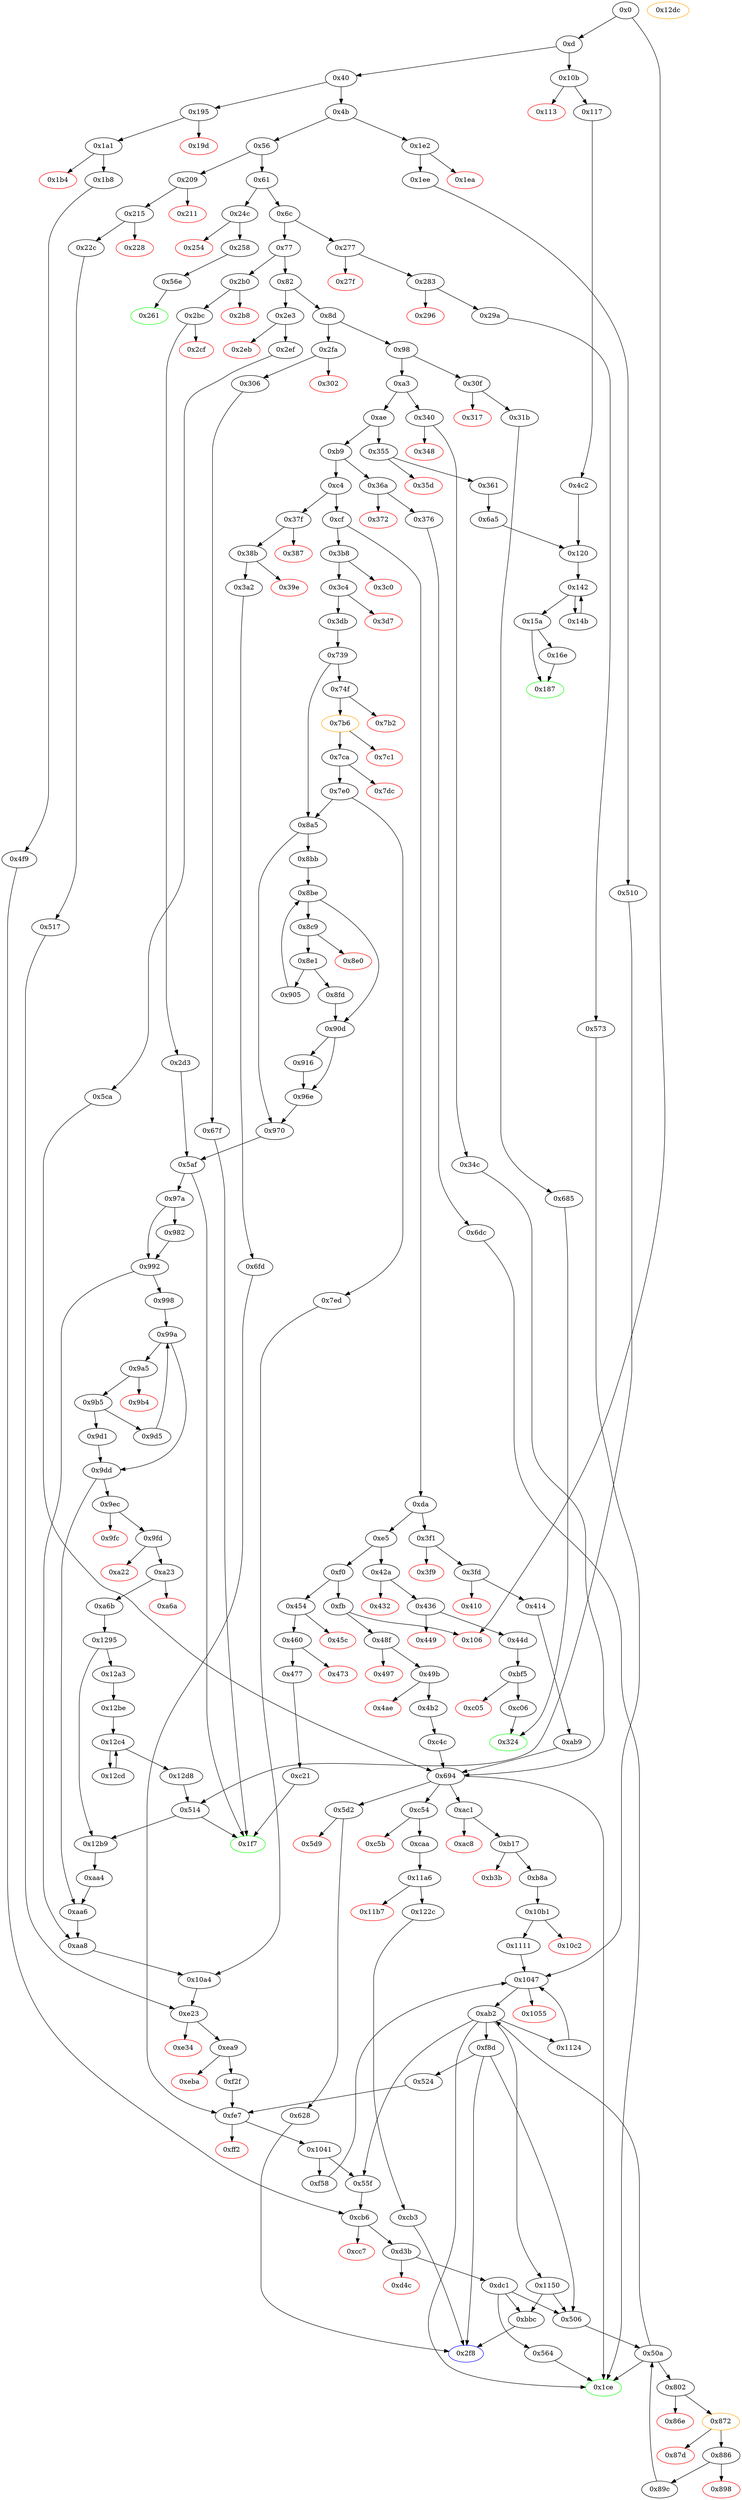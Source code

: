 strict digraph "" {
"0x564" [fillcolor=white, id="0x564", style=filled, tooltip="Block 0x564\n[0x564:0x56d]\n---\nPredecessors: [0xdc1]\nSuccessors: [0x1ce]\n---\n0x564 JUMPDEST\n0x565 POP\n0x566 PUSH1 0x1\n0x568 SWAP4\n0x569 SWAP3\n0x56a POP\n0x56b POP\n0x56c POP\n0x56d JUMP\n---\n0x564: JUMPDEST \n0x566: V463 = 0x1\n0x56d: JUMP S4\n---\nEntry stack: [V11, 0x1ce, V336, S5, S4, S3, S2, S1, S0]\nStack pops: 5\nStack additions: [0x1]\nExit stack: [V11, 0x1ce, V336, S5, 0x1]\n\nDef sites:\nV11: {0xd.0x34}\n0x1ce: {0x3c4.0x3c6}\nV336: {0x3db.0x3e7}\nS5: {0x3db.0x3ec, 0xd.0x34}\nS4: {0x739.0x73d, 0x215.0x217, 0xd.0x34}\nS3: {0x38b.0x38d, 0x7ed.0x7f0, 0x22c.0x239, 0xd.0x34, 0x1a1.0x1a3, 0x283.0x285}\nS2: {0x1b8.0x1c4, 0x29a.0x2a6, 0x3fd.0x3ff, 0x7ed.0x7fc, 0x22c.0x242, 0x3a2.0x3ae}\nS1: {0x1b8.0x1c9, 0x3db.0x3ec, 0x29a.0x2ab, 0x22c.0x247, 0x3a2.0x3b3, 0x414.0x417}\nS0: {0x4f9.0x4fa, 0x6fd.0x6ff, 0x10a4.0x10a5, 0x573.0x575, 0x414.0x425, 0x517.0x518}\n"];
"0x1ce" [color=green, fillcolor=white, id="0x1ce", style=filled, tooltip="Block 0x1ce\n[0x1ce:0x1e1]\n---\nPredecessors: [0x50a, 0x564, 0x694, 0x6dc, 0xab2]\nSuccessors: []\n---\n0x1ce JUMPDEST\n0x1cf PUSH1 0x40\n0x1d1 DUP1\n0x1d2 MLOAD\n0x1d3 SWAP2\n0x1d4 ISZERO\n0x1d5 ISZERO\n0x1d6 DUP3\n0x1d7 MSTORE\n0x1d8 MLOAD\n0x1d9 SWAP1\n0x1da DUP2\n0x1db SWAP1\n0x1dc SUB\n0x1dd PUSH1 0x20\n0x1df ADD\n0x1e0 SWAP1\n0x1e1 RETURN\n---\n0x1ce: JUMPDEST \n0x1cf: V138 = 0x40\n0x1d2: V139 = M[0x40]\n0x1d4: V140 = ISZERO S0\n0x1d5: V141 = ISZERO V140\n0x1d7: M[V139] = V141\n0x1d8: V142 = M[0x40]\n0x1dc: V143 = SUB V139 V142\n0x1dd: V144 = 0x20\n0x1df: V145 = ADD 0x20 V143\n0x1e1: RETURN V142 V145\n---\nEntry stack: [V11, 0x1ce, V336, S10, {0x0, 0x1ce}, S8, S7, S6, S5, S4, S3, S2, S1, S0]\nStack pops: 1\nStack additions: []\nExit stack: [V11, 0x1ce, V336, S10, {0x0, 0x1ce}, S8, S7, S6, S5, S4, S3, S2, S1]\n\nDef sites:\nV11: {0xd.0x34}\n0x1ce: {0x3c4.0x3c6}\nV336: {0x3db.0x3e7}\nS10: {0x3db.0x3ec, 0xd.0x34}\n{0x0, 0x1ce}: {0x739.0x73d, 0x215.0x217}\nS8: {0xaa8.0xaa9, 0xd.0x34, 0x22c.0x239, 0x7ed.0x7f0}\nS7: {0x283.0x285, 0x3db.0x3e7, 0xd.0x34, 0x22c.0x242, 0x7ed.0x7fc}\nS6: {0x3db.0x3ec, 0x29a.0x2a6, 0x3fd.0x3ff, 0x22c.0x247}\nS5: {0x29a.0x2ab, 0xd.0x34, 0x414.0x417, 0x517.0x518, 0x10a4.0x10a5}\nS4: {0xd.0x34, 0x10a4.0x10a7, 0x414.0x425, 0x573.0x575, 0x3c4.0x3c6, 0x517.0x51a}\nS3: {0x3db.0x3e7, 0x3fd.0x3ff, 0x573.0x59a, 0xb8a.0xbb3, 0xd.0x34, 0x22c.0x239, 0x10a4.0x10aa, 0x3c4.0x3c6}\nS2: {0x3db.0x3ec, 0x3db.0x3e7, 0x49b.0x49d, 0x573.0x574, 0x414.0x417, 0x414.0x425, 0xd.0x34, 0x22c.0x242, 0x7ed.0x7fc}\nS1: {0x739.0x73d, 0x3db.0x3ec, 0x29a.0x2a6, 0x4b2.0x4bd, 0x215.0x217, 0x414.0x425, 0x414.0x417, 0x376.0x378, 0xd.0x34, 0x22c.0x247, 0x2ef.0x2f1}\nS0: {0x506_0xdc1_0x4f9_0xdc1_0x55f_0x1041_0x6fd.0x508, 0x506_0xdc1_0x4f9_0xdc1_0x4f9.0x508, 0x506_0xdc1_0x4f9_0xdc1_0x55f_0xab2_0x573.0x508, 0x564.0x566, 0x6dc.0x6fa, 0x89c.0x89e, 0x694.0x6a2, 0x1047_0xf58_0x517.0x104c, 0x1047_0x1111.0x104c, 0x1047_0x573.0x104c, 0x1047_0x1124.0x104c, 0x506_0xdc1_0x55f_0xdc1_0x55f_0xab2_0x573.0x508, 0x1047_0xf58_0x10a4.0x104c, 0x506_0xdc1_0x55f_0xdc1_0x55f_0x1041_0x6fd.0x508}\n"];
"0xfe7" [fillcolor=white, id="0xfe7", style=filled, tooltip="Block 0xfe7\n[0xfe7:0xff1]\n---\nPredecessors: [0x524, 0x6fd, 0xf2f]\nSuccessors: [0xff2, 0x1041]\n---\n0xfe7 JUMPDEST\n0xfe8 PUSH1 0x0\n0xfea DUP3\n0xfeb DUP3\n0xfec GT\n0xfed ISZERO\n0xfee PUSH2 0x1041\n0xff1 JUMPI\n---\n0xfe7: JUMPDEST \n0xfe8: V1219 = 0x0\n0xfec: V1220 = GT S0 S1\n0xfed: V1221 = ISZERO V1220\n0xfee: V1222 = 0x1041\n0xff1: JUMPI 0x1041 V1221\n---\nEntry stack: [V11, S14, S13, S12, S11, S10, S9, S8, S7, S6, S5, S4, S3, {0x55f, 0xf58}, S1, S0]\nStack pops: 2\nStack additions: [S1, S0, 0x0]\nExit stack: [V11, S14, S13, S12, S11, S10, S9, S8, S7, S6, S5, S4, S3, {0x55f, 0xf58}, S1, S0, 0x0]\n\nDef sites:\nV11: {0xd.0x34}\nS14: {0xd.0x34, 0x3c4.0x3c6}\nS13: {0x3db.0x3e7, 0x3c4.0x3c6}\nS12: {0x3db.0x3e7, 0x3db.0x3ec, 0xd.0x34}\nS11: {0x739.0x73d, 0x3db.0x3ec, 0x215.0x217, 0xd.0x34}\nS10: {0x739.0x73d, 0xaa8.0xaa9, 0xd.0x34, 0x7ed.0x7f0, 0x22c.0x239, 0x215.0x217}\nS9: {0x3db.0x3e7, 0xaa8.0xaa9, 0x38b.0x38d, 0xd.0x34, 0x22c.0x239, 0x7ed.0x7f0, 0x7ed.0x7fc, 0x22c.0x242}\nS8: {0x3db.0x3e7, 0x3db.0x3ec, 0xd.0x34, 0x22c.0x242, 0x7ed.0x7fc, 0x22c.0x247, 0x283.0x285, 0x3a2.0x3ae}\nS7: {0x3db.0x3ec, 0x29a.0x2a6, 0x3fd.0x3ff, 0x22c.0x247, 0x3a2.0x3b3, 0x10a4.0x10a5, 0x517.0x518}\nS6: {0x29a.0x2ab, 0x6fd.0x6ff, 0x10a4.0x10a5, 0x10a4.0x10a7, 0x517.0x51a, 0x414.0x417, 0x517.0x518}\nS5: {0x22c.0x239, 0x6fd.0x724, 0x524.0x54a, 0x10a4.0x10aa}\nS4: {0x3db.0x3e7, 0x6fd.0x6fe, 0xaa8.0xaa9, 0xd.0x34, 0x22c.0x239, 0x7ed.0x7f0, 0x7ed.0x7fc, 0x22c.0x242}\nS3: {0x22c.0x247, 0x3db.0x3ec, 0x3a2.0x3ae, 0x524.0x540}\n{0x55f, 0xf58}: {0x6fd.0x72a, 0x524.0x550, 0xf2f.0xf49}\nS1: {0x6fd.0x721, 0x524.0x549, 0xf2f.0xf48}\nS0: {0x3a2.0x3b3, 0x3db.0x3ec, 0x29a.0x2a6, 0x3fd.0x3ff, 0x22c.0x247}\n"];
"0xcc7" [color=red, fillcolor=white, id="0xcc7", style=filled, tooltip="Block 0xcc7\n[0xcc7:0xd3a]\n---\nPredecessors: [0xcb6]\nSuccessors: []\n---\n0xcc7 PUSH1 0x40\n0xcc9 DUP1\n0xcca MLOAD\n0xccb PUSH1 0xe5\n0xccd PUSH1 0x2\n0xccf EXP\n0xcd0 PUSH3 0x461bcd\n0xcd4 MUL\n0xcd5 DUP2\n0xcd6 MSTORE\n0xcd7 PUSH1 0x20\n0xcd9 PUSH1 0x4\n0xcdb DUP3\n0xcdc ADD\n0xcdd MSTORE\n0xcde PUSH1 0x24\n0xce0 DUP1\n0xce1 DUP3\n0xce2 ADD\n0xce3 MSTORE\n0xce4 PUSH32 0x45524332303a20617070726f76652066726f6d20746865207a65726f20616464\n0xd05 PUSH1 0x44\n0xd07 DUP3\n0xd08 ADD\n0xd09 MSTORE\n0xd0a PUSH32 0x7265737300000000000000000000000000000000000000000000000000000000\n0xd2b PUSH1 0x64\n0xd2d DUP3\n0xd2e ADD\n0xd2f MSTORE\n0xd30 SWAP1\n0xd31 MLOAD\n0xd32 SWAP1\n0xd33 DUP2\n0xd34 SWAP1\n0xd35 SUB\n0xd36 PUSH1 0x84\n0xd38 ADD\n0xd39 SWAP1\n0xd3a REVERT\n---\n0xcc7: V1035 = 0x40\n0xcca: V1036 = M[0x40]\n0xccb: V1037 = 0xe5\n0xccd: V1038 = 0x2\n0xccf: V1039 = EXP 0x2 0xe5\n0xcd0: V1040 = 0x461bcd\n0xcd4: V1041 = MUL 0x461bcd 0x2000000000000000000000000000000000000000000000000000000000\n0xcd6: M[V1036] = 0x8c379a000000000000000000000000000000000000000000000000000000000\n0xcd7: V1042 = 0x20\n0xcd9: V1043 = 0x4\n0xcdc: V1044 = ADD V1036 0x4\n0xcdd: M[V1044] = 0x20\n0xcde: V1045 = 0x24\n0xce2: V1046 = ADD V1036 0x24\n0xce3: M[V1046] = 0x24\n0xce4: V1047 = 0x45524332303a20617070726f76652066726f6d20746865207a65726f20616464\n0xd05: V1048 = 0x44\n0xd08: V1049 = ADD V1036 0x44\n0xd09: M[V1049] = 0x45524332303a20617070726f76652066726f6d20746865207a65726f20616464\n0xd0a: V1050 = 0x7265737300000000000000000000000000000000000000000000000000000000\n0xd2b: V1051 = 0x64\n0xd2e: V1052 = ADD V1036 0x64\n0xd2f: M[V1052] = 0x7265737300000000000000000000000000000000000000000000000000000000\n0xd31: V1053 = M[0x40]\n0xd35: V1054 = SUB V1036 V1053\n0xd36: V1055 = 0x84\n0xd38: V1056 = ADD 0x84 V1054\n0xd3a: REVERT V1053 V1056\n---\nEntry stack: [V11, 0x1ce, V336, S9, S8, S7, S6, S5, S4, {0x506, 0x564, 0xbbc}, S2, S1, S0]\nStack pops: 0\nStack additions: []\nExit stack: [V11, 0x1ce, V336, S9, S8, S7, S6, S5, S4, {0x506, 0x564, 0xbbc}, S2, S1, S0]\n\nDef sites:\nV11: {0xd.0x34}\n0x1ce: {0x3c4.0x3c6}\nV336: {0x3db.0x3e7}\nS9: {0x3db.0x3ec, 0xd.0x34}\nS8: {0x739.0x73d, 0x215.0x217, 0xd.0x34}\nS7: {0x38b.0x38d, 0xd.0x34, 0x22c.0x239, 0x7ed.0x7f0, 0x1a1.0x1a3, 0x283.0x285}\nS6: {0x1b8.0x1c4, 0x29a.0x2a6, 0x7ed.0x7fc, 0x22c.0x242, 0x3fd.0x3ff, 0x3a2.0x3ae}\nS5: {0x1b8.0x1c9, 0x3db.0x3ec, 0x29a.0x2ab, 0x22c.0x247, 0x3a2.0x3b3, 0x414.0x417}\nS4: {0x4f9.0x4fa, 0x6fd.0x6ff, 0x10a4.0x10a5, 0x573.0x575, 0x414.0x425, 0x517.0x518}\n{0x506, 0x564, 0xbbc}: {0x4f9.0x4fc, 0x573.0x59a, 0xb8a.0xbb3, 0x6fd.0x724, 0x524.0x54a}\nS2: {0x4f9.0x4ff, 0x7ed.0x7f0, 0x22c.0x239, 0x6fd.0x6fe, 0x573.0x574, 0x414.0x425}\nS1: {0x1b8.0x1c4, 0x29a.0x2a6, 0x3a2.0x3ae, 0x414.0x417, 0x524.0x540}\nS0: {0x1b8.0x1c9, 0x1041_0x6fd.0x1044, 0x89c.0x89e, 0x1047_0x1111.0x104c, 0x1047_0x573.0x104c, 0x1041_0x524.0x1044, 0x1047_0x1124.0x104c}\n"];
"0x12b9" [fillcolor=white, id="0x12b9", style=filled, tooltip="Block 0x12b9\n[0x12b9:0x12bd]\n---\nPredecessors: [0x514, 0x1295]\nSuccessors: [0xaa4]\n---\n0x12b9 JUMPDEST\n0x12ba POP\n0x12bb POP\n0x12bc POP\n0x12bd JUMP\n---\n0x12b9: JUMPDEST \n0x12bd: JUMP 0xaa4\n---\nEntry stack: [V11, 0x1ce, V336, V339, 0x0, S5, V887, 0xaa4, 0x4, S1, S0]\nStack pops: 4\nStack additions: []\nExit stack: [V11, 0x1ce, V336, V339, 0x0, S5, V887]\n\nDef sites:\nV11: {0xd.0x34}\n0x1ce: {0x3c4.0x3c6}\nV336: {0x3db.0x3e7}\nV339: {0x3db.0x3ec}\n0x0: {0x739.0x73d}\nS5: {0x998.0x998, 0x9d5.0x9d8}\nV887: {0xa6b.0xa95}\n0xaa4: {0xa6b.0xa97}\n0x4: {0xa6b.0xa92}\nS1: {0xa6b.0xa9f, 0xd.0x34}\nS0: {0x510.0x513, 0x12a3.0x12b1, 0x1295.0x1297}\n"];
"0x1124" [fillcolor=white, id="0x1124", style=filled, tooltip="Block 0x1124\n[0x1124:0x114f]\n---\nPredecessors: [0xab2]\nSuccessors: [0x1047]\n---\n0x1124 JUMPDEST\n0x1125 PUSH1 0x2\n0x1127 SSTORE\n0x1128 PUSH1 0x1\n0x112a PUSH1 0xa0\n0x112c PUSH1 0x2\n0x112e EXP\n0x112f SUB\n0x1130 DUP3\n0x1131 AND\n0x1132 PUSH1 0x0\n0x1134 SWAP1\n0x1135 DUP2\n0x1136 MSTORE\n0x1137 PUSH1 0x20\n0x1139 DUP2\n0x113a SWAP1\n0x113b MSTORE\n0x113c PUSH1 0x40\n0x113e SWAP1\n0x113f SHA3\n0x1140 SLOAD\n0x1141 PUSH2 0x1150\n0x1144 SWAP1\n0x1145 DUP3\n0x1146 PUSH4 0xffffffff\n0x114b PUSH2 0x1047\n0x114e AND\n0x114f JUMP\n---\n0x1124: JUMPDEST \n0x1125: V1308 = 0x2\n0x1127: S[0x2] = S0\n0x1128: V1309 = 0x1\n0x112a: V1310 = 0xa0\n0x112c: V1311 = 0x2\n0x112e: V1312 = EXP 0x2 0xa0\n0x112f: V1313 = SUB 0x10000000000000000000000000000000000000000 0x1\n0x1131: V1314 = AND S2 0xffffffffffffffffffffffffffffffffffffffff\n0x1132: V1315 = 0x0\n0x1136: M[0x0] = V1314\n0x1137: V1316 = 0x20\n0x113b: M[0x20] = 0x0\n0x113c: V1317 = 0x40\n0x113f: V1318 = SHA3 0x0 0x40\n0x1140: V1319 = S[V1318]\n0x1141: V1320 = 0x1150\n0x1146: V1321 = 0xffffffff\n0x114b: V1322 = 0x1047\n0x114e: V1323 = AND 0x1047 0xffffffff\n0x114f: JUMP 0x1047\n---\nEntry stack: [V11, 0x1ce, V336, S10, {0x0, 0x1ce}, S8, S7, S6, S5, S4, S3, S2, S1, S0]\nStack pops: 3\nStack additions: [S2, S1, 0x1150, V1319, S1]\nExit stack: [V11, 0x1ce, V336, S10, {0x0, 0x1ce}, S8, S7, S6, S5, S4, S3, S2, S1, 0x1150, V1319, S1]\n\nDef sites:\nV11: {0xd.0x34}\n0x1ce: {0x3c4.0x3c6}\nV336: {0x3db.0x3e7}\nS10: {0x3db.0x3ec, 0xd.0x34}\n{0x0, 0x1ce}: {0x739.0x73d, 0x215.0x217}\nS8: {0xaa8.0xaa9, 0xd.0x34, 0x22c.0x239, 0x7ed.0x7f0}\nS7: {0x283.0x285, 0x3db.0x3e7, 0xd.0x34, 0x22c.0x242, 0x7ed.0x7fc}\nS6: {0x3db.0x3ec, 0x29a.0x2a6, 0x3fd.0x3ff, 0x22c.0x247}\nS5: {0x29a.0x2ab, 0x414.0x417, 0x517.0x518, 0x10a4.0x10a5}\nS4: {0x573.0x575, 0x414.0x425, 0x517.0x51a, 0x10a4.0x10a7}\nS3: {0x573.0x59a, 0xb8a.0xbb3, 0x22c.0x239, 0x10a4.0x10aa}\nS2: {0x22c.0x242, 0x573.0x574, 0x3db.0x3e7, 0x7ed.0x7fc, 0x414.0x425}\nS1: {0x414.0x417, 0x3db.0x3ec, 0x29a.0x2a6, 0xd.0x34, 0x22c.0x247}\nS0: {0x506_0xdc1_0x4f9_0xdc1_0x55f_0x1041_0x6fd.0x508, 0x506_0xdc1_0x4f9_0xdc1_0x4f9.0x508, 0x506_0xdc1_0x4f9_0xdc1_0x55f_0xab2_0x573.0x508, 0x89c.0x89e, 0x1047_0xf58_0x10a4.0x104c, 0x1047_0x1111.0x104c, 0x1047_0x573.0x104c, 0x1047_0x1124.0x104c, 0x506_0xdc1_0x55f_0xdc1_0x55f_0x1041_0x6fd.0x508, 0x1047_0xf58_0x517.0x104c, 0x506_0xdc1_0x55f_0xdc1_0x55f_0xab2_0x573.0x508}\n"];
"0x340" [fillcolor=white, id="0x340", style=filled, tooltip="Block 0x340\n[0x340:0x347]\n---\nPredecessors: [0xa3]\nSuccessors: [0x348, 0x34c]\n---\n0x340 JUMPDEST\n0x341 CALLVALUE\n0x342 DUP1\n0x343 ISZERO\n0x344 PUSH2 0x34c\n0x347 JUMPI\n---\n0x340: JUMPDEST \n0x341: V275 = CALLVALUE\n0x343: V276 = ISZERO V275\n0x344: V277 = 0x34c\n0x347: JUMPI 0x34c V276\n---\nEntry stack: [V11]\nStack pops: 0\nStack additions: [V275]\nExit stack: [V11, V275]\n\nDef sites:\nV11: {0xd.0x34}\n"];
"0x3db" [fillcolor=white, id="0x3db", style=filled, tooltip="Block 0x3db\n[0x3db:0x3f0]\n---\nPredecessors: [0x3c4]\nSuccessors: [0x739]\n---\n0x3db JUMPDEST\n0x3dc POP\n0x3dd PUSH1 0x1\n0x3df PUSH1 0xa0\n0x3e1 PUSH1 0x2\n0x3e3 EXP\n0x3e4 SUB\n0x3e5 DUP2\n0x3e6 CALLDATALOAD\n0x3e7 AND\n0x3e8 SWAP1\n0x3e9 PUSH1 0x20\n0x3eb ADD\n0x3ec CALLDATALOAD\n0x3ed PUSH2 0x739\n0x3f0 JUMP\n---\n0x3db: JUMPDEST \n0x3dd: V330 = 0x1\n0x3df: V331 = 0xa0\n0x3e1: V332 = 0x2\n0x3e3: V333 = EXP 0x2 0xa0\n0x3e4: V334 = SUB 0x10000000000000000000000000000000000000000 0x1\n0x3e6: V335 = CALLDATALOAD 0x4\n0x3e7: V336 = AND V335 0xffffffffffffffffffffffffffffffffffffffff\n0x3e9: V337 = 0x20\n0x3eb: V338 = ADD 0x20 0x4\n0x3ec: V339 = CALLDATALOAD 0x24\n0x3ed: V340 = 0x739\n0x3f0: JUMP 0x739\n---\nEntry stack: [V11, 0x1ce, 0x4, V324]\nStack pops: 2\nStack additions: [V336, V339]\nExit stack: [V11, 0x1ce, V336, V339]\n\nDef sites:\nV11: {0xd.0x34}\n0x1ce: {0x3c4.0x3c6}\n0x4: {0x3c4.0x3c9}\nV324: {0x3c4.0x3cd}\n"];
"0x48f" [fillcolor=white, id="0x48f", style=filled, tooltip="Block 0x48f\n[0x48f:0x496]\n---\nPredecessors: [0xfb]\nSuccessors: [0x497, 0x49b]\n---\n0x48f JUMPDEST\n0x490 CALLVALUE\n0x491 DUP1\n0x492 ISZERO\n0x493 PUSH2 0x49b\n0x496 JUMPI\n---\n0x48f: JUMPDEST \n0x490: V405 = CALLVALUE\n0x492: V406 = ISZERO V405\n0x493: V407 = 0x49b\n0x496: JUMPI 0x49b V406\n---\nEntry stack: [V11]\nStack pops: 0\nStack additions: [V405]\nExit stack: [V11, V405]\n\nDef sites:\nV11: {0xd.0x34}\n"];
"0x6a5" [fillcolor=white, id="0x6a5", style=filled, tooltip="Block 0x6a5\n[0x6a5:0x6db]\n---\nPredecessors: [0x361]\nSuccessors: [0x120]\n---\n0x6a5 JUMPDEST\n0x6a6 PUSH1 0x40\n0x6a8 DUP1\n0x6a9 MLOAD\n0x6aa DUP1\n0x6ab DUP3\n0x6ac ADD\n0x6ad SWAP1\n0x6ae SWAP2\n0x6af MSTORE\n0x6b0 PUSH1 0x6\n0x6b2 DUP2\n0x6b3 MSTORE\n0x6b4 PUSH32 0x49544f4b454e0000000000000000000000000000000000000000000000000000\n0x6d5 PUSH1 0x20\n0x6d7 DUP3\n0x6d8 ADD\n0x6d9 MSTORE\n0x6da DUP2\n0x6db JUMP\n---\n0x6a5: JUMPDEST \n0x6a6: V556 = 0x40\n0x6a9: V557 = M[0x40]\n0x6ac: V558 = ADD 0x40 V557\n0x6af: M[0x40] = V558\n0x6b0: V559 = 0x6\n0x6b3: M[V557] = 0x6\n0x6b4: V560 = 0x49544f4b454e0000000000000000000000000000000000000000000000000000\n0x6d5: V561 = 0x20\n0x6d8: V562 = ADD V557 0x20\n0x6d9: M[V562] = 0x49544f4b454e0000000000000000000000000000000000000000000000000000\n0x6db: JUMP 0x120\n---\nEntry stack: [V11, 0x120]\nStack pops: 1\nStack additions: [S0, V557]\nExit stack: [V11, 0x120, V557]\n\nDef sites:\nV11: {0xd.0x34}\n0x120: {0x361.0x363}\n"];
"0x117" [fillcolor=white, id="0x117", style=filled, tooltip="Block 0x117\n[0x117:0x11f]\n---\nPredecessors: [0x10b]\nSuccessors: [0x4c2]\n---\n0x117 JUMPDEST\n0x118 POP\n0x119 PUSH2 0x120\n0x11c PUSH2 0x4c2\n0x11f JUMP\n---\n0x117: JUMPDEST \n0x119: V74 = 0x120\n0x11c: V75 = 0x4c2\n0x11f: JUMP 0x4c2\n---\nEntry stack: [V11, V70]\nStack pops: 1\nStack additions: [0x120]\nExit stack: [V11, 0x120]\n\nDef sites:\nV11: {0xd.0x34}\nV70: {0x10b.0x10c}\n"];
"0x1111" [fillcolor=white, id="0x1111", style=filled, tooltip="Block 0x1111\n[0x1111:0x1123]\n---\nPredecessors: [0x10b1]\nSuccessors: [0x1047]\n---\n0x1111 JUMPDEST\n0x1112 PUSH1 0x2\n0x1114 SLOAD\n0x1115 PUSH2 0x1124\n0x1118 SWAP1\n0x1119 DUP3\n0x111a PUSH4 0xffffffff\n0x111f PUSH2 0x1047\n0x1122 AND\n0x1123 JUMP\n---\n0x1111: JUMPDEST \n0x1112: V1302 = 0x2\n0x1114: V1303 = S[0x2]\n0x1115: V1304 = 0x1124\n0x111a: V1305 = 0xffffffff\n0x111f: V1306 = 0x1047\n0x1122: V1307 = AND 0x1047 0xffffffff\n0x1123: JUMP 0x1047\n---\nEntry stack: [V11, S5, S4, S3, 0xbbc, S1, S0]\nStack pops: 1\nStack additions: [S0, 0x1124, V1303, S0]\nExit stack: [V11, S5, S4, S3, 0xbbc, S1, S0, 0x1124, V1303, S0]\n\nDef sites:\nV11: {0xd.0x34}\nS5: {0xd.0x34, 0x3fd.0x3ff}\nS4: {0x49b.0x49d, 0xd.0x34, 0x414.0x417}\nS3: {0x4b2.0x4bd, 0xd.0x34, 0x414.0x425, 0x2ef.0x2f1}\n0xbbc: {0xb8a.0xbb3}\nS1: {0x4b2.0x4bd, 0xd.0x34, 0x414.0x425, 0x2ef.0x2f1}\nS0: {0x49b.0x49d, 0xd.0x34, 0x414.0x417}\n"];
"0x22c" [fillcolor=white, id="0x22c", style=filled, tooltip="Block 0x22c\n[0x22c:0x24b]\n---\nPredecessors: [0x215]\nSuccessors: [0x517]\n---\n0x22c JUMPDEST\n0x22d POP\n0x22e PUSH1 0x1\n0x230 PUSH1 0xa0\n0x232 PUSH1 0x2\n0x234 EXP\n0x235 SUB\n0x236 DUP2\n0x237 CALLDATALOAD\n0x238 DUP2\n0x239 AND\n0x23a SWAP2\n0x23b PUSH1 0x20\n0x23d DUP2\n0x23e ADD\n0x23f CALLDATALOAD\n0x240 SWAP1\n0x241 SWAP2\n0x242 AND\n0x243 SWAP1\n0x244 PUSH1 0x40\n0x246 ADD\n0x247 CALLDATALOAD\n0x248 PUSH2 0x517\n0x24b JUMP\n---\n0x22c: JUMPDEST \n0x22e: V171 = 0x1\n0x230: V172 = 0xa0\n0x232: V173 = 0x2\n0x234: V174 = EXP 0x2 0xa0\n0x235: V175 = SUB 0x10000000000000000000000000000000000000000 0x1\n0x237: V176 = CALLDATALOAD 0x4\n0x239: V177 = AND 0xffffffffffffffffffffffffffffffffffffffff V176\n0x23b: V178 = 0x20\n0x23e: V179 = ADD 0x4 0x20\n0x23f: V180 = CALLDATALOAD 0x24\n0x242: V181 = AND 0xffffffffffffffffffffffffffffffffffffffff V180\n0x244: V182 = 0x40\n0x246: V183 = ADD 0x40 0x4\n0x247: V184 = CALLDATALOAD 0x44\n0x248: V185 = 0x517\n0x24b: JUMP 0x517\n---\nEntry stack: [V11, 0x1ce, 0x4, V165]\nStack pops: 2\nStack additions: [V177, V181, V184]\nExit stack: [V11, 0x1ce, V177, V181, V184]\n\nDef sites:\nV11: {0xd.0x34}\n0x1ce: {0x215.0x217}\n0x4: {0x215.0x21a}\nV165: {0x215.0x21e}\n"];
"0x122c" [fillcolor=white, id="0x122c", style=filled, tooltip="Block 0x122c\n[0x122c:0x1294]\n---\nPredecessors: [0x11a6]\nSuccessors: [0xcb3]\n---\n0x122c JUMPDEST\n0x122d PUSH1 0x3\n0x122f SLOAD\n0x1230 PUSH1 0x40\n0x1232 MLOAD\n0x1233 PUSH1 0x1\n0x1235 PUSH1 0xa0\n0x1237 PUSH1 0x2\n0x1239 EXP\n0x123a SUB\n0x123b DUP1\n0x123c DUP5\n0x123d AND\n0x123e SWAP3\n0x123f AND\n0x1240 SWAP1\n0x1241 PUSH32 0x8be0079c531659141344cd1fd0a4f28419497f9722a3daafe3b4186f6b6457e0\n0x1262 SWAP1\n0x1263 PUSH1 0x0\n0x1265 SWAP1\n0x1266 LOG3\n0x1267 PUSH1 0x3\n0x1269 DUP1\n0x126a SLOAD\n0x126b PUSH20 0xffffffffffffffffffffffffffffffffffffffff\n0x1280 NOT\n0x1281 AND\n0x1282 PUSH1 0x1\n0x1284 PUSH1 0xa0\n0x1286 PUSH1 0x2\n0x1288 EXP\n0x1289 SUB\n0x128a SWAP3\n0x128b SWAP1\n0x128c SWAP3\n0x128d AND\n0x128e SWAP2\n0x128f SWAP1\n0x1290 SWAP2\n0x1291 OR\n0x1292 SWAP1\n0x1293 SSTORE\n0x1294 JUMP\n---\n0x122c: JUMPDEST \n0x122d: V1371 = 0x3\n0x122f: V1372 = S[0x3]\n0x1230: V1373 = 0x40\n0x1232: V1374 = M[0x40]\n0x1233: V1375 = 0x1\n0x1235: V1376 = 0xa0\n0x1237: V1377 = 0x2\n0x1239: V1378 = EXP 0x2 0xa0\n0x123a: V1379 = SUB 0x10000000000000000000000000000000000000000 0x1\n0x123d: V1380 = AND S0 0xffffffffffffffffffffffffffffffffffffffff\n0x123f: V1381 = AND V1372 0xffffffffffffffffffffffffffffffffffffffff\n0x1241: V1382 = 0x8be0079c531659141344cd1fd0a4f28419497f9722a3daafe3b4186f6b6457e0\n0x1263: V1383 = 0x0\n0x1266: LOG V1374 0x0 0x8be0079c531659141344cd1fd0a4f28419497f9722a3daafe3b4186f6b6457e0 V1381 V1380\n0x1267: V1384 = 0x3\n0x126a: V1385 = S[0x3]\n0x126b: V1386 = 0xffffffffffffffffffffffffffffffffffffffff\n0x1280: V1387 = NOT 0xffffffffffffffffffffffffffffffffffffffff\n0x1281: V1388 = AND 0xffffffffffffffffffffffff0000000000000000000000000000000000000000 V1385\n0x1282: V1389 = 0x1\n0x1284: V1390 = 0xa0\n0x1286: V1391 = 0x2\n0x1288: V1392 = EXP 0x2 0xa0\n0x1289: V1393 = SUB 0x10000000000000000000000000000000000000000 0x1\n0x128d: V1394 = AND 0xffffffffffffffffffffffffffffffffffffffff S0\n0x1291: V1395 = OR V1394 V1388\n0x1293: S[0x3] = V1395\n0x1294: JUMP 0xcb3\n---\nEntry stack: [V11, S4, S3, S2, 0xcb3, S0]\nStack pops: 2\nStack additions: []\nExit stack: [V11, S4, S3, S2]\n\nDef sites:\nV11: {0xd.0x34}\nS4: {0xd.0x34, 0x3fd.0x3ff}\nS3: {0x49b.0x49d, 0xd.0x34, 0x414.0x417}\nS2: {0x4b2.0x4bd, 0xd.0x34, 0x414.0x425, 0x2ef.0x2f1}\n0xcb3: {0xcaa.0xcab}\nS0: {0x4b2.0x4bd, 0xd.0x34, 0x414.0x425, 0x2ef.0x2f1}\n"];
"0x2fa" [fillcolor=white, id="0x2fa", style=filled, tooltip="Block 0x2fa\n[0x2fa:0x301]\n---\nPredecessors: [0x8d]\nSuccessors: [0x302, 0x306]\n---\n0x2fa JUMPDEST\n0x2fb CALLVALUE\n0x2fc DUP1\n0x2fd ISZERO\n0x2fe PUSH2 0x306\n0x301 JUMPI\n---\n0x2fa: JUMPDEST \n0x2fb: V251 = CALLVALUE\n0x2fd: V252 = ISZERO V251\n0x2fe: V253 = 0x306\n0x301: JUMPI 0x306 V252\n---\nEntry stack: [V11]\nStack pops: 0\nStack additions: [V251]\nExit stack: [V11, V251]\n\nDef sites:\nV11: {0xd.0x34}\n"];
"0x11a6" [fillcolor=white, id="0x11a6", style=filled, tooltip="Block 0x11a6\n[0x11a6:0x11b6]\n---\nPredecessors: [0xcaa]\nSuccessors: [0x11b7, 0x122c]\n---\n0x11a6 JUMPDEST\n0x11a7 PUSH1 0x1\n0x11a9 PUSH1 0xa0\n0x11ab PUSH1 0x2\n0x11ad EXP\n0x11ae SUB\n0x11af DUP2\n0x11b0 AND\n0x11b1 ISZERO\n0x11b2 ISZERO\n0x11b3 PUSH2 0x122c\n0x11b6 JUMPI\n---\n0x11a6: JUMPDEST \n0x11a7: V1339 = 0x1\n0x11a9: V1340 = 0xa0\n0x11ab: V1341 = 0x2\n0x11ad: V1342 = EXP 0x2 0xa0\n0x11ae: V1343 = SUB 0x10000000000000000000000000000000000000000 0x1\n0x11b0: V1344 = AND S0 0xffffffffffffffffffffffffffffffffffffffff\n0x11b1: V1345 = ISZERO V1344\n0x11b2: V1346 = ISZERO V1345\n0x11b3: V1347 = 0x122c\n0x11b6: JUMPI 0x122c V1346\n---\nEntry stack: [V11, S4, S3, S2, 0xcb3, S0]\nStack pops: 1\nStack additions: [S0]\nExit stack: [V11, S4, S3, S2, 0xcb3, S0]\n\nDef sites:\nV11: {0xd.0x34}\nS4: {0xd.0x34, 0x3fd.0x3ff}\nS3: {0x49b.0x49d, 0xd.0x34, 0x414.0x417}\nS2: {0x4b2.0x4bd, 0xd.0x34, 0x414.0x425, 0x2ef.0x2f1}\n0xcb3: {0xcaa.0xcab}\nS0: {0x4b2.0x4bd, 0xd.0x34, 0x414.0x425, 0x2ef.0x2f1}\n"];
"0x1055" [color=red, fillcolor=white, id="0x1055", style=filled, tooltip="Block 0x1055\n[0x1055:0x10a3]\n---\nPredecessors: [0x1047]\nSuccessors: []\n---\n0x1055 PUSH1 0x40\n0x1057 DUP1\n0x1058 MLOAD\n0x1059 PUSH1 0xe5\n0x105b PUSH1 0x2\n0x105d EXP\n0x105e PUSH3 0x461bcd\n0x1062 MUL\n0x1063 DUP2\n0x1064 MSTORE\n0x1065 PUSH1 0x20\n0x1067 PUSH1 0x4\n0x1069 DUP3\n0x106a ADD\n0x106b MSTORE\n0x106c PUSH1 0x1b\n0x106e PUSH1 0x24\n0x1070 DUP3\n0x1071 ADD\n0x1072 MSTORE\n0x1073 PUSH32 0x536166654d6174683a206164646974696f6e206f766572666c6f770000000000\n0x1094 PUSH1 0x44\n0x1096 DUP3\n0x1097 ADD\n0x1098 MSTORE\n0x1099 SWAP1\n0x109a MLOAD\n0x109b SWAP1\n0x109c DUP2\n0x109d SWAP1\n0x109e SUB\n0x109f PUSH1 0x64\n0x10a1 ADD\n0x10a2 SWAP1\n0x10a3 REVERT\n---\n0x1055: V1249 = 0x40\n0x1058: V1250 = M[0x40]\n0x1059: V1251 = 0xe5\n0x105b: V1252 = 0x2\n0x105d: V1253 = EXP 0x2 0xe5\n0x105e: V1254 = 0x461bcd\n0x1062: V1255 = MUL 0x461bcd 0x2000000000000000000000000000000000000000000000000000000000\n0x1064: M[V1250] = 0x8c379a000000000000000000000000000000000000000000000000000000000\n0x1065: V1256 = 0x20\n0x1067: V1257 = 0x4\n0x106a: V1258 = ADD V1250 0x4\n0x106b: M[V1258] = 0x20\n0x106c: V1259 = 0x1b\n0x106e: V1260 = 0x24\n0x1071: V1261 = ADD V1250 0x24\n0x1072: M[V1261] = 0x1b\n0x1073: V1262 = 0x536166654d6174683a206164646974696f6e206f766572666c6f770000000000\n0x1094: V1263 = 0x44\n0x1097: V1264 = ADD V1250 0x44\n0x1098: M[V1264] = 0x536166654d6174683a206164646974696f6e206f766572666c6f770000000000\n0x109a: V1265 = M[0x40]\n0x109e: V1266 = SUB V1250 V1265\n0x109f: V1267 = 0x64\n0x10a1: V1268 = ADD 0x64 V1266\n0x10a3: REVERT V1265 V1268\n---\nEntry stack: [V11, 0x1ce, V336, S14, {0x0, 0x1ce}, S12, S11, S10, S9, S8, S7, S6, S5, {0x55f, 0xf8d, 0x1124, 0x1150}, S3, S2, 0x0, V1245]\nStack pops: 0\nStack additions: []\nExit stack: [V11, 0x1ce, V336, S14, {0x0, 0x1ce}, S12, S11, S10, S9, S8, S7, S6, S5, {0x55f, 0xf8d, 0x1124, 0x1150}, S3, S2, 0x0, V1245]\n\nDef sites:\nV11: {0xd.0x34}\n0x1ce: {0x3c4.0x3c6}\nV336: {0x3db.0x3e7}\nS14: {0x3db.0x3ec, 0xd.0x34}\n{0x0, 0x1ce}: {0x739.0x73d, 0x215.0x217}\nS12: {0xaa8.0xaa9, 0xd.0x34, 0x22c.0x239, 0x7ed.0x7f0}\nS11: {0x3db.0x3e7, 0x283.0x285, 0xd.0x34, 0x22c.0x242, 0x7ed.0x7fc}\nS10: {0x3db.0x3ec, 0x29a.0x2a6, 0xd.0x34, 0x22c.0x247, 0x3fd.0x3ff}\nS9: {0x49b.0x49d, 0x29a.0x2ab, 0xd.0x34, 0x10a4.0x10a5, 0x414.0x417, 0x517.0x518}\nS8: {0xd.0x34, 0x10a4.0x10a7, 0x2ef.0x2f1, 0x573.0x575, 0x4b2.0x4bd, 0x414.0x425, 0x517.0x51a}\nS7: {0x573.0x59a, 0xb8a.0xbb3, 0x22c.0x239, 0x10a4.0x10aa}\nS6: {0x3db.0x3e7, 0x573.0x574, 0x4b2.0x4bd, 0x414.0x425, 0xd.0x34, 0x22c.0x242, 0x2ef.0x2f1, 0x7ed.0x7fc}\nS5: {0x49b.0x49d, 0x29a.0x2a6, 0x3db.0x3ec, 0xd.0x34, 0x22c.0x247, 0x414.0x417}\n{0x55f, 0xf8d, 0x1124, 0x1150}: {0x1111.0x1115, 0xf58_0x10a4.0xf7e, 0x573.0x5a0, 0xf58_0x517.0xf7e, 0x1124.0x1141}\nS3: {0x1111.0x1114, 0xf58_0x517.0xf7d, 0x573.0x597, 0x1124.0x1140, 0xf58_0x10a4.0xf7d}\nS2: {0x49b.0x49d, 0x29a.0x2ab, 0x3db.0x3ec, 0x29a.0x2a6, 0xd.0x34, 0x22c.0x247, 0x414.0x417}\n0x0: {0x1047.0x1048}\nV1245: {0x1047.0x104c}\n"];
"0xa3" [fillcolor=white, id="0xa3", style=filled, tooltip="Block 0xa3\n[0xa3:0xad]\n---\nPredecessors: [0x98]\nSuccessors: [0xae, 0x340]\n---\n0xa3 DUP1\n0xa4 PUSH4 0x8f32d59b\n0xa9 EQ\n0xaa PUSH2 0x340\n0xad JUMPI\n---\n0xa4: V42 = 0x8f32d59b\n0xa9: V43 = EQ 0x8f32d59b V11\n0xaa: V44 = 0x340\n0xad: JUMPI 0x340 V43\n---\nEntry stack: [V11]\nStack pops: 1\nStack additions: [S0]\nExit stack: [V11]\n\nDef sites:\nV11: {0xd.0x34}\n"];
"0x10a4" [fillcolor=white, id="0x10a4", style=filled, tooltip="Block 0x10a4\n[0x10a4:0x10b0]\n---\nPredecessors: [0x7ed, 0xaa8]\nSuccessors: [0xe23]\n---\n0x10a4 JUMPDEST\n0x10a5 PUSH1 0x0\n0x10a7 PUSH2 0x506\n0x10aa CALLER\n0x10ab DUP5\n0x10ac DUP5\n0x10ad PUSH2 0xe23\n0x10b0 JUMP\n---\n0x10a4: JUMPDEST \n0x10a5: V1269 = 0x0\n0x10a7: V1270 = 0x506\n0x10aa: V1271 = CALLER\n0x10ad: V1272 = 0xe23\n0x10b0: JUMP 0xe23\n---\nEntry stack: [V11, 0x1ce, V336, V339, 0x0, {0x802, 0xab2}, S1, V339]\nStack pops: 2\nStack additions: [S1, S0, 0x0, 0x506, V1271, S1, S0]\nExit stack: [V11, 0x1ce, V336, V339, 0x0, {0x802, 0xab2}, S1, V339, 0x0, 0x506, V1271, S1, V339]\n\nDef sites:\nV11: {0xd.0x34}\n0x1ce: {0x3c4.0x3c6}\nV336: {0x3db.0x3e7}\nV339: {0x3db.0x3ec}\n0x0: {0x739.0x73d}\n{0x802, 0xab2}: {0xaa8.0xaa9, 0x7ed.0x7f0}\nS1: {0x3db.0x3e7, 0x7ed.0x7fc}\nV339: {0x3db.0x3ec}\n"];
"0xac8" [color=red, fillcolor=white, id="0xac8", style=filled, tooltip="Block 0xac8\n[0xac8:0xb16]\n---\nPredecessors: [0xac1]\nSuccessors: []\n---\n0xac8 PUSH1 0x40\n0xaca DUP1\n0xacb MLOAD\n0xacc PUSH1 0xe5\n0xace PUSH1 0x2\n0xad0 EXP\n0xad1 PUSH3 0x461bcd\n0xad5 MUL\n0xad6 DUP2\n0xad7 MSTORE\n0xad8 PUSH1 0x20\n0xada PUSH1 0x4\n0xadc DUP3\n0xadd ADD\n0xade DUP2\n0xadf SWAP1\n0xae0 MSTORE\n0xae1 PUSH1 0x24\n0xae3 DUP3\n0xae4 ADD\n0xae5 MSTORE\n0xae6 PUSH32 0x4f776e61626c653a2063616c6c6572206973206e6f7420746865206f776e6572\n0xb07 PUSH1 0x44\n0xb09 DUP3\n0xb0a ADD\n0xb0b MSTORE\n0xb0c SWAP1\n0xb0d MLOAD\n0xb0e SWAP1\n0xb0f DUP2\n0xb10 SWAP1\n0xb11 SUB\n0xb12 PUSH1 0x64\n0xb14 ADD\n0xb15 SWAP1\n0xb16 REVERT\n---\n0xac8: V900 = 0x40\n0xacb: V901 = M[0x40]\n0xacc: V902 = 0xe5\n0xace: V903 = 0x2\n0xad0: V904 = EXP 0x2 0xe5\n0xad1: V905 = 0x461bcd\n0xad5: V906 = MUL 0x461bcd 0x2000000000000000000000000000000000000000000000000000000000\n0xad7: M[V901] = 0x8c379a000000000000000000000000000000000000000000000000000000000\n0xad8: V907 = 0x20\n0xada: V908 = 0x4\n0xadd: V909 = ADD V901 0x4\n0xae0: M[V909] = 0x20\n0xae1: V910 = 0x24\n0xae4: V911 = ADD V901 0x24\n0xae5: M[V911] = 0x20\n0xae6: V912 = 0x4f776e61626c653a2063616c6c6572206973206e6f7420746865206f776e6572\n0xb07: V913 = 0x44\n0xb0a: V914 = ADD V901 0x44\n0xb0b: M[V914] = 0x4f776e61626c653a2063616c6c6572206973206e6f7420746865206f776e6572\n0xb0d: V915 = M[0x40]\n0xb11: V916 = SUB V901 V915\n0xb12: V917 = 0x64\n0xb14: V918 = ADD 0x64 V916\n0xb16: REVERT V915 V918\n---\nEntry stack: [V11, S2, S1, S0]\nStack pops: 0\nStack additions: []\nExit stack: [V11, S2, S1, S0]\n\nDef sites:\nV11: {0xd.0x34}\nS2: {0xd.0x34, 0x3fd.0x3ff}\nS1: {0x49b.0x49d, 0xd.0x34, 0x414.0x417}\nS0: {0x4b2.0x4bd, 0xd.0x34, 0x414.0x425, 0x2ef.0x2f1}\n"];
"0xbbc" [fillcolor=white, id="0xbbc", style=filled, tooltip="Block 0xbbc\n[0xbbc:0xbf4]\n---\nPredecessors: [0xdc1, 0x1150]\nSuccessors: [0x2f8]\n---\n0xbbc JUMPDEST\n0xbbd POP\n0xbbe POP\n0xbbf PUSH1 0x3\n0xbc1 DUP1\n0xbc2 SLOAD\n0xbc3 PUSH21 0xff0000000000000000000000000000000000000000\n0xbd9 NOT\n0xbda AND\n0xbdb PUSH21 0x10000000000000000000000000000000000000000\n0xbf1 OR\n0xbf2 SWAP1\n0xbf3 SSTORE\n0xbf4 JUMP\n---\n0xbbc: JUMPDEST \n0xbbf: V961 = 0x3\n0xbc2: V962 = S[0x3]\n0xbc3: V963 = 0xff0000000000000000000000000000000000000000\n0xbd9: V964 = NOT 0xff0000000000000000000000000000000000000000\n0xbda: V965 = AND 0xffffffffffffffffffffff00ffffffffffffffffffffffffffffffffffffffff V962\n0xbdb: V966 = 0x10000000000000000000000000000000000000000\n0xbf1: V967 = OR 0x10000000000000000000000000000000000000000 V965\n0xbf3: S[0x3] = V967\n0xbf4: JUMP S2\n---\nEntry stack: [V11, S8, S7, S6, S5, S4, S3, S2, S1, S0]\nStack pops: 3\nStack additions: []\nExit stack: [V11, S8, S7, S6, S5, S4, S3]\n\nDef sites:\nV11: {0xd.0x34}\nS8: {0xd.0x34, 0x3c4.0x3c6}\nS7: {0x3db.0x3e7, 0x3c4.0x3c6}\nS6: {0x3db.0x3ec, 0x3db.0x3e7, 0xd.0x34}\nS5: {0x739.0x73d, 0x3db.0x3ec, 0xd.0x34, 0x215.0x217}\nS4: {0x739.0x73d, 0xaa8.0xaa9, 0xd.0x34, 0x22c.0x239, 0x7ed.0x7f0, 0x215.0x217}\nS3: {0x3db.0x3e7, 0x1a1.0x1a3, 0x38b.0x38d, 0xd.0x34, 0x22c.0x242, 0x7ed.0x7fc, 0x7ed.0x7f0, 0x22c.0x239, 0x283.0x285}\nS2: {0x1b8.0x1c4, 0x3db.0x3ec, 0x29a.0x2a6, 0x3fd.0x3ff, 0x7ed.0x7fc, 0x22c.0x247, 0x22c.0x242, 0x3a2.0x3ae}\nS1: {0x1b8.0x1c9, 0x3db.0x3ec, 0x29a.0x2ab, 0x414.0x417, 0x517.0x518, 0x22c.0x247, 0x3a2.0x3b3, 0x10a4.0x10a5}\nS0: {0x4f9.0x4fa, 0x6fd.0x6ff, 0x573.0x575, 0x414.0x425, 0x517.0x51a, 0x517.0x518, 0x10a4.0x10a5, 0x10a4.0x10a7}\n"];
"0x38b" [fillcolor=white, id="0x38b", style=filled, tooltip="Block 0x38b\n[0x38b:0x39d]\n---\nPredecessors: [0x37f]\nSuccessors: [0x39e, 0x3a2]\n---\n0x38b JUMPDEST\n0x38c POP\n0x38d PUSH2 0x1ce\n0x390 PUSH1 0x4\n0x392 DUP1\n0x393 CALLDATASIZE\n0x394 SUB\n0x395 PUSH1 0x40\n0x397 DUP2\n0x398 LT\n0x399 ISZERO\n0x39a PUSH2 0x3a2\n0x39d JUMPI\n---\n0x38b: JUMPDEST \n0x38d: V297 = 0x1ce\n0x390: V298 = 0x4\n0x393: V299 = CALLDATASIZE\n0x394: V300 = SUB V299 0x4\n0x395: V301 = 0x40\n0x398: V302 = LT V300 0x40\n0x399: V303 = ISZERO V302\n0x39a: V304 = 0x3a2\n0x39d: JUMPI 0x3a2 V303\n---\nEntry stack: [V11, V293]\nStack pops: 1\nStack additions: [0x1ce, 0x4, V300]\nExit stack: [V11, 0x1ce, 0x4, V300]\n\nDef sites:\nV11: {0xd.0x34}\nV293: {0x37f.0x380}\n"];
"0x514" [fillcolor=white, id="0x514", style=filled, tooltip="Block 0x514\n[0x514:0x516]\n---\nPredecessors: [0x510, 0x12d8]\nSuccessors: [0x1f7, 0x12b9]\n---\n0x514 JUMPDEST\n0x515 SWAP1\n0x516 JUMP\n---\n0x514: JUMPDEST \n0x516: JUMP {0x1f7, 0x12b9}\n---\nEntry stack: [V11, 0x1ce, V336, V339, 0x0, S6, V887, 0xaa4, 0x4, S2, {0x1f7, 0x12b9}, S0]\nStack pops: 2\nStack additions: [S0]\nExit stack: [V11, 0x1ce, V336, V339, 0x0, S6, V887, 0xaa4, 0x4, S2, S0]\n\nDef sites:\nV11: {0xd.0x34}\n0x1ce: {0x3c4.0x3c6}\nV336: {0x3db.0x3e7}\nV339: {0x3db.0x3ec}\n0x0: {0x739.0x73d}\nS6: {0x998.0x998, 0x9d5.0x9d8}\nV887: {0xa6b.0xa95}\n0xaa4: {0xa6b.0xa97}\n0x4: {0xa6b.0xa92}\nS2: {0xa6b.0xa9f, 0xd.0x34}\n{0x1f7, 0x12b9}: {0x12a3.0x12ac, 0x1ee.0x1f0}\nS0: {0x510.0x513, 0x12a3.0x12b1}\n"];
"0x12c4" [fillcolor=white, id="0x12c4", style=filled, tooltip="Block 0x12c4\n[0x12c4:0x12cc]\n---\nPredecessors: [0x12be, 0x12cd]\nSuccessors: [0x12cd, 0x12d8]\n---\n0x12c4 JUMPDEST\n0x12c5 DUP1\n0x12c6 DUP3\n0x12c7 GT\n0x12c8 ISZERO\n0x12c9 PUSH2 0x12d8\n0x12cc JUMPI\n---\n0x12c4: JUMPDEST \n0x12c7: V1408 = GT V1404 S0\n0x12c8: V1409 = ISZERO V1408\n0x12c9: V1410 = 0x12d8\n0x12cc: JUMPI 0x12d8 V1409\n---\nEntry stack: [V11, 0x1ce, V336, V339, 0x0, S8, V887, 0xaa4, 0x4, V891, 0x12b9, 0x514, V1404, S0]\nStack pops: 2\nStack additions: [S1, S0]\nExit stack: [V11, 0x1ce, V336, V339, 0x0, S8, V887, 0xaa4, 0x4, V891, 0x12b9, 0x514, V1404, S0]\n\nDef sites:\nV11: {0xd.0x34}\n0x1ce: {0x3c4.0x3c6}\nV336: {0x3db.0x3e7}\nV339: {0x3db.0x3ec}\n0x0: {0x739.0x73d}\nS8: {0x998.0x998, 0x9d5.0x9d8}\nV887: {0xa6b.0xa95}\n0xaa4: {0xa6b.0xa97}\n0x4: {0xa6b.0xa92}\nV891: {0xa6b.0xa9f}\n0x12b9: {0x12a3.0x12ac}\n0x514: {0x12be.0x12bf}\nV1404: {0x12a3.0x12b1}\nS0: {0x12a3.0x12b4, 0x12cd.0x12d3}\n"];
"0x56e" [fillcolor=white, id="0x56e", style=filled, tooltip="Block 0x56e\n[0x56e:0x572]\n---\nPredecessors: [0x258]\nSuccessors: [0x261]\n---\n0x56e JUMPDEST\n0x56f PUSH1 0x12\n0x571 DUP2\n0x572 JUMP\n---\n0x56e: JUMPDEST \n0x56f: V464 = 0x12\n0x572: JUMP 0x261\n---\nEntry stack: [V11, 0x261]\nStack pops: 1\nStack additions: [S0, 0x12]\nExit stack: [V11, 0x261, 0x12]\n\nDef sites:\nV11: {0xd.0x34}\n0x261: {0x258.0x25a}\n"];
"0xb3b" [color=red, fillcolor=white, id="0xb3b", style=filled, tooltip="Block 0xb3b\n[0xb3b:0xb89]\n---\nPredecessors: [0xb17]\nSuccessors: []\n---\n0xb3b PUSH1 0x40\n0xb3d DUP1\n0xb3e MLOAD\n0xb3f PUSH1 0xe5\n0xb41 PUSH1 0x2\n0xb43 EXP\n0xb44 PUSH3 0x461bcd\n0xb48 MUL\n0xb49 DUP2\n0xb4a MSTORE\n0xb4b PUSH1 0x20\n0xb4d PUSH1 0x4\n0xb4f DUP3\n0xb50 ADD\n0xb51 MSTORE\n0xb52 PUSH1 0x1a\n0xb54 PUSH1 0x24\n0xb56 DUP3\n0xb57 ADD\n0xb58 MSTORE\n0xb59 PUSH32 0x636f6e747261637420616c726561647920696e69746961746564000000000000\n0xb7a PUSH1 0x44\n0xb7c DUP3\n0xb7d ADD\n0xb7e MSTORE\n0xb7f SWAP1\n0xb80 MLOAD\n0xb81 SWAP1\n0xb82 DUP2\n0xb83 SWAP1\n0xb84 SUB\n0xb85 PUSH1 0x64\n0xb87 ADD\n0xb88 SWAP1\n0xb89 REVERT\n---\n0xb3b: V927 = 0x40\n0xb3e: V928 = M[0x40]\n0xb3f: V929 = 0xe5\n0xb41: V930 = 0x2\n0xb43: V931 = EXP 0x2 0xe5\n0xb44: V932 = 0x461bcd\n0xb48: V933 = MUL 0x461bcd 0x2000000000000000000000000000000000000000000000000000000000\n0xb4a: M[V928] = 0x8c379a000000000000000000000000000000000000000000000000000000000\n0xb4b: V934 = 0x20\n0xb4d: V935 = 0x4\n0xb50: V936 = ADD V928 0x4\n0xb51: M[V936] = 0x20\n0xb52: V937 = 0x1a\n0xb54: V938 = 0x24\n0xb57: V939 = ADD V928 0x24\n0xb58: M[V939] = 0x1a\n0xb59: V940 = 0x636f6e747261637420616c726561647920696e69746961746564000000000000\n0xb7a: V941 = 0x44\n0xb7d: V942 = ADD V928 0x44\n0xb7e: M[V942] = 0x636f6e747261637420616c726561647920696e69746961746564000000000000\n0xb80: V943 = M[0x40]\n0xb84: V944 = SUB V928 V943\n0xb85: V945 = 0x64\n0xb87: V946 = ADD 0x64 V944\n0xb89: REVERT V943 V946\n---\nEntry stack: [V11, S2, S1, S0]\nStack pops: 0\nStack additions: []\nExit stack: [V11, S2, S1, S0]\n\nDef sites:\nV11: {0xd.0x34}\nS2: {0xd.0x34, 0x3fd.0x3ff}\nS1: {0x49b.0x49d, 0xd.0x34, 0x414.0x417}\nS0: {0x4b2.0x4bd, 0xd.0x34, 0x414.0x425, 0x2ef.0x2f1}\n"];
"0x106" [color=red, fillcolor=white, id="0x106", style=filled, tooltip="Block 0x106\n[0x106:0x10a]\n---\nPredecessors: [0x0, 0xfb]\nSuccessors: []\n---\n0x106 JUMPDEST\n0x107 PUSH1 0x0\n0x109 DUP1\n0x10a REVERT\n---\n0x106: JUMPDEST \n0x107: V69 = 0x0\n0x10a: REVERT 0x0 0x0\n---\nEntry stack: [V11]\nStack pops: 0\nStack additions: []\nExit stack: [V11]\n\nDef sites:\nV11: {0xd.0x34}\n"];
"0x8bb" [fillcolor=white, id="0x8bb", style=filled, tooltip="Block 0x8bb\n[0x8bb:0x8bd]\n---\nPredecessors: [0x8a5]\nSuccessors: [0x8be]\n---\n0x8bb PUSH1 0x0\n0x8bd DUP1\n---\n0x8bb: V720 = 0x0\n---\nEntry stack: [V11, 0x1ce, V336, V339, 0x0]\nStack pops: 0\nStack additions: [0x0, 0x0]\nExit stack: [V11, 0x1ce, V336, V339, 0x0, 0x0, 0x0]\n\nDef sites:\nV11: {0xd.0x34}\n0x1ce: {0x3c4.0x3c6}\nV336: {0x3db.0x3e7}\nV339: {0x3db.0x3ec}\n0x0: {0x739.0x73d}\n"];
"0x3b8" [fillcolor=white, id="0x3b8", style=filled, tooltip="Block 0x3b8\n[0x3b8:0x3bf]\n---\nPredecessors: [0xcf]\nSuccessors: [0x3c0, 0x3c4]\n---\n0x3b8 JUMPDEST\n0x3b9 CALLVALUE\n0x3ba DUP1\n0x3bb ISZERO\n0x3bc PUSH2 0x3c4\n0x3bf JUMPI\n---\n0x3b8: JUMPDEST \n0x3b9: V317 = CALLVALUE\n0x3bb: V318 = ISZERO V317\n0x3bc: V319 = 0x3c4\n0x3bf: JUMPI 0x3c4 V318\n---\nEntry stack: [V11]\nStack pops: 0\nStack additions: [V317]\nExit stack: [V11, V317]\n\nDef sites:\nV11: {0xd.0x34}\n"];
"0xcf" [fillcolor=white, id="0xcf", style=filled, tooltip="Block 0xcf\n[0xcf:0xd9]\n---\nPredecessors: [0xc4]\nSuccessors: [0xda, 0x3b8]\n---\n0xcf DUP1\n0xd0 PUSH4 0xa9059cbb\n0xd5 EQ\n0xd6 PUSH2 0x3b8\n0xd9 JUMPI\n---\n0xd0: V54 = 0xa9059cbb\n0xd5: V55 = EQ 0xa9059cbb V11\n0xd6: V56 = 0x3b8\n0xd9: JUMPI 0x3b8 V55\n---\nEntry stack: [V11]\nStack pops: 1\nStack additions: [S0]\nExit stack: [V11]\n\nDef sites:\nV11: {0xd.0x34}\n"];
"0xe5" [fillcolor=white, id="0xe5", style=filled, tooltip="Block 0xe5\n[0xe5:0xef]\n---\nPredecessors: [0xda]\nSuccessors: [0xf0, 0x42a]\n---\n0xe5 DUP1\n0xe6 PUSH4 0xcb8106f4\n0xeb EQ\n0xec PUSH2 0x42a\n0xef JUMPI\n---\n0xe6: V60 = 0xcb8106f4\n0xeb: V61 = EQ 0xcb8106f4 V11\n0xec: V62 = 0x42a\n0xef: JUMPI 0x42a V61\n---\nEntry stack: [V11]\nStack pops: 1\nStack additions: [S0]\nExit stack: [V11]\n\nDef sites:\nV11: {0xd.0x34}\n"];
"0x98" [fillcolor=white, id="0x98", style=filled, tooltip="Block 0x98\n[0x98:0xa2]\n---\nPredecessors: [0x8d]\nSuccessors: [0xa3, 0x30f]\n---\n0x98 DUP1\n0x99 PUSH4 0x8da5cb5b\n0x9e EQ\n0x9f PUSH2 0x30f\n0xa2 JUMPI\n---\n0x99: V39 = 0x8da5cb5b\n0x9e: V40 = EQ 0x8da5cb5b V11\n0x9f: V41 = 0x30f\n0xa2: JUMPI 0x30f V40\n---\nEntry stack: [V11]\nStack pops: 1\nStack additions: [S0]\nExit stack: [V11]\n\nDef sites:\nV11: {0xd.0x34}\n"];
"0x3a2" [fillcolor=white, id="0x3a2", style=filled, tooltip="Block 0x3a2\n[0x3a2:0x3b7]\n---\nPredecessors: [0x38b]\nSuccessors: [0x6fd]\n---\n0x3a2 JUMPDEST\n0x3a3 POP\n0x3a4 PUSH1 0x1\n0x3a6 PUSH1 0xa0\n0x3a8 PUSH1 0x2\n0x3aa EXP\n0x3ab SUB\n0x3ac DUP2\n0x3ad CALLDATALOAD\n0x3ae AND\n0x3af SWAP1\n0x3b0 PUSH1 0x20\n0x3b2 ADD\n0x3b3 CALLDATALOAD\n0x3b4 PUSH2 0x6fd\n0x3b7 JUMP\n---\n0x3a2: JUMPDEST \n0x3a4: V306 = 0x1\n0x3a6: V307 = 0xa0\n0x3a8: V308 = 0x2\n0x3aa: V309 = EXP 0x2 0xa0\n0x3ab: V310 = SUB 0x10000000000000000000000000000000000000000 0x1\n0x3ad: V311 = CALLDATALOAD 0x4\n0x3ae: V312 = AND V311 0xffffffffffffffffffffffffffffffffffffffff\n0x3b0: V313 = 0x20\n0x3b2: V314 = ADD 0x20 0x4\n0x3b3: V315 = CALLDATALOAD 0x24\n0x3b4: V316 = 0x6fd\n0x3b7: JUMP 0x6fd\n---\nEntry stack: [V11, 0x1ce, 0x4, V300]\nStack pops: 2\nStack additions: [V312, V315]\nExit stack: [V11, 0x1ce, V312, V315]\n\nDef sites:\nV11: {0xd.0x34}\n0x1ce: {0x38b.0x38d}\n0x4: {0x38b.0x390}\nV300: {0x38b.0x394}\n"];
"0x872" [color=orange, fillcolor=white, id="0x872", style=filled, tooltip="Block 0x872\n[0x872:0x87c]\n---\nPredecessors: [0x802]\nSuccessors: [0x87d, 0x886]\n---\n0x872 JUMPDEST\n0x873 POP\n0x874 GAS\n0x875 CALL\n0x876 ISZERO\n0x877 DUP1\n0x878 ISZERO\n0x879 PUSH2 0x886\n0x87c JUMPI\n---\n0x872: JUMPDEST \n0x874: V690 = GAS\n0x875: V691 = CALL V690 V677 0x0 V676 V683 V676 0x20\n0x876: V692 = ISZERO V691\n0x878: V693 = ISZERO V692\n0x879: V694 = 0x886\n0x87c: JUMPI 0x886 V693\n---\nEntry stack: [V11, 0x1ce, V336, S11, S10, V677, 0xeeaea226, V680, 0x20, V676, V683, V676, 0x0, V677, V686]\nStack pops: 7\nStack additions: [V692]\nExit stack: [V11, 0x1ce, V336, S11, S10, V677, 0xeeaea226, V680, V692]\n\nDef sites:\nV11: {0xd.0x34}\n0x1ce: {0x3c4.0x3c6}\nV336: {0x3db.0x3e7}\nS11: {0x3db.0x3ec, 0xd.0x34}\nS10: {0x739.0x73d, 0x215.0x217, 0xd.0x34}\nV677: {0x802.0x84a}\n0xeeaea226: {0x802.0x84c}\nV680: {0x802.0x856}\n0x20: {0x802.0x858}\nV676: {0x802.0x846}\nV683: {0x802.0x860}\nV676: {0x802.0x846}\n0x0: {0x802.0x862}\nV677: {0x802.0x84a}\nV686: {0x802.0x867}\n"];
"0x7c1" [color=red, fillcolor=white, id="0x7c1", style=filled, tooltip="Block 0x7c1\n[0x7c1:0x7c9]\n---\nPredecessors: [0x7b6]\nSuccessors: []\n---\n0x7c1 RETURNDATASIZE\n0x7c2 PUSH1 0x0\n0x7c4 DUP1\n0x7c5 RETURNDATACOPY\n0x7c6 RETURNDATASIZE\n0x7c7 PUSH1 0x0\n0x7c9 REVERT\n---\n0x7c1: V632 = RETURNDATASIZE\n0x7c2: V633 = 0x0\n0x7c5: RETURNDATACOPY 0x0 0x0 V632\n0x7c6: V634 = RETURNDATASIZE\n0x7c7: V635 = 0x0\n0x7c9: REVERT 0x0 V634\n---\nEntry stack: [V11, 0x1ce, V336, V339, 0x0, V614, 0x2c9f55ed, V617, V629]\nStack pops: 0\nStack additions: []\nExit stack: [V11, 0x1ce, V336, V339, 0x0, V614, 0x2c9f55ed, V617, V629]\n\nDef sites:\nV11: {0xd.0x34}\n0x1ce: {0x3c4.0x3c6}\nV336: {0x3db.0x3e7}\nV339: {0x3db.0x3ec}\n0x0: {0x739.0x73d}\nV614: {0x74f.0x78e}\n0x2c9f55ed: {0x74f.0x790}\nV617: {0x74f.0x79a}\nV629: {0x7b6.0x7ba}\n"];
"0x277" [fillcolor=white, id="0x277", style=filled, tooltip="Block 0x277\n[0x277:0x27e]\n---\nPredecessors: [0x6c]\nSuccessors: [0x27f, 0x283]\n---\n0x277 JUMPDEST\n0x278 CALLVALUE\n0x279 DUP1\n0x27a ISZERO\n0x27b PUSH2 0x283\n0x27e JUMPI\n---\n0x277: JUMPDEST \n0x278: V200 = CALLVALUE\n0x27a: V201 = ISZERO V200\n0x27b: V202 = 0x283\n0x27e: JUMPI 0x283 V201\n---\nEntry stack: [V11]\nStack pops: 0\nStack additions: [V200]\nExit stack: [V11, V200]\n\nDef sites:\nV11: {0xd.0x34}\n"];
"0x3c4" [fillcolor=white, id="0x3c4", style=filled, tooltip="Block 0x3c4\n[0x3c4:0x3d6]\n---\nPredecessors: [0x3b8]\nSuccessors: [0x3d7, 0x3db]\n---\n0x3c4 JUMPDEST\n0x3c5 POP\n0x3c6 PUSH2 0x1ce\n0x3c9 PUSH1 0x4\n0x3cb DUP1\n0x3cc CALLDATASIZE\n0x3cd SUB\n0x3ce PUSH1 0x40\n0x3d0 DUP2\n0x3d1 LT\n0x3d2 ISZERO\n0x3d3 PUSH2 0x3db\n0x3d6 JUMPI\n---\n0x3c4: JUMPDEST \n0x3c6: V321 = 0x1ce\n0x3c9: V322 = 0x4\n0x3cc: V323 = CALLDATASIZE\n0x3cd: V324 = SUB V323 0x4\n0x3ce: V325 = 0x40\n0x3d1: V326 = LT V324 0x40\n0x3d2: V327 = ISZERO V326\n0x3d3: V328 = 0x3db\n0x3d6: JUMPI 0x3db V327\n---\nEntry stack: [V11, V317]\nStack pops: 1\nStack additions: [0x1ce, 0x4, V324]\nExit stack: [V11, 0x1ce, 0x4, V324]\n\nDef sites:\nV11: {0xd.0x34}\nV317: {0x3b8.0x3b9}\n"];
"0x524" [fillcolor=white, id="0x524", style=filled, tooltip="Block 0x524\n[0x524:0x55e]\n---\nPredecessors: [0xf8d]\nSuccessors: [0xfe7]\n---\n0x524 JUMPDEST\n0x525 PUSH1 0x1\n0x527 PUSH1 0xa0\n0x529 PUSH1 0x2\n0x52b EXP\n0x52c SUB\n0x52d DUP5\n0x52e AND\n0x52f PUSH1 0x0\n0x531 SWAP1\n0x532 DUP2\n0x533 MSTORE\n0x534 PUSH1 0x1\n0x536 PUSH1 0x20\n0x538 SWAP1\n0x539 DUP2\n0x53a MSTORE\n0x53b PUSH1 0x40\n0x53d DUP1\n0x53e DUP4\n0x53f SHA3\n0x540 CALLER\n0x541 DUP1\n0x542 DUP6\n0x543 MSTORE\n0x544 SWAP3\n0x545 MSTORE\n0x546 SWAP1\n0x547 SWAP2\n0x548 SHA3\n0x549 SLOAD\n0x54a PUSH2 0x564\n0x54d SWAP2\n0x54e DUP7\n0x54f SWAP2\n0x550 PUSH2 0x55f\n0x553 SWAP1\n0x554 DUP7\n0x555 PUSH4 0xffffffff\n0x55a PUSH2 0xfe7\n0x55d AND\n0x55e JUMP\n---\n0x524: JUMPDEST \n0x525: V443 = 0x1\n0x527: V444 = 0xa0\n0x529: V445 = 0x2\n0x52b: V446 = EXP 0x2 0xa0\n0x52c: V447 = SUB 0x10000000000000000000000000000000000000000 0x1\n0x52e: V448 = AND S3 0xffffffffffffffffffffffffffffffffffffffff\n0x52f: V449 = 0x0\n0x533: M[0x0] = V448\n0x534: V450 = 0x1\n0x536: V451 = 0x20\n0x53a: M[0x20] = 0x1\n0x53b: V452 = 0x40\n0x53f: V453 = SHA3 0x0 0x40\n0x540: V454 = CALLER\n0x543: M[0x0] = V454\n0x545: M[0x20] = V453\n0x548: V455 = SHA3 0x0 0x40\n0x549: V456 = S[V455]\n0x54a: V457 = 0x564\n0x550: V458 = 0x55f\n0x555: V459 = 0xffffffff\n0x55a: V460 = 0xfe7\n0x55d: V461 = AND 0xfe7 0xffffffff\n0x55e: JUMP 0xfe7\n---\nEntry stack: [V11, 0x1ce, V336, S5, {0x0, 0x1ce}, S3, S2, S1, S0]\nStack pops: 4\nStack additions: [S3, S2, S1, S0, 0x564, S3, V454, 0x55f, V456, S1]\nExit stack: [V11, 0x1ce, V336, S5, {0x0, 0x1ce}, S3, S2, S1, S0, 0x564, S3, V454, 0x55f, V456, S1]\n\nDef sites:\nV11: {0xd.0x34}\n0x1ce: {0x3c4.0x3c6}\nV336: {0x3db.0x3e7}\nS5: {0x3db.0x3ec, 0xd.0x34}\n{0x0, 0x1ce}: {0x739.0x73d, 0x215.0x217}\nS3: {0xaa8.0xaa9, 0xd.0x34, 0x22c.0x239, 0x7ed.0x7f0}\nS2: {0x283.0x285, 0x3db.0x3e7, 0xd.0x34, 0x22c.0x242, 0x7ed.0x7fc}\nS1: {0x3db.0x3ec, 0x29a.0x2a6, 0x3fd.0x3ff, 0x22c.0x247}\nS0: {0x29a.0x2ab, 0x414.0x417, 0x517.0x518, 0x10a4.0x10a5}\n"];
"0x30f" [fillcolor=white, id="0x30f", style=filled, tooltip="Block 0x30f\n[0x30f:0x316]\n---\nPredecessors: [0x98]\nSuccessors: [0x317, 0x31b]\n---\n0x30f JUMPDEST\n0x310 CALLVALUE\n0x311 DUP1\n0x312 ISZERO\n0x313 PUSH2 0x31b\n0x316 JUMPI\n---\n0x30f: JUMPDEST \n0x310: V257 = CALLVALUE\n0x312: V258 = ISZERO V257\n0x313: V259 = 0x31b\n0x316: JUMPI 0x31b V258\n---\nEntry stack: [V11]\nStack pops: 0\nStack additions: [V257]\nExit stack: [V11, V257]\n\nDef sites:\nV11: {0xd.0x34}\n"];
"0x355" [fillcolor=white, id="0x355", style=filled, tooltip="Block 0x355\n[0x355:0x35c]\n---\nPredecessors: [0xae]\nSuccessors: [0x35d, 0x361]\n---\n0x355 JUMPDEST\n0x356 CALLVALUE\n0x357 DUP1\n0x358 ISZERO\n0x359 PUSH2 0x361\n0x35c JUMPI\n---\n0x355: JUMPDEST \n0x356: V281 = CALLVALUE\n0x358: V282 = ISZERO V281\n0x359: V283 = 0x361\n0x35c: JUMPI 0x361 V282\n---\nEntry stack: [V11]\nStack pops: 0\nStack additions: [V281]\nExit stack: [V11, V281]\n\nDef sites:\nV11: {0xd.0x34}\n"];
"0x14b" [fillcolor=white, id="0x14b", style=filled, tooltip="Block 0x14b\n[0x14b:0x159]\n---\nPredecessors: [0x142]\nSuccessors: [0x142]\n---\n0x14b DUP2\n0x14c DUP2\n0x14d ADD\n0x14e MLOAD\n0x14f DUP4\n0x150 DUP3\n0x151 ADD\n0x152 MSTORE\n0x153 PUSH1 0x20\n0x155 ADD\n0x156 PUSH2 0x142\n0x159 JUMP\n---\n0x14d: V88 = ADD S0 V83\n0x14e: V89 = M[V88]\n0x151: V90 = ADD S0 V82\n0x152: M[V90] = V89\n0x153: V91 = 0x20\n0x155: V92 = ADD 0x20 S0\n0x156: V93 = 0x142\n0x159: JUMP 0x142\n---\nEntry stack: [V11, 0x120, S9, V77, V77, V82, V83, V81, V81, V82, V83, S0]\nStack pops: 3\nStack additions: [S2, S1, V92]\nExit stack: [V11, 0x120, S9, V77, V77, V82, V83, V81, V81, V82, V83, V92]\n\nDef sites:\nV11: {0xd.0x34}\n0x120: {0x361.0x363, 0x117.0x119}\nS9: {0x4c2.0x4c6, 0x6a5.0x6a9}\nV77: {0x120.0x124}\nV77: {0x120.0x124}\nV82: {0x120.0x138}\nV83: {0x120.0x13b}\nV81: {0x120.0x131}\nV81: {0x120.0x131}\nV82: {0x120.0x138}\nV83: {0x120.0x13b}\nS0: {0x120.0x140, 0x14b.0x155}\n"];
"0x37f" [fillcolor=white, id="0x37f", style=filled, tooltip="Block 0x37f\n[0x37f:0x386]\n---\nPredecessors: [0xc4]\nSuccessors: [0x387, 0x38b]\n---\n0x37f JUMPDEST\n0x380 CALLVALUE\n0x381 DUP1\n0x382 ISZERO\n0x383 PUSH2 0x38b\n0x386 JUMPI\n---\n0x37f: JUMPDEST \n0x380: V293 = CALLVALUE\n0x382: V294 = ISZERO V293\n0x383: V295 = 0x38b\n0x386: JUMPI 0x38b V294\n---\nEntry stack: [V11]\nStack pops: 0\nStack additions: [V293]\nExit stack: [V11, V293]\n\nDef sites:\nV11: {0xd.0x34}\n"];
"0xf58" [fillcolor=white, id="0xf58", style=filled, tooltip="Block 0xf58\n[0xf58:0xf8c]\n---\nPredecessors: [0x1041]\nSuccessors: [0x1047]\n---\n0xf58 JUMPDEST\n0xf59 PUSH1 0x1\n0xf5b PUSH1 0xa0\n0xf5d PUSH1 0x2\n0xf5f EXP\n0xf60 SUB\n0xf61 DUP1\n0xf62 DUP6\n0xf63 AND\n0xf64 PUSH1 0x0\n0xf66 SWAP1\n0xf67 DUP2\n0xf68 MSTORE\n0xf69 PUSH1 0x20\n0xf6b DUP2\n0xf6c SWAP1\n0xf6d MSTORE\n0xf6e PUSH1 0x40\n0xf70 DUP1\n0xf71 DUP3\n0xf72 SHA3\n0xf73 SWAP4\n0xf74 SWAP1\n0xf75 SWAP4\n0xf76 SSTORE\n0xf77 SWAP1\n0xf78 DUP5\n0xf79 AND\n0xf7a DUP2\n0xf7b MSTORE\n0xf7c SHA3\n0xf7d SLOAD\n0xf7e PUSH2 0xf8d\n0xf81 SWAP1\n0xf82 DUP3\n0xf83 PUSH4 0xffffffff\n0xf88 PUSH2 0x1047\n0xf8b AND\n0xf8c JUMP\n---\n0xf58: JUMPDEST \n0xf59: V1186 = 0x1\n0xf5b: V1187 = 0xa0\n0xf5d: V1188 = 0x2\n0xf5f: V1189 = EXP 0x2 0xa0\n0xf60: V1190 = SUB 0x10000000000000000000000000000000000000000 0x1\n0xf63: V1191 = AND S3 0xffffffffffffffffffffffffffffffffffffffff\n0xf64: V1192 = 0x0\n0xf68: M[0x0] = V1191\n0xf69: V1193 = 0x20\n0xf6d: M[0x20] = 0x0\n0xf6e: V1194 = 0x40\n0xf72: V1195 = SHA3 0x0 0x40\n0xf76: S[V1195] = V1243\n0xf79: V1196 = AND S2 0xffffffffffffffffffffffffffffffffffffffff\n0xf7b: M[0x0] = V1196\n0xf7c: V1197 = SHA3 0x0 0x40\n0xf7d: V1198 = S[V1197]\n0xf7e: V1199 = 0xf8d\n0xf83: V1200 = 0xffffffff\n0xf88: V1201 = 0x1047\n0xf8b: V1202 = AND 0x1047 0xffffffff\n0xf8c: JUMP 0x1047\n---\nEntry stack: [V11, S12, S11, S10, S9, S8, S7, S6, S5, {0x0, 0x506, 0x524}, S3, S2, S1, V1243]\nStack pops: 4\nStack additions: [S3, S2, S1, 0xf8d, V1198, S1]\nExit stack: [V11, S12, S11, S10, S9, S8, S7, S6, S5, {0x0, 0x506, 0x524}, S3, S2, S1, 0xf8d, V1198, S1]\n\nDef sites:\nV11: {0xd.0x34}\nS12: {0xd.0x34, 0x3c4.0x3c6}\nS11: {0x3db.0x3e7, 0x3c4.0x3c6}\nS10: {0x3db.0x3e7, 0x3db.0x3ec, 0xd.0x34}\nS9: {0x739.0x73d, 0x3db.0x3ec, 0x215.0x217, 0xd.0x34}\nS8: {0x739.0x73d, 0xaa8.0xaa9, 0xd.0x34, 0x7ed.0x7f0, 0x22c.0x239, 0x215.0x217}\nS7: {0xaa8.0xaa9, 0x38b.0x38d, 0x3db.0x3e7, 0x7ed.0x7f0, 0x22c.0x239, 0x7ed.0x7fc, 0x22c.0x242}\nS6: {0x3db.0x3e7, 0x3db.0x3ec, 0x7ed.0x7fc, 0x22c.0x242, 0x22c.0x247, 0x3a2.0x3ae}\nS5: {0x3db.0x3ec, 0x3a2.0x3b3, 0x22c.0x247, 0x517.0x518, 0x10a4.0x10a5}\n{0x0, 0x506, 0x524}: {0x517.0x51a, 0x6fd.0x6ff, 0x10a4.0x10a5, 0x517.0x518, 0x10a4.0x10a7}\nS3: {0x22c.0x239, 0x6fd.0x724, 0x524.0x54a, 0x10a4.0x10aa}\nS2: {0xaa8.0xaa9, 0x3db.0x3e7, 0x7ed.0x7f0, 0x22c.0x239, 0x6fd.0x6fe, 0x7ed.0x7fc, 0x22c.0x242}\nS1: {0x22c.0x247, 0x3db.0x3ec, 0x3a2.0x3ae, 0x524.0x540}\nV1243: {0x1041.0x1044}\n"];
"0x113" [color=red, fillcolor=white, id="0x113", style=filled, tooltip="Block 0x113\n[0x113:0x116]\n---\nPredecessors: [0x10b]\nSuccessors: []\n---\n0x113 PUSH1 0x0\n0x115 DUP1\n0x116 REVERT\n---\n0x113: V73 = 0x0\n0x116: REVERT 0x0 0x0\n---\nEntry stack: [V11, V70]\nStack pops: 0\nStack additions: []\nExit stack: [V11, V70]\n\nDef sites:\nV11: {0xd.0x34}\nV70: {0x10b.0x10c}\n"];
"0x7dc" [color=red, fillcolor=white, id="0x7dc", style=filled, tooltip="Block 0x7dc\n[0x7dc:0x7df]\n---\nPredecessors: [0x7ca]\nSuccessors: []\n---\n0x7dc PUSH1 0x0\n0x7de DUP1\n0x7df REVERT\n---\n0x7dc: V643 = 0x0\n0x7df: REVERT 0x0 0x0\n---\nEntry stack: [V11, 0x1ce, V336, V339, 0x0, V637, V638]\nStack pops: 0\nStack additions: []\nExit stack: [V11, 0x1ce, V336, V339, 0x0, V637, V638]\n\nDef sites:\nV11: {0xd.0x34}\n0x1ce: {0x3c4.0x3c6}\nV336: {0x3db.0x3e7}\nV339: {0x3db.0x3ec}\n0x0: {0x739.0x73d}\nV637: {0x7ca.0x7d1}\nV638: {0x7ca.0x7d2}\n"];
"0x0" [fillcolor=white, id="0x0", style=filled, tooltip="Block 0x0\n[0x0:0xc]\n---\nPredecessors: []\nSuccessors: [0xd, 0x106]\n---\n0x0 PUSH1 0x80\n0x2 PUSH1 0x40\n0x4 MSTORE\n0x5 PUSH1 0x4\n0x7 CALLDATASIZE\n0x8 LT\n0x9 PUSH2 0x106\n0xc JUMPI\n---\n0x0: V0 = 0x80\n0x2: V1 = 0x40\n0x4: M[0x40] = 0x80\n0x5: V2 = 0x4\n0x7: V3 = CALLDATASIZE\n0x8: V4 = LT V3 0x4\n0x9: V5 = 0x106\n0xc: JUMPI 0x106 V4\n---\nEntry stack: []\nStack pops: 0\nStack additions: []\nExit stack: []\n\nDef sites:\n"];
"0xcb6" [fillcolor=white, id="0xcb6", style=filled, tooltip="Block 0xcb6\n[0xcb6:0xcc6]\n---\nPredecessors: [0x4f9, 0x55f]\nSuccessors: [0xcc7, 0xd3b]\n---\n0xcb6 JUMPDEST\n0xcb7 PUSH1 0x1\n0xcb9 PUSH1 0xa0\n0xcbb PUSH1 0x2\n0xcbd EXP\n0xcbe SUB\n0xcbf DUP4\n0xcc0 AND\n0xcc1 ISZERO\n0xcc2 ISZERO\n0xcc3 PUSH2 0xd3b\n0xcc6 JUMPI\n---\n0xcb6: JUMPDEST \n0xcb7: V1026 = 0x1\n0xcb9: V1027 = 0xa0\n0xcbb: V1028 = 0x2\n0xcbd: V1029 = EXP 0x2 0xa0\n0xcbe: V1030 = SUB 0x10000000000000000000000000000000000000000 0x1\n0xcc0: V1031 = AND S2 0xffffffffffffffffffffffffffffffffffffffff\n0xcc1: V1032 = ISZERO V1031\n0xcc2: V1033 = ISZERO V1032\n0xcc3: V1034 = 0xd3b\n0xcc6: JUMPI 0xd3b V1033\n---\nEntry stack: [V11, S12, S11, S10, S9, S8, S7, S6, S5, S4, S3, S2, S1, S0]\nStack pops: 3\nStack additions: [S2, S1, S0]\nExit stack: [V11, S12, S11, S10, S9, S8, S7, S6, S5, S4, S3, S2, S1, S0]\n\nDef sites:\nV11: {0xd.0x34}\nS12: {0xd.0x34, 0x3c4.0x3c6}\nS11: {0x3db.0x3e7, 0x3c4.0x3c6}\nS10: {0x3db.0x3ec, 0x3db.0x3e7, 0xd.0x34}\nS9: {0x739.0x73d, 0x3db.0x3ec, 0x215.0x217, 0xd.0x34}\nS8: {0x739.0x73d, 0xaa8.0xaa9, 0xd.0x34, 0x22c.0x239, 0x7ed.0x7f0, 0x215.0x217}\nS7: {0x3db.0x3e7, 0x38b.0x38d, 0xd.0x34, 0x22c.0x242, 0x7ed.0x7fc, 0x7ed.0x7f0, 0x1a1.0x1a3, 0x22c.0x239, 0x283.0x285}\nS6: {0x1b8.0x1c4, 0x3db.0x3ec, 0x29a.0x2a6, 0x3fd.0x3ff, 0x7ed.0x7fc, 0x22c.0x247, 0x22c.0x242, 0x3a2.0x3ae}\nS5: {0x1b8.0x1c9, 0x3db.0x3ec, 0x29a.0x2ab, 0x414.0x417, 0x517.0x518, 0x22c.0x247, 0x3a2.0x3b3, 0x10a4.0x10a5}\nS4: {0x4f9.0x4fa, 0x6fd.0x6ff, 0x573.0x575, 0x414.0x425, 0x517.0x518, 0x517.0x51a, 0x10a4.0x10a7, 0x10a4.0x10a5}\nS3: {0x4f9.0x4fc, 0x524.0x54a, 0xb8a.0xbb3, 0x6fd.0x724, 0x22c.0x239, 0x573.0x59a, 0x10a4.0x10aa}\nS2: {0x4f9.0x4ff, 0x3db.0x3e7, 0x6fd.0x6fe, 0x573.0x574, 0x414.0x425, 0x7ed.0x7fc, 0x22c.0x242, 0x7ed.0x7f0, 0x22c.0x239}\nS1: {0x1b8.0x1c4, 0x3db.0x3ec, 0x29a.0x2a6, 0x414.0x417, 0xd.0x34, 0x22c.0x247, 0x3a2.0x3ae, 0x524.0x540}\nS0: {0x1b8.0x1c9, 0x506_0xdc1_0x4f9_0xdc1_0x55f_0x1041_0x6fd.0x508, 0x506_0xdc1_0x4f9_0xdc1_0x4f9.0x508, 0x506_0xdc1_0x4f9_0xdc1_0x55f_0xab2_0x573.0x508, 0x89c.0x89e, 0x1047_0xf58_0x517.0x104c, 0x1047_0x1111.0x104c, 0x1047_0x573.0x104c, 0x1047_0x1124.0x104c, 0x1041.0x1044, 0x506_0xdc1_0x55f_0xdc1_0x55f_0xab2_0x573.0x508, 0x1047_0xf58_0x10a4.0x104c, 0x506_0xdc1_0x55f_0xdc1_0x55f_0x1041_0x6fd.0x508}\n"];
"0xaa4" [fillcolor=white, id="0xaa4", style=filled, tooltip="Block 0xaa4\n[0xaa4:0xaa5]\n---\nPredecessors: [0x12b9]\nSuccessors: [0xaa6]\n---\n0xaa4 JUMPDEST\n0xaa5 POP\n---\n0xaa4: JUMPDEST \n---\nEntry stack: [V11, 0x1ce, V336, V339, 0x0, S1, V887]\nStack pops: 1\nStack additions: []\nExit stack: [V11, 0x1ce, V336, V339, 0x0, S1]\n\nDef sites:\nV11: {0xd.0x34}\n0x1ce: {0x3c4.0x3c6}\nV336: {0x3db.0x3e7}\nV339: {0x3db.0x3ec}\n0x0: {0x739.0x73d}\nS1: {0x998.0x998, 0x9d5.0x9d8}\nV887: {0xa6b.0xa95}\n"];
"0x9b4" [color=red, fillcolor=white, id="0x9b4", style=filled, tooltip="Block 0x9b4\n[0x9b4:0x9b4]\n---\nPredecessors: [0x9a5]\nSuccessors: []\n---\n0x9b4 INVALID\n---\n0x9b4: INVALID \n---\nEntry stack: [V11, 0x1ce, V336, V339, 0x0, S3, V805, 0x4, S0]\nStack pops: 0\nStack additions: []\nExit stack: [V11, 0x1ce, V336, V339, 0x0, S3, V805, 0x4, S0]\n\nDef sites:\nV11: {0xd.0x34}\n0x1ce: {0x3c4.0x3c6}\nV336: {0x3db.0x3e7}\nV339: {0x3db.0x3ec}\n0x0: {0x739.0x73d}\nS3: {0x998.0x998, 0x9d5.0x9d8}\nV805: {0x9a5.0x9a9}\n0x4: {0x9a5.0x9a5}\nS0: {0x998.0x998, 0x9d5.0x9d8}\n"];
"0x1ea" [color=red, fillcolor=white, id="0x1ea", style=filled, tooltip="Block 0x1ea\n[0x1ea:0x1ed]\n---\nPredecessors: [0x1e2]\nSuccessors: []\n---\n0x1ea PUSH1 0x0\n0x1ec DUP1\n0x1ed REVERT\n---\n0x1ea: V149 = 0x0\n0x1ed: REVERT 0x0 0x0\n---\nEntry stack: [V11, V146]\nStack pops: 0\nStack additions: []\nExit stack: [V11, V146]\n\nDef sites:\nV11: {0xd.0x34}\nV146: {0x1e2.0x1e3}\n"];
"0x10b" [fillcolor=white, id="0x10b", style=filled, tooltip="Block 0x10b\n[0x10b:0x112]\n---\nPredecessors: [0xd]\nSuccessors: [0x113, 0x117]\n---\n0x10b JUMPDEST\n0x10c CALLVALUE\n0x10d DUP1\n0x10e ISZERO\n0x10f PUSH2 0x117\n0x112 JUMPI\n---\n0x10b: JUMPDEST \n0x10c: V70 = CALLVALUE\n0x10e: V71 = ISZERO V70\n0x10f: V72 = 0x117\n0x112: JUMPI 0x117 V71\n---\nEntry stack: [V11]\nStack pops: 0\nStack additions: [V70]\nExit stack: [V11, V70]\n\nDef sites:\nV11: {0xd.0x34}\n"];
"0x296" [color=red, fillcolor=white, id="0x296", style=filled, tooltip="Block 0x296\n[0x296:0x299]\n---\nPredecessors: [0x283]\nSuccessors: []\n---\n0x296 PUSH1 0x0\n0x298 DUP1\n0x299 REVERT\n---\n0x296: V212 = 0x0\n0x299: REVERT 0x0 0x0\n---\nEntry stack: [V11, 0x1ce, 0x4, V207]\nStack pops: 0\nStack additions: []\nExit stack: [V11, 0x1ce, 0x4, V207]\n\nDef sites:\nV11: {0xd.0x34}\n0x1ce: {0x283.0x285}\n0x4: {0x283.0x288}\nV207: {0x283.0x28c}\n"];
"0x82" [fillcolor=white, id="0x82", style=filled, tooltip="Block 0x82\n[0x82:0x8c]\n---\nPredecessors: [0x77]\nSuccessors: [0x8d, 0x2e3]\n---\n0x82 DUP1\n0x83 PUSH4 0x715018a6\n0x88 EQ\n0x89 PUSH2 0x2e3\n0x8c JUMPI\n---\n0x83: V33 = 0x715018a6\n0x88: V34 = EQ 0x715018a6 V11\n0x89: V35 = 0x2e3\n0x8c: JUMPI 0x2e3 V34\n---\nEntry stack: [V11]\nStack pops: 1\nStack additions: [S0]\nExit stack: [V11]\n\nDef sites:\nV11: {0xd.0x34}\n"];
"0x7ca" [fillcolor=white, id="0x7ca", style=filled, tooltip="Block 0x7ca\n[0x7ca:0x7db]\n---\nPredecessors: [0x7b6]\nSuccessors: [0x7dc, 0x7e0]\n---\n0x7ca JUMPDEST\n0x7cb POP\n0x7cc POP\n0x7cd POP\n0x7ce POP\n0x7cf PUSH1 0x40\n0x7d1 MLOAD\n0x7d2 RETURNDATASIZE\n0x7d3 PUSH1 0x20\n0x7d5 DUP2\n0x7d6 LT\n0x7d7 ISZERO\n0x7d8 PUSH2 0x7e0\n0x7db JUMPI\n---\n0x7ca: JUMPDEST \n0x7cf: V636 = 0x40\n0x7d1: V637 = M[0x40]\n0x7d2: V638 = RETURNDATASIZE\n0x7d3: V639 = 0x20\n0x7d6: V640 = LT V638 0x20\n0x7d7: V641 = ISZERO V640\n0x7d8: V642 = 0x7e0\n0x7db: JUMPI 0x7e0 V641\n---\nEntry stack: [V11, 0x1ce, V336, V339, 0x0, V614, 0x2c9f55ed, V617, V629]\nStack pops: 4\nStack additions: [V637, V638]\nExit stack: [V11, 0x1ce, V336, V339, 0x0, V637, V638]\n\nDef sites:\nV11: {0xd.0x34}\n0x1ce: {0x3c4.0x3c6}\nV336: {0x3db.0x3e7}\nV339: {0x3db.0x3ec}\n0x0: {0x739.0x73d}\nV614: {0x74f.0x78e}\n0x2c9f55ed: {0x74f.0x790}\nV617: {0x74f.0x79a}\nV629: {0x7b6.0x7ba}\n"];
"0xc5b" [color=red, fillcolor=white, id="0xc5b", style=filled, tooltip="Block 0xc5b\n[0xc5b:0xca9]\n---\nPredecessors: [0xc54]\nSuccessors: []\n---\n0xc5b PUSH1 0x40\n0xc5d DUP1\n0xc5e MLOAD\n0xc5f PUSH1 0xe5\n0xc61 PUSH1 0x2\n0xc63 EXP\n0xc64 PUSH3 0x461bcd\n0xc68 MUL\n0xc69 DUP2\n0xc6a MSTORE\n0xc6b PUSH1 0x20\n0xc6d PUSH1 0x4\n0xc6f DUP3\n0xc70 ADD\n0xc71 DUP2\n0xc72 SWAP1\n0xc73 MSTORE\n0xc74 PUSH1 0x24\n0xc76 DUP3\n0xc77 ADD\n0xc78 MSTORE\n0xc79 PUSH32 0x4f776e61626c653a2063616c6c6572206973206e6f7420746865206f776e6572\n0xc9a PUSH1 0x44\n0xc9c DUP3\n0xc9d ADD\n0xc9e MSTORE\n0xc9f SWAP1\n0xca0 MLOAD\n0xca1 SWAP1\n0xca2 DUP2\n0xca3 SWAP1\n0xca4 SUB\n0xca5 PUSH1 0x64\n0xca7 ADD\n0xca8 SWAP1\n0xca9 REVERT\n---\n0xc5b: V1005 = 0x40\n0xc5e: V1006 = M[0x40]\n0xc5f: V1007 = 0xe5\n0xc61: V1008 = 0x2\n0xc63: V1009 = EXP 0x2 0xe5\n0xc64: V1010 = 0x461bcd\n0xc68: V1011 = MUL 0x461bcd 0x2000000000000000000000000000000000000000000000000000000000\n0xc6a: M[V1006] = 0x8c379a000000000000000000000000000000000000000000000000000000000\n0xc6b: V1012 = 0x20\n0xc6d: V1013 = 0x4\n0xc70: V1014 = ADD V1006 0x4\n0xc73: M[V1014] = 0x20\n0xc74: V1015 = 0x24\n0xc77: V1016 = ADD V1006 0x24\n0xc78: M[V1016] = 0x20\n0xc79: V1017 = 0x4f776e61626c653a2063616c6c6572206973206e6f7420746865206f776e6572\n0xc9a: V1018 = 0x44\n0xc9d: V1019 = ADD V1006 0x44\n0xc9e: M[V1019] = 0x4f776e61626c653a2063616c6c6572206973206e6f7420746865206f776e6572\n0xca0: V1020 = M[0x40]\n0xca4: V1021 = SUB V1006 V1020\n0xca5: V1022 = 0x64\n0xca7: V1023 = ADD 0x64 V1021\n0xca9: REVERT V1020 V1023\n---\nEntry stack: [V11, S2, S1, S0]\nStack pops: 0\nStack additions: []\nExit stack: [V11, S2, S1, S0]\n\nDef sites:\nV11: {0xd.0x34}\nS2: {0xd.0x34, 0x3fd.0x3ff}\nS1: {0x49b.0x49d, 0xd.0x34, 0x414.0x417}\nS0: {0x4b2.0x4bd, 0xd.0x34, 0x414.0x425, 0x2ef.0x2f1}\n"];
"0x432" [color=red, fillcolor=white, id="0x432", style=filled, tooltip="Block 0x432\n[0x432:0x435]\n---\nPredecessors: [0x42a]\nSuccessors: []\n---\n0x432 PUSH1 0x0\n0x434 DUP1\n0x435 REVERT\n---\n0x432: V368 = 0x0\n0x435: REVERT 0x0 0x0\n---\nEntry stack: [V11, V365]\nStack pops: 0\nStack additions: []\nExit stack: [V11, V365]\n\nDef sites:\nV11: {0xd.0x34}\nV365: {0x42a.0x42b}\n"];
"0x9d1" [fillcolor=white, id="0x9d1", style=filled, tooltip="Block 0x9d1\n[0x9d1:0x9d4]\n---\nPredecessors: [0x9b5]\nSuccessors: [0x9dd]\n---\n0x9d1 PUSH2 0x9dd\n0x9d4 JUMP\n---\n0x9d1: V822 = 0x9dd\n0x9d4: JUMP 0x9dd\n---\nEntry stack: [V11, 0x1ce, V336, V339, 0x0, S0]\nStack pops: 0\nStack additions: []\nExit stack: [V11, 0x1ce, V336, V339, 0x0, S0]\n\nDef sites:\nV11: {0xd.0x34}\n0x1ce: {0x3c4.0x3c6}\nV336: {0x3db.0x3e7}\nV339: {0x3db.0x3ec}\n0x0: {0x739.0x73d}\nS0: {0x998.0x998, 0x9d5.0x9d8}\n"];
"0x1a1" [fillcolor=white, id="0x1a1", style=filled, tooltip="Block 0x1a1\n[0x1a1:0x1b3]\n---\nPredecessors: [0x195]\nSuccessors: [0x1b4, 0x1b8]\n---\n0x1a1 JUMPDEST\n0x1a2 POP\n0x1a3 PUSH2 0x1ce\n0x1a6 PUSH1 0x4\n0x1a8 DUP1\n0x1a9 CALLDATASIZE\n0x1aa SUB\n0x1ab PUSH1 0x40\n0x1ad DUP2\n0x1ae LT\n0x1af ISZERO\n0x1b0 PUSH2 0x1b8\n0x1b3 JUMPI\n---\n0x1a1: JUMPDEST \n0x1a3: V118 = 0x1ce\n0x1a6: V119 = 0x4\n0x1a9: V120 = CALLDATASIZE\n0x1aa: V121 = SUB V120 0x4\n0x1ab: V122 = 0x40\n0x1ae: V123 = LT V121 0x40\n0x1af: V124 = ISZERO V123\n0x1b0: V125 = 0x1b8\n0x1b3: JUMPI 0x1b8 V124\n---\nEntry stack: [V11, V114]\nStack pops: 1\nStack additions: [0x1ce, 0x4, V121]\nExit stack: [V11, 0x1ce, 0x4, V121]\n\nDef sites:\nV11: {0xd.0x34}\nV114: {0x195.0x196}\n"];
"0x61" [fillcolor=white, id="0x61", style=filled, tooltip="Block 0x61\n[0x61:0x6b]\n---\nPredecessors: [0x56]\nSuccessors: [0x6c, 0x24c]\n---\n0x61 DUP1\n0x62 PUSH4 0x313ce567\n0x67 EQ\n0x68 PUSH2 0x24c\n0x6b JUMPI\n---\n0x62: V24 = 0x313ce567\n0x67: V25 = EQ 0x313ce567 V11\n0x68: V26 = 0x24c\n0x6b: JUMPI 0x24c V25\n---\nEntry stack: [V11]\nStack pops: 1\nStack additions: [S0]\nExit stack: [V11]\n\nDef sites:\nV11: {0xd.0x34}\n"];
"0x2cf" [color=red, fillcolor=white, id="0x2cf", style=filled, tooltip="Block 0x2cf\n[0x2cf:0x2d2]\n---\nPredecessors: [0x2bc]\nSuccessors: []\n---\n0x2cf PUSH1 0x0\n0x2d1 DUP1\n0x2d2 REVERT\n---\n0x2cf: V236 = 0x0\n0x2d2: REVERT 0x0 0x0\n---\nEntry stack: [V11, 0x1f7, 0x4, V231]\nStack pops: 0\nStack additions: []\nExit stack: [V11, 0x1f7, 0x4, V231]\n\nDef sites:\nV11: {0xd.0x34}\n0x1f7: {0x2bc.0x2be}\n0x4: {0x2bc.0x2c1}\nV231: {0x2bc.0x2c5}\n"];
"0x74f" [fillcolor=white, id="0x74f", style=filled, tooltip="Block 0x74f\n[0x74f:0x7b1]\n---\nPredecessors: [0x739]\nSuccessors: [0x7b2, 0x7b6]\n---\n0x74f PUSH1 0x5\n0x751 SLOAD\n0x752 PUSH1 0x40\n0x754 DUP1\n0x755 MLOAD\n0x756 PUSH32 0x2c9f55ed00000000000000000000000000000000000000000000000000000000\n0x777 DUP2\n0x778 MSTORE\n0x779 PUSH1 0x1\n0x77b PUSH1 0xa0\n0x77d PUSH1 0x2\n0x77f EXP\n0x780 SUB\n0x781 DUP7\n0x782 DUP2\n0x783 AND\n0x784 PUSH1 0x4\n0x786 DUP4\n0x787 ADD\n0x788 MSTORE\n0x789 SWAP2\n0x78a MLOAD\n0x78b SWAP2\n0x78c SWAP1\n0x78d SWAP3\n0x78e AND\n0x78f SWAP2\n0x790 PUSH4 0x2c9f55ed\n0x795 SWAP2\n0x796 PUSH1 0x24\n0x798 DUP1\n0x799 DUP4\n0x79a ADD\n0x79b SWAP3\n0x79c PUSH1 0x20\n0x79e SWAP3\n0x79f SWAP2\n0x7a0 SWAP1\n0x7a1 DUP3\n0x7a2 SWAP1\n0x7a3 SUB\n0x7a4 ADD\n0x7a5 DUP2\n0x7a6 PUSH1 0x0\n0x7a8 DUP8\n0x7a9 DUP1\n0x7aa EXTCODESIZE\n0x7ab ISZERO\n0x7ac DUP1\n0x7ad ISZERO\n0x7ae PUSH2 0x7b6\n0x7b1 JUMPI\n---\n0x74f: V600 = 0x5\n0x751: V601 = S[0x5]\n0x752: V602 = 0x40\n0x755: V603 = M[0x40]\n0x756: V604 = 0x2c9f55ed00000000000000000000000000000000000000000000000000000000\n0x778: M[V603] = 0x2c9f55ed00000000000000000000000000000000000000000000000000000000\n0x779: V605 = 0x1\n0x77b: V606 = 0xa0\n0x77d: V607 = 0x2\n0x77f: V608 = EXP 0x2 0xa0\n0x780: V609 = SUB 0x10000000000000000000000000000000000000000 0x1\n0x783: V610 = AND 0xffffffffffffffffffffffffffffffffffffffff V336\n0x784: V611 = 0x4\n0x787: V612 = ADD V603 0x4\n0x788: M[V612] = V610\n0x78a: V613 = M[0x40]\n0x78e: V614 = AND V601 0xffffffffffffffffffffffffffffffffffffffff\n0x790: V615 = 0x2c9f55ed\n0x796: V616 = 0x24\n0x79a: V617 = ADD V603 0x24\n0x79c: V618 = 0x20\n0x7a3: V619 = SUB V603 V613\n0x7a4: V620 = ADD V619 0x24\n0x7a6: V621 = 0x0\n0x7aa: V622 = EXTCODESIZE V614\n0x7ab: V623 = ISZERO V622\n0x7ad: V624 = ISZERO V623\n0x7ae: V625 = 0x7b6\n0x7b1: JUMPI 0x7b6 V624\n---\nEntry stack: [V11, 0x1ce, V336, V339, 0x0]\nStack pops: 3\nStack additions: [S2, S1, S0, V614, 0x2c9f55ed, V617, 0x20, V613, V620, V613, 0x0, V614, V623]\nExit stack: [V11, 0x1ce, V336, V339, 0x0, V614, 0x2c9f55ed, V617, 0x20, V613, V620, V613, 0x0, V614, V623]\n\nDef sites:\nV11: {0xd.0x34}\n0x1ce: {0x3c4.0x3c6}\nV336: {0x3db.0x3e7}\nV339: {0x3db.0x3ec}\n0x0: {0x739.0x73d}\n"];
"0x410" [color=red, fillcolor=white, id="0x410", style=filled, tooltip="Block 0x410\n[0x410:0x413]\n---\nPredecessors: [0x3fd]\nSuccessors: []\n---\n0x410 PUSH1 0x0\n0x412 DUP1\n0x413 REVERT\n---\n0x410: V353 = 0x0\n0x413: REVERT 0x0 0x0\n---\nEntry stack: [V11, 0x2f8, 0x4, V348]\nStack pops: 0\nStack additions: []\nExit stack: [V11, 0x2f8, 0x4, V348]\n\nDef sites:\nV11: {0xd.0x34}\n0x2f8: {0x3fd.0x3ff}\n0x4: {0x3fd.0x402}\nV348: {0x3fd.0x406}\n"];
"0x56" [fillcolor=white, id="0x56", style=filled, tooltip="Block 0x56\n[0x56:0x60]\n---\nPredecessors: [0x4b]\nSuccessors: [0x61, 0x209]\n---\n0x56 DUP1\n0x57 PUSH4 0x23b872dd\n0x5c EQ\n0x5d PUSH2 0x209\n0x60 JUMPI\n---\n0x57: V21 = 0x23b872dd\n0x5c: V22 = EQ 0x23b872dd V11\n0x5d: V23 = 0x209\n0x60: JUMPI 0x209 V22\n---\nEntry stack: [V11]\nStack pops: 1\nStack additions: [S0]\nExit stack: [V11]\n\nDef sites:\nV11: {0xd.0x34}\n"];
"0x6c" [fillcolor=white, id="0x6c", style=filled, tooltip="Block 0x6c\n[0x6c:0x76]\n---\nPredecessors: [0x61]\nSuccessors: [0x77, 0x277]\n---\n0x6c DUP1\n0x6d PUSH4 0x39509351\n0x72 EQ\n0x73 PUSH2 0x277\n0x76 JUMPI\n---\n0x6d: V27 = 0x39509351\n0x72: V28 = EQ 0x39509351 V11\n0x73: V29 = 0x277\n0x76: JUMPI 0x277 V28\n---\nEntry stack: [V11]\nStack pops: 1\nStack additions: [S0]\nExit stack: [V11]\n\nDef sites:\nV11: {0xd.0x34}\n"];
"0x35d" [color=red, fillcolor=white, id="0x35d", style=filled, tooltip="Block 0x35d\n[0x35d:0x360]\n---\nPredecessors: [0x355]\nSuccessors: []\n---\n0x35d PUSH1 0x0\n0x35f DUP1\n0x360 REVERT\n---\n0x35d: V284 = 0x0\n0x360: REVERT 0x0 0x0\n---\nEntry stack: [V11, V281]\nStack pops: 0\nStack additions: []\nExit stack: [V11, V281]\n\nDef sites:\nV11: {0xd.0x34}\nV281: {0x355.0x356}\n"];
"0x3c0" [color=red, fillcolor=white, id="0x3c0", style=filled, tooltip="Block 0x3c0\n[0x3c0:0x3c3]\n---\nPredecessors: [0x3b8]\nSuccessors: []\n---\n0x3c0 PUSH1 0x0\n0x3c2 DUP1\n0x3c3 REVERT\n---\n0x3c0: V320 = 0x0\n0x3c3: REVERT 0x0 0x0\n---\nEntry stack: [V11, V317]\nStack pops: 0\nStack additions: []\nExit stack: [V11, V317]\n\nDef sites:\nV11: {0xd.0x34}\nV317: {0x3b8.0x3b9}\n"];
"0x228" [color=red, fillcolor=white, id="0x228", style=filled, tooltip="Block 0x228\n[0x228:0x22b]\n---\nPredecessors: [0x215]\nSuccessors: []\n---\n0x228 PUSH1 0x0\n0x22a DUP1\n0x22b REVERT\n---\n0x228: V170 = 0x0\n0x22b: REVERT 0x0 0x0\n---\nEntry stack: [V11, 0x1ce, 0x4, V165]\nStack pops: 0\nStack additions: []\nExit stack: [V11, 0x1ce, 0x4, V165]\n\nDef sites:\nV11: {0xd.0x34}\n0x1ce: {0x215.0x217}\n0x4: {0x215.0x21a}\nV165: {0x215.0x21e}\n"];
"0xaa8" [fillcolor=white, id="0xaa8", style=filled, tooltip="Block 0xaa8\n[0xaa8:0xab1]\n---\nPredecessors: [0x992, 0xaa6]\nSuccessors: [0x10a4]\n---\n0xaa8 JUMPDEST\n0xaa9 PUSH2 0xab2\n0xaac DUP4\n0xaad DUP4\n0xaae PUSH2 0x10a4\n0xab1 JUMP\n---\n0xaa8: JUMPDEST \n0xaa9: V893 = 0xab2\n0xaae: V894 = 0x10a4\n0xab1: JUMP 0x10a4\n---\nEntry stack: [V11, 0x1ce, V336, V339, 0x0]\nStack pops: 3\nStack additions: [S2, S1, S0, 0xab2, S2, S1]\nExit stack: [V11, 0x1ce, V336, V339, 0x0, 0xab2, V336, V339]\n\nDef sites:\nV11: {0xd.0x34}\n0x1ce: {0x3c4.0x3c6}\nV336: {0x3db.0x3e7}\nV339: {0x3db.0x3ec}\n0x0: {0x739.0x73d}\n"];
"0x16e" [fillcolor=white, id="0x16e", style=filled, tooltip="Block 0x16e\n[0x16e:0x186]\n---\nPredecessors: [0x15a]\nSuccessors: [0x187]\n---\n0x16e DUP1\n0x16f DUP3\n0x170 SUB\n0x171 DUP1\n0x172 MLOAD\n0x173 PUSH1 0x1\n0x175 DUP4\n0x176 PUSH1 0x20\n0x178 SUB\n0x179 PUSH2 0x100\n0x17c EXP\n0x17d SUB\n0x17e NOT\n0x17f AND\n0x180 DUP2\n0x181 MSTORE\n0x182 PUSH1 0x20\n0x184 ADD\n0x185 SWAP2\n0x186 POP\n---\n0x170: V99 = SUB V94 V96\n0x172: V100 = M[V99]\n0x173: V101 = 0x1\n0x176: V102 = 0x20\n0x178: V103 = SUB 0x20 V96\n0x179: V104 = 0x100\n0x17c: V105 = EXP 0x100 V103\n0x17d: V106 = SUB V105 0x1\n0x17e: V107 = NOT V106\n0x17f: V108 = AND V107 V100\n0x181: M[V99] = V108\n0x182: V109 = 0x20\n0x184: V110 = ADD 0x20 V99\n---\nEntry stack: [V11, 0x120, S4, V77, V77, V94, V96]\nStack pops: 2\nStack additions: [V110, S0]\nExit stack: [V11, 0x120, S4, V77, V77, V110, V96]\n\nDef sites:\nV11: {0xd.0x34}\n0x120: {0x361.0x363, 0x117.0x119}\nS4: {0x4c2.0x4c6, 0x6a5.0x6a9}\nV77: {0x120.0x124}\nV77: {0x120.0x124}\nV94: {0x15a.0x163}\nV96: {0x15a.0x167}\n"];
"0x55f" [fillcolor=white, id="0x55f", style=filled, tooltip="Block 0x55f\n[0x55f:0x563]\n---\nPredecessors: [0xab2, 0x1041]\nSuccessors: [0xcb6]\n---\n0x55f JUMPDEST\n0x560 PUSH2 0xcb6\n0x563 JUMP\n---\n0x55f: JUMPDEST \n0x560: V462 = 0xcb6\n0x563: JUMP 0xcb6\n---\nEntry stack: [V11, S12, S11, S10, S9, S8, S7, S6, S5, S4, S3, S2, S1, S0]\nStack pops: 0\nStack additions: []\nExit stack: [V11, S12, S11, S10, S9, S8, S7, S6, S5, S4, S3, S2, S1, S0]\n\nDef sites:\nV11: {0xd.0x34}\nS12: {0xd.0x34, 0x3c4.0x3c6}\nS11: {0x3db.0x3e7, 0x3c4.0x3c6}\nS10: {0x3db.0x3ec, 0x3db.0x3e7, 0xd.0x34}\nS9: {0x739.0x73d, 0x3db.0x3ec, 0x215.0x217, 0xd.0x34}\nS8: {0x739.0x73d, 0xaa8.0xaa9, 0xd.0x34, 0x22c.0x239, 0x7ed.0x7f0, 0x215.0x217}\nS7: {0x3db.0x3e7, 0xaa8.0xaa9, 0x38b.0x38d, 0xd.0x34, 0x22c.0x242, 0x7ed.0x7fc, 0x7ed.0x7f0, 0x22c.0x239, 0x283.0x285}\nS6: {0x3db.0x3ec, 0x29a.0x2a6, 0x3fd.0x3ff, 0x3db.0x3e7, 0xd.0x34, 0x22c.0x247, 0x7ed.0x7fc, 0x22c.0x242, 0x3a2.0x3ae}\nS5: {0x49b.0x49d, 0x29a.0x2ab, 0x3db.0x3ec, 0x414.0x417, 0x517.0x518, 0xd.0x34, 0x22c.0x247, 0x3a2.0x3b3, 0x10a4.0x10a5}\nS4: {0x6fd.0x6ff, 0x573.0x575, 0x4b2.0x4bd, 0x414.0x425, 0x517.0x51a, 0x517.0x518, 0xd.0x34, 0x10a4.0x10a5, 0x2ef.0x2f1, 0x10a4.0x10a7}\nS3: {0xb8a.0xbb3, 0x6fd.0x724, 0x22c.0x239, 0x10a4.0x10aa, 0x573.0x59a, 0x524.0x54a}\nS2: {0x3db.0x3e7, 0x6fd.0x6fe, 0x573.0x574, 0x4b2.0x4bd, 0x414.0x425, 0xaa8.0xaa9, 0xd.0x34, 0x22c.0x242, 0x2ef.0x2f1, 0x7ed.0x7fc, 0x7ed.0x7f0, 0x22c.0x239}\nS1: {0x49b.0x49d, 0x29a.0x2a6, 0x3db.0x3ec, 0x414.0x417, 0xd.0x34, 0x22c.0x247, 0x3a2.0x3ae, 0x524.0x540}\nS0: {0x506.0x508, 0x1047.0x104c, 0x89c.0x89e, 0x1041.0x1044}\n"];
"0x27f" [color=red, fillcolor=white, id="0x27f", style=filled, tooltip="Block 0x27f\n[0x27f:0x282]\n---\nPredecessors: [0x277]\nSuccessors: []\n---\n0x27f PUSH1 0x0\n0x281 DUP1\n0x282 REVERT\n---\n0x27f: V203 = 0x0\n0x282: REVERT 0x0 0x0\n---\nEntry stack: [V11, V200]\nStack pops: 0\nStack additions: []\nExit stack: [V11, V200]\n\nDef sites:\nV11: {0xd.0x34}\nV200: {0x277.0x278}\n"];
"0xdc1" [fillcolor=white, id="0xdc1", style=filled, tooltip="Block 0xdc1\n[0xdc1:0xe22]\n---\nPredecessors: [0xd3b]\nSuccessors: [0x506, 0x564, 0xbbc]\n---\n0xdc1 JUMPDEST\n0xdc2 PUSH1 0x1\n0xdc4 PUSH1 0xa0\n0xdc6 PUSH1 0x2\n0xdc8 EXP\n0xdc9 SUB\n0xdca DUP1\n0xdcb DUP5\n0xdcc AND\n0xdcd PUSH1 0x0\n0xdcf DUP2\n0xdd0 DUP2\n0xdd1 MSTORE\n0xdd2 PUSH1 0x1\n0xdd4 PUSH1 0x20\n0xdd6 SWAP1\n0xdd7 DUP2\n0xdd8 MSTORE\n0xdd9 PUSH1 0x40\n0xddb DUP1\n0xddc DUP4\n0xddd SHA3\n0xdde SWAP5\n0xddf DUP8\n0xde0 AND\n0xde1 DUP1\n0xde2 DUP5\n0xde3 MSTORE\n0xde4 SWAP5\n0xde5 DUP3\n0xde6 MSTORE\n0xde7 SWAP2\n0xde8 DUP3\n0xde9 SWAP1\n0xdea SHA3\n0xdeb DUP6\n0xdec SWAP1\n0xded SSTORE\n0xdee DUP2\n0xdef MLOAD\n0xdf0 DUP6\n0xdf1 DUP2\n0xdf2 MSTORE\n0xdf3 SWAP2\n0xdf4 MLOAD\n0xdf5 PUSH32 0x8c5be1e5ebec7d5bd14f71427d1e84f3dd0314c0f7b2291e5b200ac8c7c3b925\n0xe16 SWAP3\n0xe17 DUP2\n0xe18 SWAP1\n0xe19 SUB\n0xe1a SWAP1\n0xe1b SWAP2\n0xe1c ADD\n0xe1d SWAP1\n0xe1e LOG3\n0xe1f POP\n0xe20 POP\n0xe21 POP\n0xe22 JUMP\n---\n0xdc1: JUMPDEST \n0xdc2: V1089 = 0x1\n0xdc4: V1090 = 0xa0\n0xdc6: V1091 = 0x2\n0xdc8: V1092 = EXP 0x2 0xa0\n0xdc9: V1093 = SUB 0x10000000000000000000000000000000000000000 0x1\n0xdcc: V1094 = AND S2 0xffffffffffffffffffffffffffffffffffffffff\n0xdcd: V1095 = 0x0\n0xdd1: M[0x0] = V1094\n0xdd2: V1096 = 0x1\n0xdd4: V1097 = 0x20\n0xdd8: M[0x20] = 0x1\n0xdd9: V1098 = 0x40\n0xddd: V1099 = SHA3 0x0 0x40\n0xde0: V1100 = AND S1 0xffffffffffffffffffffffffffffffffffffffff\n0xde3: M[0x0] = V1100\n0xde6: M[0x20] = V1099\n0xdea: V1101 = SHA3 0x0 0x40\n0xded: S[V1101] = S0\n0xdef: V1102 = M[0x40]\n0xdf2: M[V1102] = S0\n0xdf4: V1103 = M[0x40]\n0xdf5: V1104 = 0x8c5be1e5ebec7d5bd14f71427d1e84f3dd0314c0f7b2291e5b200ac8c7c3b925\n0xe19: V1105 = SUB V1102 V1103\n0xe1c: V1106 = ADD 0x20 V1105\n0xe1e: LOG V1103 V1106 0x8c5be1e5ebec7d5bd14f71427d1e84f3dd0314c0f7b2291e5b200ac8c7c3b925 V1094 V1100\n0xe22: JUMP {0x506, 0x564, 0xbbc}\n---\nEntry stack: [V11, 0x1ce, V336, S9, S8, S7, S6, S5, S4, {0x506, 0x564, 0xbbc}, S2, S1, S0]\nStack pops: 4\nStack additions: []\nExit stack: [V11, 0x1ce, V336, S9, S8, S7, S6, S5, S4]\n\nDef sites:\nV11: {0xd.0x34}\n0x1ce: {0x3c4.0x3c6}\nV336: {0x3db.0x3e7}\nS9: {0x3db.0x3ec, 0xd.0x34}\nS8: {0x739.0x73d, 0x215.0x217, 0xd.0x34}\nS7: {0x38b.0x38d, 0x7ed.0x7f0, 0x22c.0x239, 0xd.0x34, 0x1a1.0x1a3, 0x283.0x285}\nS6: {0x1b8.0x1c4, 0x29a.0x2a6, 0x3fd.0x3ff, 0x7ed.0x7fc, 0x22c.0x242, 0x3a2.0x3ae}\nS5: {0x1b8.0x1c9, 0x3db.0x3ec, 0x29a.0x2ab, 0x22c.0x247, 0x3a2.0x3b3, 0x414.0x417}\nS4: {0x4f9.0x4fa, 0x6fd.0x6ff, 0x10a4.0x10a5, 0x573.0x575, 0x414.0x425, 0x517.0x518}\n{0x506, 0x564, 0xbbc}: {0x4f9.0x4fc, 0x573.0x59a, 0xb8a.0xbb3, 0x6fd.0x724, 0x524.0x54a}\nS2: {0x4f9.0x4ff, 0x6fd.0x6fe, 0x7ed.0x7f0, 0x22c.0x239, 0x573.0x574, 0x414.0x425}\nS1: {0x3a2.0x3ae, 0x1b8.0x1c4, 0x29a.0x2a6, 0x414.0x417, 0x524.0x540}\nS0: {0x1b8.0x1c9, 0x1041_0x524.0x1044, 0x89c.0x89e, 0x1047_0x1124.0x104c, 0x1047_0x1111.0x104c, 0x1041_0x6fd.0x1044, 0x1047_0x573.0x104c}\n"];
"0x9fc" [color=red, fillcolor=white, id="0x9fc", style=filled, tooltip="Block 0x9fc\n[0x9fc:0x9fc]\n---\nPredecessors: [0x9ec]\nSuccessors: []\n---\n0x9fc INVALID\n---\n0x9fc: INVALID \n---\nEntry stack: [V11, 0x1ce, V336, V339, 0x0, S2, 0x4, V838]\nStack pops: 0\nStack additions: []\nExit stack: [V11, 0x1ce, V336, V339, 0x0, S2, 0x4, V838]\n\nDef sites:\nV11: {0xd.0x34}\n0x1ce: {0x3c4.0x3c6}\nV336: {0x3db.0x3e7}\nV339: {0x3db.0x3ec}\n0x0: {0x739.0x73d}\nS2: {0x998.0x998, 0x9d5.0x9d8}\n0x4: {0x9ec.0x9ec}\nV838: {0x9ec.0x9f4}\n"];
"0xeba" [color=red, fillcolor=white, id="0xeba", style=filled, tooltip="Block 0xeba\n[0xeba:0xf2e]\n---\nPredecessors: [0xea9]\nSuccessors: []\n---\n0xeba PUSH1 0x40\n0xebc DUP1\n0xebd MLOAD\n0xebe PUSH1 0xe5\n0xec0 PUSH1 0x2\n0xec2 EXP\n0xec3 PUSH3 0x461bcd\n0xec7 MUL\n0xec8 DUP2\n0xec9 MSTORE\n0xeca PUSH1 0x20\n0xecc PUSH1 0x4\n0xece DUP3\n0xecf ADD\n0xed0 MSTORE\n0xed1 PUSH1 0x23\n0xed3 PUSH1 0x24\n0xed5 DUP3\n0xed6 ADD\n0xed7 MSTORE\n0xed8 PUSH32 0x45524332303a207472616e7366657220746f20746865207a65726f2061646472\n0xef9 PUSH1 0x44\n0xefb DUP3\n0xefc ADD\n0xefd MSTORE\n0xefe PUSH32 0x6573730000000000000000000000000000000000000000000000000000000000\n0xf1f PUSH1 0x64\n0xf21 DUP3\n0xf22 ADD\n0xf23 MSTORE\n0xf24 SWAP1\n0xf25 MLOAD\n0xf26 SWAP1\n0xf27 DUP2\n0xf28 SWAP1\n0xf29 SUB\n0xf2a PUSH1 0x84\n0xf2c ADD\n0xf2d SWAP1\n0xf2e REVERT\n---\n0xeba: V1148 = 0x40\n0xebd: V1149 = M[0x40]\n0xebe: V1150 = 0xe5\n0xec0: V1151 = 0x2\n0xec2: V1152 = EXP 0x2 0xe5\n0xec3: V1153 = 0x461bcd\n0xec7: V1154 = MUL 0x461bcd 0x2000000000000000000000000000000000000000000000000000000000\n0xec9: M[V1149] = 0x8c379a000000000000000000000000000000000000000000000000000000000\n0xeca: V1155 = 0x20\n0xecc: V1156 = 0x4\n0xecf: V1157 = ADD V1149 0x4\n0xed0: M[V1157] = 0x20\n0xed1: V1158 = 0x23\n0xed3: V1159 = 0x24\n0xed6: V1160 = ADD V1149 0x24\n0xed7: M[V1160] = 0x23\n0xed8: V1161 = 0x45524332303a207472616e7366657220746f20746865207a65726f2061646472\n0xef9: V1162 = 0x44\n0xefc: V1163 = ADD V1149 0x44\n0xefd: M[V1163] = 0x45524332303a207472616e7366657220746f20746865207a65726f2061646472\n0xefe: V1164 = 0x6573730000000000000000000000000000000000000000000000000000000000\n0xf1f: V1165 = 0x64\n0xf22: V1166 = ADD V1149 0x64\n0xf23: M[V1166] = 0x6573730000000000000000000000000000000000000000000000000000000000\n0xf25: V1167 = M[0x40]\n0xf29: V1168 = SUB V1149 V1167\n0xf2a: V1169 = 0x84\n0xf2c: V1170 = ADD 0x84 V1168\n0xf2e: REVERT V1167 V1170\n---\nEntry stack: [V11, 0x1ce, V336, S9, {0x0, 0x1ce}, S7, S6, S5, 0x0, {0x506, 0x524}, S2, S1, S0]\nStack pops: 0\nStack additions: []\nExit stack: [V11, 0x1ce, V336, S9, {0x0, 0x1ce}, S7, S6, S5, 0x0, {0x506, 0x524}, S2, S1, S0]\n\nDef sites:\nV11: {0xd.0x34}\n0x1ce: {0x3c4.0x3c6}\nV336: {0x3db.0x3e7}\nS9: {0x3db.0x3ec, 0xd.0x34}\n{0x0, 0x1ce}: {0x739.0x73d, 0x215.0x217}\nS7: {0xaa8.0xaa9, 0x7ed.0x7f0, 0x22c.0x239}\nS6: {0x3db.0x3e7, 0x7ed.0x7fc, 0x22c.0x242}\nS5: {0x3db.0x3ec, 0x22c.0x247}\n0x0: {0x10a4.0x10a5, 0x517.0x518}\n{0x506, 0x524}: {0x10a4.0x10a7, 0x517.0x51a}\nS2: {0x22c.0x239, 0x10a4.0x10aa}\nS1: {0x3db.0x3e7, 0x7ed.0x7fc, 0x22c.0x242}\nS0: {0x3db.0x3ec, 0x22c.0x247}\n"];
"0x387" [color=red, fillcolor=white, id="0x387", style=filled, tooltip="Block 0x387\n[0x387:0x38a]\n---\nPredecessors: [0x37f]\nSuccessors: []\n---\n0x387 PUSH1 0x0\n0x389 DUP1\n0x38a REVERT\n---\n0x387: V296 = 0x0\n0x38a: REVERT 0x0 0x0\n---\nEntry stack: [V11, V293]\nStack pops: 0\nStack additions: []\nExit stack: [V11, V293]\n\nDef sites:\nV11: {0xd.0x34}\nV293: {0x37f.0x380}\n"];
"0x449" [color=red, fillcolor=white, id="0x449", style=filled, tooltip="Block 0x449\n[0x449:0x44c]\n---\nPredecessors: [0x436]\nSuccessors: []\n---\n0x449 PUSH1 0x0\n0x44b DUP1\n0x44c REVERT\n---\n0x449: V377 = 0x0\n0x44c: REVERT 0x0 0x0\n---\nEntry stack: [V11, 0x324, 0x4, V372]\nStack pops: 0\nStack additions: []\nExit stack: [V11, 0x324, 0x4, V372]\n\nDef sites:\nV11: {0xd.0x34}\n0x324: {0x436.0x438}\n0x4: {0x436.0x43b}\nV372: {0x436.0x43f}\n"];
"0x8d" [fillcolor=white, id="0x8d", style=filled, tooltip="Block 0x8d\n[0x8d:0x97]\n---\nPredecessors: [0x82]\nSuccessors: [0x98, 0x2fa]\n---\n0x8d DUP1\n0x8e PUSH4 0x73889f4a\n0x93 EQ\n0x94 PUSH2 0x2fa\n0x97 JUMPI\n---\n0x8e: V36 = 0x73889f4a\n0x93: V37 = EQ 0x73889f4a V11\n0x94: V38 = 0x2fa\n0x97: JUMPI 0x2fa V37\n---\nEntry stack: [V11]\nStack pops: 1\nStack additions: [S0]\nExit stack: [V11]\n\nDef sites:\nV11: {0xd.0x34}\n"];
"0x5ca" [fillcolor=white, id="0x5ca", style=filled, tooltip="Block 0x5ca\n[0x5ca:0x5d1]\n---\nPredecessors: [0x2ef]\nSuccessors: [0x694]\n---\n0x5ca JUMPDEST\n0x5cb PUSH2 0x5d2\n0x5ce PUSH2 0x694\n0x5d1 JUMP\n---\n0x5ca: JUMPDEST \n0x5cb: V495 = 0x5d2\n0x5ce: V496 = 0x694\n0x5d1: JUMP 0x694\n---\nEntry stack: [V11, 0x2f8]\nStack pops: 0\nStack additions: [0x5d2]\nExit stack: [V11, 0x2f8, 0x5d2]\n\nDef sites:\nV11: {0xd.0x34}\n0x2f8: {0x2ef.0x2f1}\n"];
"0x8c9" [fillcolor=white, id="0x8c9", style=filled, tooltip="Block 0x8c9\n[0x8c9:0x8df]\n---\nPredecessors: [0x8be]\nSuccessors: [0x8e0, 0x8e1]\n---\n0x8c9 DUP5\n0x8ca PUSH1 0x1\n0x8cc PUSH1 0xa0\n0x8ce PUSH1 0x2\n0x8d0 EXP\n0x8d1 SUB\n0x8d2 AND\n0x8d3 PUSH1 0x4\n0x8d5 DUP3\n0x8d6 DUP2\n0x8d7 SLOAD\n0x8d8 DUP2\n0x8d9 LT\n0x8da ISZERO\n0x8db ISZERO\n0x8dc PUSH2 0x8e1\n0x8df JUMPI\n---\n0x8ca: V726 = 0x1\n0x8cc: V727 = 0xa0\n0x8ce: V728 = 0x2\n0x8d0: V729 = EXP 0x2 0xa0\n0x8d1: V730 = SUB 0x10000000000000000000000000000000000000000 0x1\n0x8d2: V731 = AND 0xffffffffffffffffffffffffffffffffffffffff V336\n0x8d3: V732 = 0x4\n0x8d7: V733 = S[0x4]\n0x8d9: V734 = LT S0 V733\n0x8da: V735 = ISZERO V734\n0x8db: V736 = ISZERO V735\n0x8dc: V737 = 0x8e1\n0x8df: JUMPI 0x8e1 V736\n---\nEntry stack: [V11, 0x1ce, V336, V339, 0x0, 0x0, S0]\nStack pops: 5\nStack additions: [S4, S3, S2, S1, S0, V731, 0x4, S0]\nExit stack: [V11, 0x1ce, V336, V339, 0x0, 0x0, S0, V731, 0x4, S0]\n\nDef sites:\nV11: {0xd.0x34}\n0x1ce: {0x3c4.0x3c6}\nV336: {0x3db.0x3e7}\nV339: {0x3db.0x3ec}\n0x0: {0x739.0x73d}\n0x0: {0x8bb.0x8bb}\nS0: {0x8bb.0x8bb, 0x905.0x908}\n"];
"0xcb3" [fillcolor=white, id="0xcb3", style=filled, tooltip="Block 0xcb3\n[0xcb3:0xcb5]\n---\nPredecessors: [0x122c]\nSuccessors: [0x2f8]\n---\n0xcb3 JUMPDEST\n0xcb4 POP\n0xcb5 JUMP\n---\n0xcb3: JUMPDEST \n0xcb5: JUMP S1\n---\nEntry stack: [V11, S2, S1, S0]\nStack pops: 2\nStack additions: []\nExit stack: [V11, S2]\n\nDef sites:\nV11: {0xd.0x34}\nS2: {0xd.0x34, 0x3fd.0x3ff}\nS1: {0x49b.0x49d, 0xd.0x34, 0x414.0x417}\nS0: {0x4b2.0x4bd, 0xd.0x34, 0x414.0x425, 0x2ef.0x2f1}\n"];
"0xf8d" [fillcolor=white, id="0xf8d", style=filled, tooltip="Block 0xf8d\n[0xf8d:0xfe6]\n---\nPredecessors: [0xab2]\nSuccessors: [0x2f8, 0x506, 0x524]\n---\n0xf8d JUMPDEST\n0xf8e PUSH1 0x1\n0xf90 PUSH1 0xa0\n0xf92 PUSH1 0x2\n0xf94 EXP\n0xf95 SUB\n0xf96 DUP1\n0xf97 DUP5\n0xf98 AND\n0xf99 PUSH1 0x0\n0xf9b DUP2\n0xf9c DUP2\n0xf9d MSTORE\n0xf9e PUSH1 0x20\n0xfa0 DUP2\n0xfa1 DUP2\n0xfa2 MSTORE\n0xfa3 PUSH1 0x40\n0xfa5 SWAP2\n0xfa6 DUP3\n0xfa7 SWAP1\n0xfa8 SHA3\n0xfa9 SWAP5\n0xfaa SWAP1\n0xfab SWAP5\n0xfac SSTORE\n0xfad DUP1\n0xfae MLOAD\n0xfaf DUP6\n0xfb0 DUP2\n0xfb1 MSTORE\n0xfb2 SWAP1\n0xfb3 MLOAD\n0xfb4 SWAP2\n0xfb5 SWAP4\n0xfb6 SWAP3\n0xfb7 DUP8\n0xfb8 AND\n0xfb9 SWAP3\n0xfba PUSH32 0xddf252ad1be2c89b69c2b068fc378daa952ba7f163c4a11628f55a4df523b3ef\n0xfdb SWAP3\n0xfdc SWAP2\n0xfdd DUP3\n0xfde SWAP1\n0xfdf SUB\n0xfe0 ADD\n0xfe1 SWAP1\n0xfe2 LOG3\n0xfe3 POP\n0xfe4 POP\n0xfe5 POP\n0xfe6 JUMP\n---\n0xf8d: JUMPDEST \n0xf8e: V1203 = 0x1\n0xf90: V1204 = 0xa0\n0xf92: V1205 = 0x2\n0xf94: V1206 = EXP 0x2 0xa0\n0xf95: V1207 = SUB 0x10000000000000000000000000000000000000000 0x1\n0xf98: V1208 = AND S2 0xffffffffffffffffffffffffffffffffffffffff\n0xf99: V1209 = 0x0\n0xf9d: M[0x0] = V1208\n0xf9e: V1210 = 0x20\n0xfa2: M[0x20] = 0x0\n0xfa3: V1211 = 0x40\n0xfa8: V1212 = SHA3 0x0 0x40\n0xfac: S[V1212] = S0\n0xfae: V1213 = M[0x40]\n0xfb1: M[V1213] = S1\n0xfb3: V1214 = M[0x40]\n0xfb8: V1215 = AND S3 0xffffffffffffffffffffffffffffffffffffffff\n0xfba: V1216 = 0xddf252ad1be2c89b69c2b068fc378daa952ba7f163c4a11628f55a4df523b3ef\n0xfdf: V1217 = SUB V1213 V1214\n0xfe0: V1218 = ADD V1217 0x20\n0xfe2: LOG V1214 V1218 0xddf252ad1be2c89b69c2b068fc378daa952ba7f163c4a11628f55a4df523b3ef V1215 V1208\n0xfe6: JUMP S4\n---\nEntry stack: [V11, 0x1ce, V336, S10, {0x0, 0x1ce}, S8, S7, S6, S5, S4, S3, S2, S1, S0]\nStack pops: 5\nStack additions: []\nExit stack: [V11, 0x1ce, V336, S10, {0x0, 0x1ce}, S8, S7, S6, S5]\n\nDef sites:\nV11: {0xd.0x34}\n0x1ce: {0x3c4.0x3c6}\nV336: {0x3db.0x3e7}\nS10: {0x3db.0x3ec, 0xd.0x34}\n{0x0, 0x1ce}: {0x739.0x73d, 0x215.0x217}\nS8: {0xaa8.0xaa9, 0xd.0x34, 0x22c.0x239, 0x7ed.0x7f0}\nS7: {0x3db.0x3e7, 0x283.0x285, 0xd.0x34, 0x22c.0x242, 0x7ed.0x7fc}\nS6: {0x3db.0x3ec, 0x29a.0x2a6, 0xd.0x34, 0x22c.0x247, 0x3fd.0x3ff}\nS5: {0x49b.0x49d, 0x29a.0x2ab, 0xd.0x34, 0x10a4.0x10a5, 0x414.0x417, 0x517.0x518}\nS4: {0xd.0x34, 0x10a4.0x10a7, 0x2ef.0x2f1, 0x573.0x575, 0x4b2.0x4bd, 0x414.0x425, 0x517.0x51a}\nS3: {0x573.0x59a, 0xb8a.0xbb3, 0x22c.0x239, 0x10a4.0x10aa}\nS2: {0x3db.0x3e7, 0x573.0x574, 0x4b2.0x4bd, 0x414.0x425, 0xd.0x34, 0x22c.0x242, 0x2ef.0x2f1, 0x7ed.0x7fc}\nS1: {0x49b.0x49d, 0x29a.0x2a6, 0xd.0x34, 0x3db.0x3ec, 0x22c.0x247, 0x414.0x417}\nS0: {0x506.0x508, 0x1047.0x104c, 0x89c.0x89e}\n"];
"0x67f" [fillcolor=white, id="0x67f", style=filled, tooltip="Block 0x67f\n[0x67f:0x684]\n---\nPredecessors: [0x306]\nSuccessors: [0x1f7]\n---\n0x67f JUMPDEST\n0x680 PUSH1 0x4\n0x682 SLOAD\n0x683 SWAP1\n0x684 JUMP\n---\n0x67f: JUMPDEST \n0x680: V536 = 0x4\n0x682: V537 = S[0x4]\n0x684: JUMP 0x1f7\n---\nEntry stack: [V11, 0x1f7]\nStack pops: 1\nStack additions: [V537]\nExit stack: [V11, V537]\n\nDef sites:\nV11: {0xd.0x34}\n0x1f7: {0x306.0x308}\n"];
"0x87d" [color=red, fillcolor=white, id="0x87d", style=filled, tooltip="Block 0x87d\n[0x87d:0x885]\n---\nPredecessors: [0x872]\nSuccessors: []\n---\n0x87d RETURNDATASIZE\n0x87e PUSH1 0x0\n0x880 DUP1\n0x881 RETURNDATACOPY\n0x882 RETURNDATASIZE\n0x883 PUSH1 0x0\n0x885 REVERT\n---\n0x87d: V695 = RETURNDATASIZE\n0x87e: V696 = 0x0\n0x881: RETURNDATACOPY 0x0 0x0 V695\n0x882: V697 = RETURNDATASIZE\n0x883: V698 = 0x0\n0x885: REVERT 0x0 V697\n---\nEntry stack: [V11, 0x1ce, V336, S5, S4, V677, 0xeeaea226, V680, V692]\nStack pops: 0\nStack additions: []\nExit stack: [V11, 0x1ce, V336, S5, S4, V677, 0xeeaea226, V680, V692]\n\nDef sites:\nV11: {0xd.0x34}\n0x1ce: {0x3c4.0x3c6}\nV336: {0x3db.0x3e7}\nS5: {0x3db.0x3ec, 0xd.0x34}\nS4: {0x739.0x73d, 0x215.0x217, 0xd.0x34}\nV677: {0x802.0x84a}\n0xeeaea226: {0x802.0x84c}\nV680: {0x802.0x856}\nV692: {0x872.0x876}\n"];
"0x89c" [fillcolor=white, id="0x89c", style=filled, tooltip="Block 0x89c\n[0x89c:0x8a4]\n---\nPredecessors: [0x886]\nSuccessors: [0x50a]\n---\n0x89c JUMPDEST\n0x89d POP\n0x89e MLOAD\n0x89f SWAP1\n0x8a0 POP\n0x8a1 PUSH2 0x50a\n0x8a4 JUMP\n---\n0x89c: JUMPDEST \n0x89e: V707 = M[V700]\n0x8a1: V708 = 0x50a\n0x8a4: JUMP 0x50a\n---\nEntry stack: [V11, 0x1ce, V336, S3, S2, V700, V701]\nStack pops: 3\nStack additions: [V707]\nExit stack: [V11, 0x1ce, V336, S3, V707]\n\nDef sites:\nV11: {0xd.0x34}\n0x1ce: {0x3c4.0x3c6}\nV336: {0x3db.0x3e7}\nS3: {0x3db.0x3ec, 0xd.0x34}\nS2: {0x739.0x73d, 0x215.0x217, 0xd.0x34}\nV700: {0x886.0x88d}\nV701: {0x886.0x88e}\n"];
"0x302" [color=red, fillcolor=white, id="0x302", style=filled, tooltip="Block 0x302\n[0x302:0x305]\n---\nPredecessors: [0x2fa]\nSuccessors: []\n---\n0x302 PUSH1 0x0\n0x304 DUP1\n0x305 REVERT\n---\n0x302: V254 = 0x0\n0x305: REVERT 0x0 0x0\n---\nEntry stack: [V11, V251]\nStack pops: 0\nStack additions: []\nExit stack: [V11, V251]\n\nDef sites:\nV11: {0xd.0x34}\nV251: {0x2fa.0x2fb}\n"];
"0x1150" [fillcolor=white, id="0x1150", style=filled, tooltip="Block 0x1150\n[0x1150:0x11a5]\n---\nPredecessors: [0xab2]\nSuccessors: [0x506, 0xbbc]\n---\n0x1150 JUMPDEST\n0x1151 PUSH1 0x1\n0x1153 PUSH1 0xa0\n0x1155 PUSH1 0x2\n0x1157 EXP\n0x1158 SUB\n0x1159 DUP4\n0x115a AND\n0x115b PUSH1 0x0\n0x115d DUP2\n0x115e DUP2\n0x115f MSTORE\n0x1160 PUSH1 0x20\n0x1162 DUP2\n0x1163 DUP2\n0x1164 MSTORE\n0x1165 PUSH1 0x40\n0x1167 DUP1\n0x1168 DUP4\n0x1169 SHA3\n0x116a SWAP5\n0x116b SWAP1\n0x116c SWAP5\n0x116d SSTORE\n0x116e DUP4\n0x116f MLOAD\n0x1170 DUP6\n0x1171 DUP2\n0x1172 MSTORE\n0x1173 SWAP4\n0x1174 MLOAD\n0x1175 SWAP3\n0x1176 SWAP4\n0x1177 SWAP2\n0x1178 SWAP3\n0x1179 PUSH32 0xddf252ad1be2c89b69c2b068fc378daa952ba7f163c4a11628f55a4df523b3ef\n0x119a SWAP3\n0x119b DUP2\n0x119c SWAP1\n0x119d SUB\n0x119e SWAP1\n0x119f SWAP2\n0x11a0 ADD\n0x11a1 SWAP1\n0x11a2 LOG3\n0x11a3 POP\n0x11a4 POP\n0x11a5 JUMP\n---\n0x1150: JUMPDEST \n0x1151: V1324 = 0x1\n0x1153: V1325 = 0xa0\n0x1155: V1326 = 0x2\n0x1157: V1327 = EXP 0x2 0xa0\n0x1158: V1328 = SUB 0x10000000000000000000000000000000000000000 0x1\n0x115a: V1329 = AND S2 0xffffffffffffffffffffffffffffffffffffffff\n0x115b: V1330 = 0x0\n0x115f: M[0x0] = V1329\n0x1160: V1331 = 0x20\n0x1164: M[0x20] = 0x0\n0x1165: V1332 = 0x40\n0x1169: V1333 = SHA3 0x0 0x40\n0x116d: S[V1333] = S0\n0x116f: V1334 = M[0x40]\n0x1172: M[V1334] = S1\n0x1174: V1335 = M[0x40]\n0x1179: V1336 = 0xddf252ad1be2c89b69c2b068fc378daa952ba7f163c4a11628f55a4df523b3ef\n0x119d: V1337 = SUB V1334 V1335\n0x11a0: V1338 = ADD 0x20 V1337\n0x11a2: LOG V1335 V1338 0xddf252ad1be2c89b69c2b068fc378daa952ba7f163c4a11628f55a4df523b3ef 0x0 V1329\n0x11a5: JUMP S3\n---\nEntry stack: [V11, 0x1ce, V336, S10, {0x0, 0x1ce}, S8, S7, S6, S5, S4, S3, S2, S1, S0]\nStack pops: 4\nStack additions: []\nExit stack: [V11, 0x1ce, V336, S10, {0x0, 0x1ce}, S8, S7, S6, S5, S4]\n\nDef sites:\nV11: {0xd.0x34}\n0x1ce: {0x3c4.0x3c6}\nV336: {0x3db.0x3e7}\nS10: {0x3db.0x3ec, 0xd.0x34}\n{0x0, 0x1ce}: {0x739.0x73d, 0x215.0x217}\nS8: {0xaa8.0xaa9, 0xd.0x34, 0x22c.0x239, 0x7ed.0x7f0}\nS7: {0x283.0x285, 0x3db.0x3e7, 0xd.0x34, 0x22c.0x242, 0x7ed.0x7fc}\nS6: {0x3db.0x3ec, 0x29a.0x2a6, 0x3fd.0x3ff, 0x22c.0x247}\nS5: {0x29a.0x2ab, 0x414.0x417, 0x517.0x518, 0x10a4.0x10a5}\nS4: {0x573.0x575, 0x414.0x425, 0x517.0x51a, 0x10a4.0x10a7}\nS3: {0x573.0x59a, 0xb8a.0xbb3, 0x22c.0x239, 0x10a4.0x10aa}\nS2: {0x22c.0x242, 0x573.0x574, 0x3db.0x3e7, 0x7ed.0x7fc, 0x414.0x425}\nS1: {0x414.0x417, 0x3db.0x3ec, 0x29a.0x2a6, 0xd.0x34, 0x22c.0x247}\nS0: {0x506_0xdc1_0x4f9_0xdc1_0x55f_0x1041_0x6fd.0x508, 0x506_0xdc1_0x4f9_0xdc1_0x4f9.0x508, 0x506_0xdc1_0x4f9_0xdc1_0x55f_0xab2_0x573.0x508, 0x89c.0x89e, 0x1047_0xf58_0x10a4.0x104c, 0x1047_0x1111.0x104c, 0x1047_0x573.0x104c, 0x1047_0x1124.0x104c, 0x506_0xdc1_0x55f_0xdc1_0x55f_0x1041_0x6fd.0x508, 0x1047_0xf58_0x517.0x104c, 0x506_0xdc1_0x55f_0xdc1_0x55f_0xab2_0x573.0x508}\n"];
"0x3d7" [color=red, fillcolor=white, id="0x3d7", style=filled, tooltip="Block 0x3d7\n[0x3d7:0x3da]\n---\nPredecessors: [0x3c4]\nSuccessors: []\n---\n0x3d7 PUSH1 0x0\n0x3d9 DUP1\n0x3da REVERT\n---\n0x3d7: V329 = 0x0\n0x3da: REVERT 0x0 0x0\n---\nEntry stack: [V11, 0x1ce, 0x4, V324]\nStack pops: 0\nStack additions: []\nExit stack: [V11, 0x1ce, 0x4, V324]\n\nDef sites:\nV11: {0xd.0x34}\n0x1ce: {0x3c4.0x3c6}\n0x4: {0x3c4.0x3c9}\nV324: {0x3c4.0x3cd}\n"];
"0x19d" [color=red, fillcolor=white, id="0x19d", style=filled, tooltip="Block 0x19d\n[0x19d:0x1a0]\n---\nPredecessors: [0x195]\nSuccessors: []\n---\n0x19d PUSH1 0x0\n0x19f DUP1\n0x1a0 REVERT\n---\n0x19d: V117 = 0x0\n0x1a0: REVERT 0x0 0x0\n---\nEntry stack: [V11, V114]\nStack pops: 0\nStack additions: []\nExit stack: [V11, V114]\n\nDef sites:\nV11: {0xd.0x34}\nV114: {0x195.0x196}\n"];
"0x628" [fillcolor=white, id="0x628", style=filled, tooltip="Block 0x628\n[0x628:0x67e]\n---\nPredecessors: [0x5d2]\nSuccessors: [0x2f8]\n---\n0x628 JUMPDEST\n0x629 PUSH1 0x3\n0x62b SLOAD\n0x62c PUSH1 0x40\n0x62e MLOAD\n0x62f PUSH1 0x0\n0x631 SWAP2\n0x632 PUSH1 0x1\n0x634 PUSH1 0xa0\n0x636 PUSH1 0x2\n0x638 EXP\n0x639 SUB\n0x63a AND\n0x63b SWAP1\n0x63c PUSH32 0x8be0079c531659141344cd1fd0a4f28419497f9722a3daafe3b4186f6b6457e0\n0x65d SWAP1\n0x65e DUP4\n0x65f SWAP1\n0x660 LOG3\n0x661 PUSH1 0x3\n0x663 DUP1\n0x664 SLOAD\n0x665 PUSH20 0xffffffffffffffffffffffffffffffffffffffff\n0x67a NOT\n0x67b AND\n0x67c SWAP1\n0x67d SSTORE\n0x67e JUMP\n---\n0x628: JUMPDEST \n0x629: V519 = 0x3\n0x62b: V520 = S[0x3]\n0x62c: V521 = 0x40\n0x62e: V522 = M[0x40]\n0x62f: V523 = 0x0\n0x632: V524 = 0x1\n0x634: V525 = 0xa0\n0x636: V526 = 0x2\n0x638: V527 = EXP 0x2 0xa0\n0x639: V528 = SUB 0x10000000000000000000000000000000000000000 0x1\n0x63a: V529 = AND 0xffffffffffffffffffffffffffffffffffffffff V520\n0x63c: V530 = 0x8be0079c531659141344cd1fd0a4f28419497f9722a3daafe3b4186f6b6457e0\n0x660: LOG V522 0x0 0x8be0079c531659141344cd1fd0a4f28419497f9722a3daafe3b4186f6b6457e0 V529 0x0\n0x661: V531 = 0x3\n0x664: V532 = S[0x3]\n0x665: V533 = 0xffffffffffffffffffffffffffffffffffffffff\n0x67a: V534 = NOT 0xffffffffffffffffffffffffffffffffffffffff\n0x67b: V535 = AND 0xffffffffffffffffffffffff0000000000000000000000000000000000000000 V532\n0x67d: S[0x3] = V535\n0x67e: JUMP S0\n---\nEntry stack: [V11, S2, S1, S0]\nStack pops: 1\nStack additions: []\nExit stack: [V11, S2, S1]\n\nDef sites:\nV11: {0xd.0x34}\nS2: {0xd.0x34, 0x3fd.0x3ff}\nS1: {0x49b.0x49d, 0xd.0x34, 0x414.0x417}\nS0: {0x4b2.0x4bd, 0xd.0x34, 0x414.0x425, 0x2ef.0x2f1}\n"];
"0x982" [fillcolor=white, id="0x982", style=filled, tooltip="Block 0x982\n[0x982:0x991]\n---\nPredecessors: [0x97a]\nSuccessors: [0x992]\n---\n0x982 POP\n0x983 PUSH1 0x5\n0x985 SLOAD\n0x986 PUSH1 0x1\n0x988 PUSH1 0xa0\n0x98a PUSH1 0x2\n0x98c EXP\n0x98d SUB\n0x98e AND\n0x98f CALLER\n0x990 EQ\n0x991 ISZERO\n---\n0x983: V784 = 0x5\n0x985: V785 = S[0x5]\n0x986: V786 = 0x1\n0x988: V787 = 0xa0\n0x98a: V788 = 0x2\n0x98c: V789 = EXP 0x2 0xa0\n0x98d: V790 = SUB 0x10000000000000000000000000000000000000000 0x1\n0x98e: V791 = AND 0xffffffffffffffffffffffffffffffffffffffff V785\n0x98f: V792 = CALLER\n0x990: V793 = EQ V792 V791\n0x991: V794 = ISZERO V793\n---\nEntry stack: [V11, 0x1ce, V336, V339, 0x0, V781]\nStack pops: 1\nStack additions: [V794]\nExit stack: [V11, 0x1ce, V336, V339, 0x0, V794]\n\nDef sites:\nV11: {0xd.0x34}\n0x1ce: {0x3c4.0x3c6}\nV336: {0x3db.0x3e7}\nV339: {0x3db.0x3ec}\n0x0: {0x739.0x73d}\nV781: {0x97a.0x97b}\n"];
"0x454" [fillcolor=white, id="0x454", style=filled, tooltip="Block 0x454\n[0x454:0x45b]\n---\nPredecessors: [0xf0]\nSuccessors: [0x45c, 0x460]\n---\n0x454 JUMPDEST\n0x455 CALLVALUE\n0x456 DUP1\n0x457 ISZERO\n0x458 PUSH2 0x460\n0x45b JUMPI\n---\n0x454: JUMPDEST \n0x455: V380 = CALLVALUE\n0x457: V381 = ISZERO V380\n0x458: V382 = 0x460\n0x45b: JUMPI 0x460 V381\n---\nEntry stack: [V11]\nStack pops: 0\nStack additions: [V380]\nExit stack: [V11, V380]\n\nDef sites:\nV11: {0xd.0x34}\n"];
"0x90d" [fillcolor=white, id="0x90d", style=filled, tooltip="Block 0x90d\n[0x90d:0x915]\n---\nPredecessors: [0x8be, 0x8fd]\nSuccessors: [0x916, 0x96e]\n---\n0x90d JUMPDEST\n0x90e POP\n0x90f DUP1\n0x910 ISZERO\n0x911 ISZERO\n0x912 PUSH2 0x96e\n0x915 JUMPI\n---\n0x90d: JUMPDEST \n0x910: V757 = ISZERO {0x0, 0x1}\n0x911: V758 = ISZERO V757\n0x912: V759 = 0x96e\n0x915: JUMPI 0x96e V758\n---\nEntry stack: [V11, 0x1ce, V336, V339, 0x0, {0x0, 0x1}, S0]\nStack pops: 2\nStack additions: [S1]\nExit stack: [V11, 0x1ce, V336, V339, 0x0, {0x0, 0x1}]\n\nDef sites:\nV11: {0xd.0x34}\n0x1ce: {0x3c4.0x3c6}\nV336: {0x3db.0x3e7}\nV339: {0x3db.0x3ec}\n0x0: {0x739.0x73d}\n{0x0, 0x1}: {0x8bb.0x8bb, 0x8fd.0x8fd}\nS0: {0x8bb.0x8bb, 0x905.0x908}\n"];
"0x998" [fillcolor=white, id="0x998", style=filled, tooltip="Block 0x998\n[0x998:0x999]\n---\nPredecessors: [0x992]\nSuccessors: [0x99a]\n---\n0x998 PUSH1 0x0\n---\n0x998: V797 = 0x0\n---\nEntry stack: [V11, 0x1ce, V336, V339, 0x0]\nStack pops: 0\nStack additions: [0x0]\nExit stack: [V11, 0x1ce, V336, V339, 0x0, 0x0]\n\nDef sites:\nV11: {0xd.0x34}\n0x1ce: {0x3c4.0x3c6}\nV336: {0x3db.0x3e7}\nV339: {0x3db.0x3ec}\n0x0: {0x739.0x73d}\n"];
"0x34c" [fillcolor=white, id="0x34c", style=filled, tooltip="Block 0x34c\n[0x34c:0x354]\n---\nPredecessors: [0x340]\nSuccessors: [0x694]\n---\n0x34c JUMPDEST\n0x34d POP\n0x34e PUSH2 0x1ce\n0x351 PUSH2 0x694\n0x354 JUMP\n---\n0x34c: JUMPDEST \n0x34e: V279 = 0x1ce\n0x351: V280 = 0x694\n0x354: JUMP 0x694\n---\nEntry stack: [V11, V275]\nStack pops: 1\nStack additions: [0x1ce]\nExit stack: [V11, 0x1ce]\n\nDef sites:\nV11: {0xd.0x34}\nV275: {0x340.0x341}\n"];
"0x694" [fillcolor=white, id="0x694", style=filled, tooltip="Block 0x694\n[0x694:0x6a4]\n---\nPredecessors: [0x34c, 0x5ca, 0xab9, 0xc4c]\nSuccessors: [0x1ce, 0x5d2, 0xac1, 0xc54]\n---\n0x694 JUMPDEST\n0x695 PUSH1 0x3\n0x697 SLOAD\n0x698 PUSH1 0x1\n0x69a PUSH1 0xa0\n0x69c PUSH1 0x2\n0x69e EXP\n0x69f SUB\n0x6a0 AND\n0x6a1 CALLER\n0x6a2 EQ\n0x6a3 SWAP1\n0x6a4 JUMP\n---\n0x694: JUMPDEST \n0x695: V546 = 0x3\n0x697: V547 = S[0x3]\n0x698: V548 = 0x1\n0x69a: V549 = 0xa0\n0x69c: V550 = 0x2\n0x69e: V551 = EXP 0x2 0xa0\n0x69f: V552 = SUB 0x10000000000000000000000000000000000000000 0x1\n0x6a0: V553 = AND 0xffffffffffffffffffffffffffffffffffffffff V547\n0x6a1: V554 = CALLER\n0x6a2: V555 = EQ V554 V553\n0x6a4: JUMP {0x1ce, 0x5d2, 0xac1, 0xc54}\n---\nEntry stack: [V11, S3, S2, S1, {0x1ce, 0x5d2, 0xac1, 0xc54}]\nStack pops: 1\nStack additions: [V555]\nExit stack: [V11, S3, S2, S1, V555]\n\nDef sites:\nV11: {0xd.0x34}\nS3: {0xd.0x34, 0x3fd.0x3ff}\nS2: {0x49b.0x49d, 0xd.0x34, 0x414.0x417}\nS1: {0x4b2.0x4bd, 0xd.0x34, 0x414.0x425, 0x2ef.0x2f1}\n{0x1ce, 0x5d2, 0xac1, 0xc54}: {0xab9.0xaba, 0x5ca.0x5cb, 0x34c.0x34e, 0xc4c.0xc4d}\n"];
"0xc4c" [fillcolor=white, id="0xc4c", style=filled, tooltip="Block 0xc4c\n[0xc4c:0xc53]\n---\nPredecessors: [0x4b2]\nSuccessors: [0x694]\n---\n0xc4c JUMPDEST\n0xc4d PUSH2 0xc54\n0xc50 PUSH2 0x694\n0xc53 JUMP\n---\n0xc4c: JUMPDEST \n0xc4d: V1000 = 0xc54\n0xc50: V1001 = 0x694\n0xc53: JUMP 0x694\n---\nEntry stack: [V11, 0x2f8, V424]\nStack pops: 0\nStack additions: [0xc54]\nExit stack: [V11, 0x2f8, V424, 0xc54]\n\nDef sites:\nV11: {0xd.0x34}\n0x2f8: {0x49b.0x49d}\nV424: {0x4b2.0x4bd}\n"];
"0x2eb" [color=red, fillcolor=white, id="0x2eb", style=filled, tooltip="Block 0x2eb\n[0x2eb:0x2ee]\n---\nPredecessors: [0x2e3]\nSuccessors: []\n---\n0x2eb PUSH1 0x0\n0x2ed DUP1\n0x2ee REVERT\n---\n0x2eb: V248 = 0x0\n0x2ee: REVERT 0x0 0x0\n---\nEntry stack: [V11, V245]\nStack pops: 0\nStack additions: []\nExit stack: [V11, V245]\n\nDef sites:\nV11: {0xd.0x34}\nV245: {0x2e3.0x2e4}\n"];
"0x96e" [fillcolor=white, id="0x96e", style=filled, tooltip="Block 0x96e\n[0x96e:0x96f]\n---\nPredecessors: [0x90d, 0x916]\nSuccessors: [0x970]\n---\n0x96e JUMPDEST\n0x96f POP\n---\n0x96e: JUMPDEST \n---\nEntry stack: [V11, 0x1ce, V336, V339, 0x0, {0x0, 0x1}]\nStack pops: 1\nStack additions: []\nExit stack: [V11, 0x1ce, V336, V339, 0x0]\n\nDef sites:\nV11: {0xd.0x34}\n0x1ce: {0x3c4.0x3c6}\nV336: {0x3db.0x3e7}\nV339: {0x3db.0x3ec}\n0x0: {0x739.0x73d}\n{0x0, 0x1}: {0x8bb.0x8bb, 0x8fd.0x8fd}\n"];
"0x306" [fillcolor=white, id="0x306", style=filled, tooltip="Block 0x306\n[0x306:0x30e]\n---\nPredecessors: [0x2fa]\nSuccessors: [0x67f]\n---\n0x306 JUMPDEST\n0x307 POP\n0x308 PUSH2 0x1f7\n0x30b PUSH2 0x67f\n0x30e JUMP\n---\n0x306: JUMPDEST \n0x308: V255 = 0x1f7\n0x30b: V256 = 0x67f\n0x30e: JUMP 0x67f\n---\nEntry stack: [V11, V251]\nStack pops: 1\nStack additions: [0x1f7]\nExit stack: [V11, 0x1f7]\n\nDef sites:\nV11: {0xd.0x34}\nV251: {0x2fa.0x2fb}\n"];
"0x9d5" [fillcolor=white, id="0x9d5", style=filled, tooltip="Block 0x9d5\n[0x9d5:0x9dc]\n---\nPredecessors: [0x9b5]\nSuccessors: [0x99a]\n---\n0x9d5 JUMPDEST\n0x9d6 PUSH1 0x1\n0x9d8 ADD\n0x9d9 PUSH2 0x99a\n0x9dc JUMP\n---\n0x9d5: JUMPDEST \n0x9d6: V823 = 0x1\n0x9d8: V824 = ADD 0x1 S0\n0x9d9: V825 = 0x99a\n0x9dc: JUMP 0x99a\n---\nEntry stack: [V11, 0x1ce, V336, V339, 0x0, S0]\nStack pops: 1\nStack additions: [V824]\nExit stack: [V11, 0x1ce, V336, V339, 0x0, V824]\n\nDef sites:\nV11: {0xd.0x34}\n0x1ce: {0x3c4.0x3c6}\nV336: {0x3db.0x3e7}\nV339: {0x3db.0x3ec}\n0x0: {0x739.0x73d}\nS0: {0x998.0x998, 0x9d5.0x9d8}\n"];
"0x685" [fillcolor=white, id="0x685", style=filled, tooltip="Block 0x685\n[0x685:0x693]\n---\nPredecessors: [0x31b]\nSuccessors: [0x324]\n---\n0x685 JUMPDEST\n0x686 PUSH1 0x3\n0x688 SLOAD\n0x689 PUSH1 0x1\n0x68b PUSH1 0xa0\n0x68d PUSH1 0x2\n0x68f EXP\n0x690 SUB\n0x691 AND\n0x692 SWAP1\n0x693 JUMP\n---\n0x685: JUMPDEST \n0x686: V538 = 0x3\n0x688: V539 = S[0x3]\n0x689: V540 = 0x1\n0x68b: V541 = 0xa0\n0x68d: V542 = 0x2\n0x68f: V543 = EXP 0x2 0xa0\n0x690: V544 = SUB 0x10000000000000000000000000000000000000000 0x1\n0x691: V545 = AND 0xffffffffffffffffffffffffffffffffffffffff V539\n0x693: JUMP 0x324\n---\nEntry stack: [V11, 0x324]\nStack pops: 1\nStack additions: [V545]\nExit stack: [V11, V545]\n\nDef sites:\nV11: {0xd.0x34}\n0x324: {0x31b.0x31d}\n"];
"0xab2" [fillcolor=white, id="0xab2", style=filled, tooltip="Block 0xab2\n[0xab2:0xab8]\n---\nPredecessors: [0x50a, 0x1047]\nSuccessors: [0x1ce, 0x55f, 0xf8d, 0x1124, 0x1150]\n---\n0xab2 JUMPDEST\n0xab3 SWAP4\n0xab4 SWAP3\n0xab5 POP\n0xab6 POP\n0xab7 POP\n0xab8 JUMP\n---\n0xab2: JUMPDEST \n0xab8: JUMP {0x1ce, 0x55f, 0xf8d, 0x1124, 0x1150}\n---\nEntry stack: [V11, 0x1ce, V336, S14, {0x0, 0x1ce}, S12, S11, S10, S9, S8, S7, S6, S5, {0x1ce, 0x55f, 0xf8d, 0x1124, 0x1150}, S3, S2, S1, S0]\nStack pops: 5\nStack additions: [S0]\nExit stack: [V11, 0x1ce, V336, S14, {0x0, 0x1ce}, S12, S11, S10, S9, S8, S7, S6, S5, S0]\n\nDef sites:\nV11: {0xd.0x34}\n0x1ce: {0x3c4.0x3c6}\nV336: {0x3db.0x3e7}\nS14: {0x3db.0x3ec, 0xd.0x34}\n{0x0, 0x1ce}: {0x739.0x73d, 0x215.0x217}\nS12: {0xaa8.0xaa9, 0xd.0x34, 0x22c.0x239, 0x7ed.0x7f0}\nS11: {0x3db.0x3e7, 0x283.0x285, 0xd.0x34, 0x22c.0x242, 0x7ed.0x7fc}\nS10: {0x3db.0x3ec, 0x29a.0x2a6, 0xd.0x34, 0x22c.0x247, 0x3fd.0x3ff}\nS9: {0x49b.0x49d, 0x29a.0x2ab, 0xd.0x34, 0x10a4.0x10a5, 0x414.0x417, 0x517.0x518}\nS8: {0xd.0x34, 0x10a4.0x10a7, 0x2ef.0x2f1, 0x573.0x575, 0x4b2.0x4bd, 0x414.0x425, 0x517.0x51a}\nS7: {0x573.0x59a, 0xb8a.0xbb3, 0x22c.0x239, 0x10a4.0x10aa}\nS6: {0x3db.0x3e7, 0x573.0x574, 0x4b2.0x4bd, 0x414.0x425, 0xd.0x34, 0x22c.0x242, 0x2ef.0x2f1, 0x7ed.0x7fc}\nS5: {0x49b.0x49d, 0x29a.0x2a6, 0xd.0x34, 0x3db.0x3ec, 0x22c.0x247, 0x414.0x417}\n{0x1ce, 0x55f, 0xf8d, 0x1124, 0x1150}: {0x1124.0x1141, 0xf58_0x10a4.0xf7e, 0xf58_0x517.0xf7e, 0x1111.0x1115, 0x573.0x5a0, 0x3c4.0x3c6}\nS3: {0x3db.0x3e7, 0xf58_0x517.0xf7d, 0xf58_0x10a4.0xf7d, 0x1111.0x1114, 0x573.0x597, 0x1124.0x1140}\nS2: {0x3db.0x3ec, 0x49b.0x49d, 0x29a.0x2ab, 0x29a.0x2a6, 0xd.0x34, 0x22c.0x247, 0x414.0x417}\nS1: {0x739.0x73d, 0x215.0x217, 0xd.0x34, 0x1047.0x1048}\nS0: {0x506.0x508, 0x1047.0x104c, 0x89c.0x89e}\n"];
"0x802" [fillcolor=white, id="0x802", style=filled, tooltip="Block 0x802\n[0x802:0x86d]\n---\nPredecessors: [0x50a]\nSuccessors: [0x86e, 0x872]\n---\n0x802 JUMPDEST\n0x803 POP\n0x804 PUSH1 0x5\n0x806 SLOAD\n0x807 PUSH1 0x40\n0x809 DUP1\n0x80a MLOAD\n0x80b PUSH32 0xeeaea22600000000000000000000000000000000000000000000000000000000\n0x82c DUP2\n0x82d MSTORE\n0x82e PUSH1 0x1\n0x830 PUSH1 0xa0\n0x832 PUSH1 0x2\n0x834 EXP\n0x835 SUB\n0x836 DUP7\n0x837 DUP2\n0x838 AND\n0x839 PUSH1 0x4\n0x83b DUP4\n0x83c ADD\n0x83d MSTORE\n0x83e PUSH1 0x24\n0x840 DUP3\n0x841 ADD\n0x842 DUP7\n0x843 SWAP1\n0x844 MSTORE\n0x845 SWAP2\n0x846 MLOAD\n0x847 SWAP2\n0x848 SWAP1\n0x849 SWAP3\n0x84a AND\n0x84b SWAP2\n0x84c PUSH4 0xeeaea226\n0x851 SWAP2\n0x852 PUSH1 0x44\n0x854 DUP1\n0x855 DUP4\n0x856 ADD\n0x857 SWAP3\n0x858 PUSH1 0x20\n0x85a SWAP3\n0x85b SWAP2\n0x85c SWAP1\n0x85d DUP3\n0x85e SWAP1\n0x85f SUB\n0x860 ADD\n0x861 DUP2\n0x862 PUSH1 0x0\n0x864 DUP8\n0x865 DUP1\n0x866 EXTCODESIZE\n0x867 ISZERO\n0x868 DUP1\n0x869 ISZERO\n0x86a PUSH2 0x872\n0x86d JUMPI\n---\n0x802: JUMPDEST \n0x804: V661 = 0x5\n0x806: V662 = S[0x5]\n0x807: V663 = 0x40\n0x80a: V664 = M[0x40]\n0x80b: V665 = 0xeeaea22600000000000000000000000000000000000000000000000000000000\n0x82d: M[V664] = 0xeeaea22600000000000000000000000000000000000000000000000000000000\n0x82e: V666 = 0x1\n0x830: V667 = 0xa0\n0x832: V668 = 0x2\n0x834: V669 = EXP 0x2 0xa0\n0x835: V670 = SUB 0x10000000000000000000000000000000000000000 0x1\n0x838: V671 = AND 0xffffffffffffffffffffffffffffffffffffffff V336\n0x839: V672 = 0x4\n0x83c: V673 = ADD V664 0x4\n0x83d: M[V673] = V671\n0x83e: V674 = 0x24\n0x841: V675 = ADD V664 0x24\n0x844: M[V675] = S2\n0x846: V676 = M[0x40]\n0x84a: V677 = AND V662 0xffffffffffffffffffffffffffffffffffffffff\n0x84c: V678 = 0xeeaea226\n0x852: V679 = 0x44\n0x856: V680 = ADD V664 0x44\n0x858: V681 = 0x20\n0x85f: V682 = SUB V664 V676\n0x860: V683 = ADD V682 0x44\n0x862: V684 = 0x0\n0x866: V685 = EXTCODESIZE V677\n0x867: V686 = ISZERO V685\n0x869: V687 = ISZERO V686\n0x86a: V688 = 0x872\n0x86d: JUMPI 0x872 V687\n---\nEntry stack: [V11, 0x1ce, V336, S2, S1, S0]\nStack pops: 4\nStack additions: [S3, S2, S1, V677, 0xeeaea226, V680, 0x20, V676, V683, V676, 0x0, V677, V686]\nExit stack: [V11, 0x1ce, V336, S2, S1, V677, 0xeeaea226, V680, 0x20, V676, V683, V676, 0x0, V677, V686]\n\nDef sites:\nV11: {0xd.0x34}\n0x1ce: {0x3c4.0x3c6}\nV336: {0x3db.0x3e7}\nS2: {0x3db.0x3ec, 0xd.0x34}\nS1: {0x739.0x73d, 0x215.0x217, 0xd.0x34}\nS0: {0x506_0xdc1_0x4f9_0xdc1_0x55f_0x1041_0x6fd.0x508, 0x506_0xdc1_0x4f9_0xdc1_0x4f9.0x508, 0x506_0xdc1_0x4f9_0xdc1_0x55f_0xab2_0x573.0x508, 0x89c.0x89e, 0x506_0xdc1_0x55f_0xdc1_0x55f_0xab2_0x573.0x508, 0x506_0xdc1_0x55f_0xdc1_0x55f_0x1041_0x6fd.0x508}\n"];
"0xfb" [fillcolor=white, id="0xfb", style=filled, tooltip="Block 0xfb\n[0xfb:0x105]\n---\nPredecessors: [0xf0]\nSuccessors: [0x106, 0x48f]\n---\n0xfb DUP1\n0xfc PUSH4 0xf2fde38b\n0x101 EQ\n0x102 PUSH2 0x48f\n0x105 JUMPI\n---\n0xfc: V66 = 0xf2fde38b\n0x101: V67 = EQ 0xf2fde38b V11\n0x102: V68 = 0x48f\n0x105: JUMPI 0x48f V67\n---\nEntry stack: [V11]\nStack pops: 1\nStack additions: [S0]\nExit stack: [V11]\n\nDef sites:\nV11: {0xd.0x34}\n"];
"0xc4" [fillcolor=white, id="0xc4", style=filled, tooltip="Block 0xc4\n[0xc4:0xce]\n---\nPredecessors: [0xb9]\nSuccessors: [0xcf, 0x37f]\n---\n0xc4 DUP1\n0xc5 PUSH4 0xa457c2d7\n0xca EQ\n0xcb PUSH2 0x37f\n0xce JUMPI\n---\n0xc5: V51 = 0xa457c2d7\n0xca: V52 = EQ 0xa457c2d7 V11\n0xcb: V53 = 0x37f\n0xce: JUMPI 0x37f V52\n---\nEntry stack: [V11]\nStack pops: 1\nStack additions: [S0]\nExit stack: [V11]\n\nDef sites:\nV11: {0xd.0x34}\n"];
"0x209" [fillcolor=white, id="0x209", style=filled, tooltip="Block 0x209\n[0x209:0x210]\n---\nPredecessors: [0x56]\nSuccessors: [0x211, 0x215]\n---\n0x209 JUMPDEST\n0x20a CALLVALUE\n0x20b DUP1\n0x20c ISZERO\n0x20d PUSH2 0x215\n0x210 JUMPI\n---\n0x209: JUMPDEST \n0x20a: V158 = CALLVALUE\n0x20c: V159 = ISZERO V158\n0x20d: V160 = 0x215\n0x210: JUMPI 0x215 V159\n---\nEntry stack: [V11]\nStack pops: 0\nStack additions: [V158]\nExit stack: [V11, V158]\n\nDef sites:\nV11: {0xd.0x34}\n"];
"0x2d3" [fillcolor=white, id="0x2d3", style=filled, tooltip="Block 0x2d3\n[0x2d3:0x2e2]\n---\nPredecessors: [0x2bc]\nSuccessors: [0x5af]\n---\n0x2d3 JUMPDEST\n0x2d4 POP\n0x2d5 CALLDATALOAD\n0x2d6 PUSH1 0x1\n0x2d8 PUSH1 0xa0\n0x2da PUSH1 0x2\n0x2dc EXP\n0x2dd SUB\n0x2de AND\n0x2df PUSH2 0x5af\n0x2e2 JUMP\n---\n0x2d3: JUMPDEST \n0x2d5: V237 = CALLDATALOAD 0x4\n0x2d6: V238 = 0x1\n0x2d8: V239 = 0xa0\n0x2da: V240 = 0x2\n0x2dc: V241 = EXP 0x2 0xa0\n0x2dd: V242 = SUB 0x10000000000000000000000000000000000000000 0x1\n0x2de: V243 = AND 0xffffffffffffffffffffffffffffffffffffffff V237\n0x2df: V244 = 0x5af\n0x2e2: JUMP 0x5af\n---\nEntry stack: [V11, 0x1f7, 0x4, V231]\nStack pops: 2\nStack additions: [V243]\nExit stack: [V11, 0x1f7, V243]\n\nDef sites:\nV11: {0xd.0x34}\n0x1f7: {0x2bc.0x2be}\n0x4: {0x2bc.0x2c1}\nV231: {0x2bc.0x2c5}\n"];
"0x517" [fillcolor=white, id="0x517", style=filled, tooltip="Block 0x517\n[0x517:0x523]\n---\nPredecessors: [0x22c]\nSuccessors: [0xe23]\n---\n0x517 JUMPDEST\n0x518 PUSH1 0x0\n0x51a PUSH2 0x524\n0x51d DUP5\n0x51e DUP5\n0x51f DUP5\n0x520 PUSH2 0xe23\n0x523 JUMP\n---\n0x517: JUMPDEST \n0x518: V440 = 0x0\n0x51a: V441 = 0x524\n0x520: V442 = 0xe23\n0x523: JUMP 0xe23\n---\nEntry stack: [V11, 0x1ce, V177, V181, V184]\nStack pops: 3\nStack additions: [S2, S1, S0, 0x0, 0x524, S2, S1, S0]\nExit stack: [V11, 0x1ce, V177, V181, V184, 0x0, 0x524, V177, V181, V184]\n\nDef sites:\nV11: {0xd.0x34}\n0x1ce: {0x215.0x217}\nV177: {0x22c.0x239}\nV181: {0x22c.0x242}\nV184: {0x22c.0x247}\n"];
"0x44d" [fillcolor=white, id="0x44d", style=filled, tooltip="Block 0x44d\n[0x44d:0x453]\n---\nPredecessors: [0x436]\nSuccessors: [0xbf5]\n---\n0x44d JUMPDEST\n0x44e POP\n0x44f CALLDATALOAD\n0x450 PUSH2 0xbf5\n0x453 JUMP\n---\n0x44d: JUMPDEST \n0x44f: V378 = CALLDATALOAD 0x4\n0x450: V379 = 0xbf5\n0x453: JUMP 0xbf5\n---\nEntry stack: [V11, 0x324, 0x4, V372]\nStack pops: 2\nStack additions: [V378]\nExit stack: [V11, 0x324, V378]\n\nDef sites:\nV11: {0xd.0x34}\n0x324: {0x436.0x438}\n0x4: {0x436.0x43b}\nV372: {0x436.0x43f}\n"];
"0x97a" [fillcolor=white, id="0x97a", style=filled, tooltip="Block 0x97a\n[0x97a:0x981]\n---\nPredecessors: [0x5af]\nSuccessors: [0x982, 0x992]\n---\n0x97a JUMPDEST\n0x97b EQ\n0x97c DUP1\n0x97d ISZERO\n0x97e PUSH2 0x992\n0x981 JUMPI\n---\n0x97a: JUMPDEST \n0x97b: V781 = EQ V494 S1\n0x97d: V782 = ISZERO V781\n0x97e: V783 = 0x992\n0x981: JUMPI 0x992 V782\n---\nEntry stack: [V11, 0x1ce, V336, V339, 0x0, S1, V494]\nStack pops: 2\nStack additions: [V781]\nExit stack: [V11, 0x1ce, V336, V339, 0x0, V781]\n\nDef sites:\nV11: {0xd.0x34}\n0x1ce: {0x3c4.0x3c6}\nV336: {0x3db.0x3e7}\nV339: {0x3db.0x3ec}\n0x0: {0x739.0x73d}\nS1: {0x3db.0x3ec, 0xd.0x34}\nV494: {0x5af.0x5c7}\n"];
"0x1295" [fillcolor=white, id="0x1295", style=filled, tooltip="Block 0x1295\n[0x1295:0x12a2]\n---\nPredecessors: [0xa6b]\nSuccessors: [0x12a3, 0x12b9]\n---\n0x1295 JUMPDEST\n0x1296 DUP2\n0x1297 SLOAD\n0x1298 DUP2\n0x1299 DUP4\n0x129a SSTORE\n0x129b DUP2\n0x129c DUP2\n0x129d GT\n0x129e ISZERO\n0x129f PUSH2 0x12b9\n0x12a2 JUMPI\n---\n0x1295: JUMPDEST \n0x1297: V1396 = S[0x4]\n0x129a: S[0x4] = V891\n0x129d: V1397 = GT V1396 V891\n0x129e: V1398 = ISZERO V1397\n0x129f: V1399 = 0x12b9\n0x12a2: JUMPI 0x12b9 V1398\n---\nEntry stack: [V11, 0x1ce, V336, V339, 0x0, S4, V887, 0xaa4, 0x4, V891]\nStack pops: 2\nStack additions: [S1, S0, V1396]\nExit stack: [V11, 0x1ce, V336, V339, 0x0, S4, V887, 0xaa4, 0x4, V891, V1396]\n\nDef sites:\nV11: {0xd.0x34}\n0x1ce: {0x3c4.0x3c6}\nV336: {0x3db.0x3e7}\nV339: {0x3db.0x3ec}\n0x0: {0x739.0x73d}\nS4: {0x998.0x998, 0x9d5.0x9d8}\nV887: {0xa6b.0xa95}\n0xaa4: {0xa6b.0xa97}\n0x4: {0xa6b.0xa92}\nV891: {0xa6b.0xa9f}\n"];
"0x905" [fillcolor=white, id="0x905", style=filled, tooltip="Block 0x905\n[0x905:0x90c]\n---\nPredecessors: [0x8e1]\nSuccessors: [0x8be]\n---\n0x905 JUMPDEST\n0x906 PUSH1 0x1\n0x908 ADD\n0x909 PUSH2 0x8be\n0x90c JUMP\n---\n0x905: JUMPDEST \n0x906: V754 = 0x1\n0x908: V755 = ADD 0x1 S0\n0x909: V756 = 0x8be\n0x90c: JUMP 0x8be\n---\nEntry stack: [V11, 0x1ce, V336, V339, 0x0, 0x0, S0]\nStack pops: 1\nStack additions: [V755]\nExit stack: [V11, 0x1ce, V336, V339, 0x0, 0x0, V755]\n\nDef sites:\nV11: {0xd.0x34}\n0x1ce: {0x3c4.0x3c6}\nV336: {0x3db.0x3e7}\nV339: {0x3db.0x3ec}\n0x0: {0x739.0x73d}\n0x0: {0x8bb.0x8bb}\nS0: {0x8bb.0x8bb, 0x905.0x908}\n"];
"0x2e3" [fillcolor=white, id="0x2e3", style=filled, tooltip="Block 0x2e3\n[0x2e3:0x2ea]\n---\nPredecessors: [0x82]\nSuccessors: [0x2eb, 0x2ef]\n---\n0x2e3 JUMPDEST\n0x2e4 CALLVALUE\n0x2e5 DUP1\n0x2e6 ISZERO\n0x2e7 PUSH2 0x2ef\n0x2ea JUMPI\n---\n0x2e3: JUMPDEST \n0x2e4: V245 = CALLVALUE\n0x2e6: V246 = ISZERO V245\n0x2e7: V247 = 0x2ef\n0x2ea: JUMPI 0x2ef V246\n---\nEntry stack: [V11]\nStack pops: 0\nStack additions: [V245]\nExit stack: [V11, V245]\n\nDef sites:\nV11: {0xd.0x34}\n"];
"0xab9" [fillcolor=white, id="0xab9", style=filled, tooltip="Block 0xab9\n[0xab9:0xac0]\n---\nPredecessors: [0x414]\nSuccessors: [0x694]\n---\n0xab9 JUMPDEST\n0xaba PUSH2 0xac1\n0xabd PUSH2 0x694\n0xac0 JUMP\n---\n0xab9: JUMPDEST \n0xaba: V895 = 0xac1\n0xabd: V896 = 0x694\n0xac0: JUMP 0x694\n---\nEntry stack: [V11, 0x2f8, V354, V363]\nStack pops: 0\nStack additions: [0xac1]\nExit stack: [V11, 0x2f8, V354, V363, 0xac1]\n\nDef sites:\nV11: {0xd.0x34}\n0x2f8: {0x3fd.0x3ff}\nV354: {0x414.0x417}\nV363: {0x414.0x425}\n"];
"0x7ed" [fillcolor=white, id="0x7ed", style=filled, tooltip="Block 0x7ed\n[0x7ed:0x801]\n---\nPredecessors: [0x7e0]\nSuccessors: [0x10a4]\n---\n0x7ed PUSH1 0x5\n0x7ef SLOAD\n0x7f0 PUSH2 0x802\n0x7f3 SWAP1\n0x7f4 PUSH1 0x1\n0x7f6 PUSH1 0xa0\n0x7f8 PUSH1 0x2\n0x7fa EXP\n0x7fb SUB\n0x7fc AND\n0x7fd DUP4\n0x7fe PUSH2 0x10a4\n0x801 JUMP\n---\n0x7ed: V651 = 0x5\n0x7ef: V652 = S[0x5]\n0x7f0: V653 = 0x802\n0x7f4: V654 = 0x1\n0x7f6: V655 = 0xa0\n0x7f8: V656 = 0x2\n0x7fa: V657 = EXP 0x2 0xa0\n0x7fb: V658 = SUB 0x10000000000000000000000000000000000000000 0x1\n0x7fc: V659 = AND 0xffffffffffffffffffffffffffffffffffffffff V652\n0x7fe: V660 = 0x10a4\n0x801: JUMP 0x10a4\n---\nEntry stack: [V11, 0x1ce, V336, V339, 0x0]\nStack pops: 2\nStack additions: [S1, S0, 0x802, V659, S1]\nExit stack: [V11, 0x1ce, V336, V339, 0x0, 0x802, V659, V339]\n\nDef sites:\nV11: {0xd.0x34}\n0x1ce: {0x3c4.0x3c6}\nV336: {0x3db.0x3e7}\nV339: {0x3db.0x3ec}\n0x0: {0x739.0x73d}\n"];
"0x739" [fillcolor=white, id="0x739", style=filled, tooltip="Block 0x739\n[0x739:0x74e]\n---\nPredecessors: [0x3db]\nSuccessors: [0x74f, 0x8a5]\n---\n0x739 JUMPDEST\n0x73a PUSH1 0x5\n0x73c SLOAD\n0x73d PUSH1 0x0\n0x73f SWAP1\n0x740 PUSH1 0x1\n0x742 PUSH1 0xa0\n0x744 PUSH1 0x2\n0x746 EXP\n0x747 SUB\n0x748 AND\n0x749 CALLER\n0x74a EQ\n0x74b PUSH2 0x8a5\n0x74e JUMPI\n---\n0x739: JUMPDEST \n0x73a: V588 = 0x5\n0x73c: V589 = S[0x5]\n0x73d: V590 = 0x0\n0x740: V591 = 0x1\n0x742: V592 = 0xa0\n0x744: V593 = 0x2\n0x746: V594 = EXP 0x2 0xa0\n0x747: V595 = SUB 0x10000000000000000000000000000000000000000 0x1\n0x748: V596 = AND 0xffffffffffffffffffffffffffffffffffffffff V589\n0x749: V597 = CALLER\n0x74a: V598 = EQ V597 V596\n0x74b: V599 = 0x8a5\n0x74e: JUMPI 0x8a5 V598\n---\nEntry stack: [V11, 0x1ce, V336, V339]\nStack pops: 0\nStack additions: [0x0]\nExit stack: [V11, 0x1ce, V336, V339, 0x0]\n\nDef sites:\nV11: {0xd.0x34}\n0x1ce: {0x3c4.0x3c6}\nV336: {0x3db.0x3e7}\nV339: {0x3db.0x3ec}\n"];
"0x8e0" [color=red, fillcolor=white, id="0x8e0", style=filled, tooltip="Block 0x8e0\n[0x8e0:0x8e0]\n---\nPredecessors: [0x8c9]\nSuccessors: []\n---\n0x8e0 INVALID\n---\n0x8e0: INVALID \n---\nEntry stack: [V11, 0x1ce, V336, V339, 0x0, 0x0, S3, V731, 0x4, S0]\nStack pops: 0\nStack additions: []\nExit stack: [V11, 0x1ce, V336, V339, 0x0, 0x0, S3, V731, 0x4, S0]\n\nDef sites:\nV11: {0xd.0x34}\n0x1ce: {0x3c4.0x3c6}\nV336: {0x3db.0x3e7}\nV339: {0x3db.0x3ec}\n0x0: {0x739.0x73d}\n0x0: {0x8bb.0x8bb}\nS3: {0x8bb.0x8bb, 0x905.0x908}\nV731: {0x8c9.0x8d2}\n0x4: {0x8c9.0x8d3}\nS0: {0x8bb.0x8bb, 0x905.0x908}\n"];
"0xc54" [fillcolor=white, id="0xc54", style=filled, tooltip="Block 0xc54\n[0xc54:0xc5a]\n---\nPredecessors: [0x694]\nSuccessors: [0xc5b, 0xcaa]\n---\n0xc54 JUMPDEST\n0xc55 ISZERO\n0xc56 ISZERO\n0xc57 PUSH2 0xcaa\n0xc5a JUMPI\n---\n0xc54: JUMPDEST \n0xc55: V1002 = ISZERO V555\n0xc56: V1003 = ISZERO V1002\n0xc57: V1004 = 0xcaa\n0xc5a: JUMPI 0xcaa V1003\n---\nEntry stack: [V11, S3, S2, S1, V555]\nStack pops: 1\nStack additions: []\nExit stack: [V11, S3, S2, S1]\n\nDef sites:\nV11: {0xd.0x34}\nS3: {0xd.0x34, 0x3fd.0x3ff}\nS2: {0x49b.0x49d, 0xd.0x34, 0x414.0x417}\nS1: {0x4b2.0x4bd, 0xd.0x34, 0x414.0x425, 0x2ef.0x2f1}\nV555: {0x694.0x6a2}\n"];
"0x5d9" [color=red, fillcolor=white, id="0x5d9", style=filled, tooltip="Block 0x5d9\n[0x5d9:0x627]\n---\nPredecessors: [0x5d2]\nSuccessors: []\n---\n0x5d9 PUSH1 0x40\n0x5db DUP1\n0x5dc MLOAD\n0x5dd PUSH1 0xe5\n0x5df PUSH1 0x2\n0x5e1 EXP\n0x5e2 PUSH3 0x461bcd\n0x5e6 MUL\n0x5e7 DUP2\n0x5e8 MSTORE\n0x5e9 PUSH1 0x20\n0x5eb PUSH1 0x4\n0x5ed DUP3\n0x5ee ADD\n0x5ef DUP2\n0x5f0 SWAP1\n0x5f1 MSTORE\n0x5f2 PUSH1 0x24\n0x5f4 DUP3\n0x5f5 ADD\n0x5f6 MSTORE\n0x5f7 PUSH32 0x4f776e61626c653a2063616c6c6572206973206e6f7420746865206f776e6572\n0x618 PUSH1 0x44\n0x61a DUP3\n0x61b ADD\n0x61c MSTORE\n0x61d SWAP1\n0x61e MLOAD\n0x61f SWAP1\n0x620 DUP2\n0x621 SWAP1\n0x622 SUB\n0x623 PUSH1 0x64\n0x625 ADD\n0x626 SWAP1\n0x627 REVERT\n---\n0x5d9: V500 = 0x40\n0x5dc: V501 = M[0x40]\n0x5dd: V502 = 0xe5\n0x5df: V503 = 0x2\n0x5e1: V504 = EXP 0x2 0xe5\n0x5e2: V505 = 0x461bcd\n0x5e6: V506 = MUL 0x461bcd 0x2000000000000000000000000000000000000000000000000000000000\n0x5e8: M[V501] = 0x8c379a000000000000000000000000000000000000000000000000000000000\n0x5e9: V507 = 0x20\n0x5eb: V508 = 0x4\n0x5ee: V509 = ADD V501 0x4\n0x5f1: M[V509] = 0x20\n0x5f2: V510 = 0x24\n0x5f5: V511 = ADD V501 0x24\n0x5f6: M[V511] = 0x20\n0x5f7: V512 = 0x4f776e61626c653a2063616c6c6572206973206e6f7420746865206f776e6572\n0x618: V513 = 0x44\n0x61b: V514 = ADD V501 0x44\n0x61c: M[V514] = 0x4f776e61626c653a2063616c6c6572206973206e6f7420746865206f776e6572\n0x61e: V515 = M[0x40]\n0x622: V516 = SUB V501 V515\n0x623: V517 = 0x64\n0x625: V518 = ADD 0x64 V516\n0x627: REVERT V515 V518\n---\nEntry stack: [V11, S2, S1, S0]\nStack pops: 0\nStack additions: []\nExit stack: [V11, S2, S1, S0]\n\nDef sites:\nV11: {0xd.0x34}\nS2: {0xd.0x34, 0x3fd.0x3ff}\nS1: {0x49b.0x49d, 0xd.0x34, 0x414.0x417}\nS0: {0x4b2.0x4bd, 0xd.0x34, 0x414.0x425, 0x2ef.0x2f1}\n"];
"0x24c" [fillcolor=white, id="0x24c", style=filled, tooltip="Block 0x24c\n[0x24c:0x253]\n---\nPredecessors: [0x61]\nSuccessors: [0x254, 0x258]\n---\n0x24c JUMPDEST\n0x24d CALLVALUE\n0x24e DUP1\n0x24f ISZERO\n0x250 PUSH2 0x258\n0x253 JUMPI\n---\n0x24c: JUMPDEST \n0x24d: V186 = CALLVALUE\n0x24f: V187 = ISZERO V186\n0x250: V188 = 0x258\n0x253: JUMPI 0x258 V187\n---\nEntry stack: [V11]\nStack pops: 0\nStack additions: [V186]\nExit stack: [V11, V186]\n\nDef sites:\nV11: {0xd.0x34}\n"];
"0xa6a" [color=red, fillcolor=white, id="0xa6a", style=filled, tooltip="Block 0xa6a\n[0xa6a:0xa6a]\n---\nPredecessors: [0xa23]\nSuccessors: []\n---\n0xa6a INVALID\n---\n0xa6a: INVALID \n---\nEntry stack: [V11, 0x1ce, V336, V339, 0x0, S2, 0x4, V875]\nStack pops: 0\nStack additions: []\nExit stack: [V11, 0x1ce, V336, V339, 0x0, S2, 0x4, V875]\n\nDef sites:\nV11: {0xd.0x34}\n0x1ce: {0x3c4.0x3c6}\nV336: {0x3db.0x3e7}\nV339: {0x3db.0x3ec}\n0x0: {0x739.0x73d}\nS2: {0x998.0x998, 0x9d5.0x9d8}\n0x4: {0xa23.0xa5a}\nV875: {0xa23.0xa62}\n"];
"0x31b" [fillcolor=white, id="0x31b", style=filled, tooltip="Block 0x31b\n[0x31b:0x323]\n---\nPredecessors: [0x30f]\nSuccessors: [0x685]\n---\n0x31b JUMPDEST\n0x31c POP\n0x31d PUSH2 0x324\n0x320 PUSH2 0x685\n0x323 JUMP\n---\n0x31b: JUMPDEST \n0x31d: V261 = 0x324\n0x320: V262 = 0x685\n0x323: JUMP 0x685\n---\nEntry stack: [V11, V257]\nStack pops: 1\nStack additions: [0x324]\nExit stack: [V11, 0x324]\n\nDef sites:\nV11: {0xd.0x34}\nV257: {0x30f.0x310}\n"];
"0x10b1" [fillcolor=white, id="0x10b1", style=filled, tooltip="Block 0x10b1\n[0x10b1:0x10c1]\n---\nPredecessors: [0xb8a]\nSuccessors: [0x10c2, 0x1111]\n---\n0x10b1 JUMPDEST\n0x10b2 PUSH1 0x1\n0x10b4 PUSH1 0xa0\n0x10b6 PUSH1 0x2\n0x10b8 EXP\n0x10b9 SUB\n0x10ba DUP3\n0x10bb AND\n0x10bc ISZERO\n0x10bd ISZERO\n0x10be PUSH2 0x1111\n0x10c1 JUMPI\n---\n0x10b1: JUMPDEST \n0x10b2: V1273 = 0x1\n0x10b4: V1274 = 0xa0\n0x10b6: V1275 = 0x2\n0x10b8: V1276 = EXP 0x2 0xa0\n0x10b9: V1277 = SUB 0x10000000000000000000000000000000000000000 0x1\n0x10bb: V1278 = AND S1 0xffffffffffffffffffffffffffffffffffffffff\n0x10bc: V1279 = ISZERO V1278\n0x10bd: V1280 = ISZERO V1279\n0x10be: V1281 = 0x1111\n0x10c1: JUMPI 0x1111 V1280\n---\nEntry stack: [V11, S5, S4, S3, 0xbbc, S1, S0]\nStack pops: 2\nStack additions: [S1, S0]\nExit stack: [V11, S5, S4, S3, 0xbbc, S1, S0]\n\nDef sites:\nV11: {0xd.0x34}\nS5: {0xd.0x34, 0x3fd.0x3ff}\nS4: {0x49b.0x49d, 0xd.0x34, 0x414.0x417}\nS3: {0x4b2.0x4bd, 0xd.0x34, 0x414.0x425, 0x2ef.0x2f1}\n0xbbc: {0xb8a.0xbb3}\nS1: {0x4b2.0x4bd, 0xd.0x34, 0x414.0x425, 0x2ef.0x2f1}\nS0: {0x49b.0x49d, 0xd.0x34, 0x414.0x417}\n"];
"0x4f9" [fillcolor=white, id="0x4f9", style=filled, tooltip="Block 0x4f9\n[0x4f9:0x505]\n---\nPredecessors: [0x1b8]\nSuccessors: [0xcb6]\n---\n0x4f9 JUMPDEST\n0x4fa PUSH1 0x0\n0x4fc PUSH2 0x506\n0x4ff CALLER\n0x500 DUP5\n0x501 DUP5\n0x502 PUSH2 0xcb6\n0x505 JUMP\n---\n0x4f9: JUMPDEST \n0x4fa: V433 = 0x0\n0x4fc: V434 = 0x506\n0x4ff: V435 = CALLER\n0x502: V436 = 0xcb6\n0x505: JUMP 0xcb6\n---\nEntry stack: [V11, 0x1ce, V133, V136]\nStack pops: 2\nStack additions: [S1, S0, 0x0, 0x506, V435, S1, S0]\nExit stack: [V11, 0x1ce, V133, V136, 0x0, 0x506, V435, V133, V136]\n\nDef sites:\nV11: {0xd.0x34}\n0x1ce: {0x1a1.0x1a3}\nV133: {0x1b8.0x1c4}\nV136: {0x1b8.0x1c9}\n"];
"0x348" [color=red, fillcolor=white, id="0x348", style=filled, tooltip="Block 0x348\n[0x348:0x34b]\n---\nPredecessors: [0x340]\nSuccessors: []\n---\n0x348 PUSH1 0x0\n0x34a DUP1\n0x34b REVERT\n---\n0x348: V278 = 0x0\n0x34b: REVERT 0x0 0x0\n---\nEntry stack: [V11, V275]\nStack pops: 0\nStack additions: []\nExit stack: [V11, V275]\n\nDef sites:\nV11: {0xd.0x34}\nV275: {0x340.0x341}\n"];
"0x12d8" [fillcolor=white, id="0x12d8", style=filled, tooltip="Block 0x12d8\n[0x12d8:0x12db]\n---\nPredecessors: [0x12c4]\nSuccessors: [0x514]\n---\n0x12d8 JUMPDEST\n0x12d9 POP\n0x12da SWAP1\n0x12db JUMP\n---\n0x12d8: JUMPDEST \n0x12db: JUMP 0x514\n---\nEntry stack: [V11, 0x1ce, V336, V339, 0x0, S8, V887, 0xaa4, 0x4, V891, 0x12b9, 0x514, V1404, S0]\nStack pops: 3\nStack additions: [S1]\nExit stack: [V11, 0x1ce, V336, V339, 0x0, S8, V887, 0xaa4, 0x4, V891, 0x12b9, V1404]\n\nDef sites:\nV11: {0xd.0x34}\n0x1ce: {0x3c4.0x3c6}\nV336: {0x3db.0x3e7}\nV339: {0x3db.0x3ec}\n0x0: {0x739.0x73d}\nS8: {0x998.0x998, 0x9d5.0x9d8}\nV887: {0xa6b.0xa95}\n0xaa4: {0xa6b.0xa97}\n0x4: {0xa6b.0xa92}\nV891: {0xa6b.0xa9f}\n0x12b9: {0x12a3.0x12ac}\n0x514: {0x12be.0x12bf}\nV1404: {0x12a3.0x12b1}\nS0: {0x12a3.0x12b4, 0x12cd.0x12d3}\n"];
"0x473" [color=red, fillcolor=white, id="0x473", style=filled, tooltip="Block 0x473\n[0x473:0x476]\n---\nPredecessors: [0x460]\nSuccessors: []\n---\n0x473 PUSH1 0x0\n0x475 DUP1\n0x476 REVERT\n---\n0x473: V392 = 0x0\n0x476: REVERT 0x0 0x0\n---\nEntry stack: [V11, 0x1f7, 0x4, V387]\nStack pops: 0\nStack additions: []\nExit stack: [V11, 0x1f7, 0x4, V387]\n\nDef sites:\nV11: {0xd.0x34}\n0x1f7: {0x460.0x462}\n0x4: {0x460.0x465}\nV387: {0x460.0x469}\n"];
"0x39e" [color=red, fillcolor=white, id="0x39e", style=filled, tooltip="Block 0x39e\n[0x39e:0x3a1]\n---\nPredecessors: [0x38b]\nSuccessors: []\n---\n0x39e PUSH1 0x0\n0x3a0 DUP1\n0x3a1 REVERT\n---\n0x39e: V305 = 0x0\n0x3a1: REVERT 0x0 0x0\n---\nEntry stack: [V11, 0x1ce, 0x4, V300]\nStack pops: 0\nStack additions: []\nExit stack: [V11, 0x1ce, 0x4, V300]\n\nDef sites:\nV11: {0xd.0x34}\n0x1ce: {0x38b.0x38d}\n0x4: {0x38b.0x390}\nV300: {0x38b.0x394}\n"];
"0x510" [fillcolor=white, id="0x510", style=filled, tooltip="Block 0x510\n[0x510:0x513]\n---\nPredecessors: [0x1ee]\nSuccessors: [0x514]\n---\n0x510 JUMPDEST\n0x511 PUSH1 0x2\n0x513 SLOAD\n---\n0x510: JUMPDEST \n0x511: V438 = 0x2\n0x513: V439 = S[0x2]\n---\nEntry stack: [V11, 0x1f7]\nStack pops: 0\nStack additions: [V439]\nExit stack: [V11, 0x1f7, V439]\n\nDef sites:\nV11: {0xd.0x34}\n0x1f7: {0x1ee.0x1f0}\n"];
"0x2bc" [fillcolor=white, id="0x2bc", style=filled, tooltip="Block 0x2bc\n[0x2bc:0x2ce]\n---\nPredecessors: [0x2b0]\nSuccessors: [0x2cf, 0x2d3]\n---\n0x2bc JUMPDEST\n0x2bd POP\n0x2be PUSH2 0x1f7\n0x2c1 PUSH1 0x4\n0x2c3 DUP1\n0x2c4 CALLDATASIZE\n0x2c5 SUB\n0x2c6 PUSH1 0x20\n0x2c8 DUP2\n0x2c9 LT\n0x2ca ISZERO\n0x2cb PUSH2 0x2d3\n0x2ce JUMPI\n---\n0x2bc: JUMPDEST \n0x2be: V228 = 0x1f7\n0x2c1: V229 = 0x4\n0x2c4: V230 = CALLDATASIZE\n0x2c5: V231 = SUB V230 0x4\n0x2c6: V232 = 0x20\n0x2c9: V233 = LT V231 0x20\n0x2ca: V234 = ISZERO V233\n0x2cb: V235 = 0x2d3\n0x2ce: JUMPI 0x2d3 V234\n---\nEntry stack: [V11, V224]\nStack pops: 1\nStack additions: [0x1f7, 0x4, V231]\nExit stack: [V11, 0x1f7, 0x4, V231]\n\nDef sites:\nV11: {0xd.0x34}\nV224: {0x2b0.0x2b1}\n"];
"0x45c" [color=red, fillcolor=white, id="0x45c", style=filled, tooltip="Block 0x45c\n[0x45c:0x45f]\n---\nPredecessors: [0x454]\nSuccessors: []\n---\n0x45c PUSH1 0x0\n0x45e DUP1\n0x45f REVERT\n---\n0x45c: V383 = 0x0\n0x45f: REVERT 0x0 0x0\n---\nEntry stack: [V11, V380]\nStack pops: 0\nStack additions: []\nExit stack: [V11, V380]\n\nDef sites:\nV11: {0xd.0x34}\nV380: {0x454.0x455}\n"];
"0xa22" [color=red, fillcolor=white, id="0xa22", style=filled, tooltip="Block 0xa22\n[0xa22:0xa22]\n---\nPredecessors: [0x9fd]\nSuccessors: []\n---\n0xa22 INVALID\n---\n0xa22: INVALID \n---\nEntry stack: [V11, 0x1ce, V336, V339, 0x0, S3, V853, 0x4, S0]\nStack pops: 0\nStack additions: []\nExit stack: [V11, 0x1ce, V336, V339, 0x0, S3, V853, 0x4, S0]\n\nDef sites:\nV11: {0xd.0x34}\n0x1ce: {0x3c4.0x3c6}\nV336: {0x3db.0x3e7}\nV339: {0x3db.0x3ec}\n0x0: {0x739.0x73d}\nS3: {0x998.0x998, 0x9d5.0x9d8}\nV853: {0x9fd.0xa18}\n0x4: {0x9fd.0xa0a}\nS0: {0x998.0x998, 0x9d5.0x9d8}\n"];
"0x477" [fillcolor=white, id="0x477", style=filled, tooltip="Block 0x477\n[0x477:0x48e]\n---\nPredecessors: [0x460]\nSuccessors: [0xc21]\n---\n0x477 JUMPDEST\n0x478 POP\n0x479 PUSH1 0x1\n0x47b PUSH1 0xa0\n0x47d PUSH1 0x2\n0x47f EXP\n0x480 SUB\n0x481 DUP2\n0x482 CALLDATALOAD\n0x483 DUP2\n0x484 AND\n0x485 SWAP2\n0x486 PUSH1 0x20\n0x488 ADD\n0x489 CALLDATALOAD\n0x48a AND\n0x48b PUSH2 0xc21\n0x48e JUMP\n---\n0x477: JUMPDEST \n0x479: V393 = 0x1\n0x47b: V394 = 0xa0\n0x47d: V395 = 0x2\n0x47f: V396 = EXP 0x2 0xa0\n0x480: V397 = SUB 0x10000000000000000000000000000000000000000 0x1\n0x482: V398 = CALLDATALOAD 0x4\n0x484: V399 = AND 0xffffffffffffffffffffffffffffffffffffffff V398\n0x486: V400 = 0x20\n0x488: V401 = ADD 0x20 0x4\n0x489: V402 = CALLDATALOAD 0x24\n0x48a: V403 = AND V402 0xffffffffffffffffffffffffffffffffffffffff\n0x48b: V404 = 0xc21\n0x48e: JUMP 0xc21\n---\nEntry stack: [V11, 0x1f7, 0x4, V387]\nStack pops: 2\nStack additions: [V399, V403]\nExit stack: [V11, 0x1f7, V399, V403]\n\nDef sites:\nV11: {0xd.0x34}\n0x1f7: {0x460.0x462}\n0x4: {0x460.0x465}\nV387: {0x460.0x469}\n"];
"0x187" [color=green, fillcolor=white, id="0x187", style=filled, tooltip="Block 0x187\n[0x187:0x194]\n---\nPredecessors: [0x15a, 0x16e]\nSuccessors: []\n---\n0x187 JUMPDEST\n0x188 POP\n0x189 SWAP3\n0x18a POP\n0x18b POP\n0x18c POP\n0x18d PUSH1 0x40\n0x18f MLOAD\n0x190 DUP1\n0x191 SWAP2\n0x192 SUB\n0x193 SWAP1\n0x194 RETURN\n---\n0x187: JUMPDEST \n0x18d: V111 = 0x40\n0x18f: V112 = M[0x40]\n0x192: V113 = SUB S1 V112\n0x194: RETURN V112 V113\n---\nEntry stack: [V11, 0x120, S4, V77, V77, S1, V96]\nStack pops: 5\nStack additions: []\nExit stack: [V11, 0x120]\n\nDef sites:\nV11: {0xd.0x34}\n0x120: {0x361.0x363, 0x117.0x119}\nS4: {0x4c2.0x4c6, 0x6a5.0x6a9}\nV77: {0x120.0x124}\nV77: {0x120.0x124}\nS1: {0x15a.0x163, 0x16e.0x184}\nV96: {0x15a.0x167}\n"];
"0x12dc" [color=orange, fillcolor=white, id="0x12dc", style=filled, tooltip="Block 0x12dc\n[0x12dc:0x1308]\n---\nPredecessors: []\nSuccessors: []\n---\n0x12dc INVALID\n0x12dd LOG1\n0x12de PUSH6 0x627a7a723058\n0x12e5 SHA3\n0x12e6 LOG2\n0x12e7 MISSING 0xa6\n0x12e8 DELEGATECALL\n0x12e9 CALLDATASIZE\n0x12ea PUSH30 0xe3071d3bf93812989fd442ce2c128d2c5a20c6ef08bdc5e0c0a9e50029\n---\n0x12dc: INVALID \n0x12dd: LOG S0 S1 S2\n0x12de: V1415 = 0x627a7a723058\n0x12e5: V1416 = SHA3 0x627a7a723058 S3\n0x12e6: LOG V1416 S4 S5 S6\n0x12e7: MISSING 0xa6\n0x12e8: V1417 = DELEGATECALL S0 S1 S2 S3 S4 S5\n0x12e9: V1418 = CALLDATASIZE\n0x12ea: V1419 = 0xe3071d3bf93812989fd442ce2c128d2c5a20c6ef08bdc5e0c0a9e50029\n---\nEntry stack: []\nStack pops: 0\nStack additions: [0xe3071d3bf93812989fd442ce2c128d2c5a20c6ef08bdc5e0c0a9e50029, V1418, V1417]\nExit stack: []\n\nDef sites:\n"];
"0x8e1" [fillcolor=white, id="0x8e1", style=filled, tooltip="Block 0x8e1\n[0x8e1:0x8fc]\n---\nPredecessors: [0x8c9]\nSuccessors: [0x8fd, 0x905]\n---\n0x8e1 JUMPDEST\n0x8e2 PUSH1 0x0\n0x8e4 SWAP2\n0x8e5 DUP3\n0x8e6 MSTORE\n0x8e7 PUSH1 0x20\n0x8e9 SWAP1\n0x8ea SWAP2\n0x8eb SHA3\n0x8ec ADD\n0x8ed SLOAD\n0x8ee PUSH1 0x1\n0x8f0 PUSH1 0xa0\n0x8f2 PUSH1 0x2\n0x8f4 EXP\n0x8f5 SUB\n0x8f6 AND\n0x8f7 EQ\n0x8f8 ISZERO\n0x8f9 PUSH2 0x905\n0x8fc JUMPI\n---\n0x8e1: JUMPDEST \n0x8e2: V738 = 0x0\n0x8e6: M[0x0] = 0x4\n0x8e7: V739 = 0x20\n0x8eb: V740 = SHA3 0x0 0x20\n0x8ec: V741 = ADD V740 S0\n0x8ed: V742 = S[V741]\n0x8ee: V743 = 0x1\n0x8f0: V744 = 0xa0\n0x8f2: V745 = 0x2\n0x8f4: V746 = EXP 0x2 0xa0\n0x8f5: V747 = SUB 0x10000000000000000000000000000000000000000 0x1\n0x8f6: V748 = AND 0xffffffffffffffffffffffffffffffffffffffff V742\n0x8f7: V749 = EQ V748 V731\n0x8f8: V750 = ISZERO V749\n0x8f9: V751 = 0x905\n0x8fc: JUMPI 0x905 V750\n---\nEntry stack: [V11, 0x1ce, V336, V339, 0x0, 0x0, S3, V731, 0x4, S0]\nStack pops: 3\nStack additions: []\nExit stack: [V11, 0x1ce, V336, V339, 0x0, 0x0, S3]\n\nDef sites:\nV11: {0xd.0x34}\n0x1ce: {0x3c4.0x3c6}\nV336: {0x3db.0x3e7}\nV339: {0x3db.0x3ec}\n0x0: {0x739.0x73d}\n0x0: {0x8bb.0x8bb}\nS3: {0x8bb.0x8bb, 0x905.0x908}\nV731: {0x8c9.0x8d2}\n0x4: {0x8c9.0x8d3}\nS0: {0x8bb.0x8bb, 0x905.0x908}\n"];
"0x436" [fillcolor=white, id="0x436", style=filled, tooltip="Block 0x436\n[0x436:0x448]\n---\nPredecessors: [0x42a]\nSuccessors: [0x449, 0x44d]\n---\n0x436 JUMPDEST\n0x437 POP\n0x438 PUSH2 0x324\n0x43b PUSH1 0x4\n0x43d DUP1\n0x43e CALLDATASIZE\n0x43f SUB\n0x440 PUSH1 0x20\n0x442 DUP2\n0x443 LT\n0x444 ISZERO\n0x445 PUSH2 0x44d\n0x448 JUMPI\n---\n0x436: JUMPDEST \n0x438: V369 = 0x324\n0x43b: V370 = 0x4\n0x43e: V371 = CALLDATASIZE\n0x43f: V372 = SUB V371 0x4\n0x440: V373 = 0x20\n0x443: V374 = LT V372 0x20\n0x444: V375 = ISZERO V374\n0x445: V376 = 0x44d\n0x448: JUMPI 0x44d V375\n---\nEntry stack: [V11, V365]\nStack pops: 1\nStack additions: [0x324, 0x4, V372]\nExit stack: [V11, 0x324, 0x4, V372]\n\nDef sites:\nV11: {0xd.0x34}\nV365: {0x42a.0x42b}\n"];
"0x4c2" [fillcolor=white, id="0x4c2", style=filled, tooltip="Block 0x4c2\n[0x4c2:0x4f8]\n---\nPredecessors: [0x117]\nSuccessors: [0x120]\n---\n0x4c2 JUMPDEST\n0x4c3 PUSH1 0x40\n0x4c5 DUP1\n0x4c6 MLOAD\n0x4c7 DUP1\n0x4c8 DUP3\n0x4c9 ADD\n0x4ca SWAP1\n0x4cb SWAP2\n0x4cc MSTORE\n0x4cd PUSH1 0xf\n0x4cf DUP2\n0x4d0 MSTORE\n0x4d1 PUSH32 0x69546f6b656e2045786368616e67650000000000000000000000000000000000\n0x4f2 PUSH1 0x20\n0x4f4 DUP3\n0x4f5 ADD\n0x4f6 MSTORE\n0x4f7 DUP2\n0x4f8 JUMP\n---\n0x4c2: JUMPDEST \n0x4c3: V426 = 0x40\n0x4c6: V427 = M[0x40]\n0x4c9: V428 = ADD 0x40 V427\n0x4cc: M[0x40] = V428\n0x4cd: V429 = 0xf\n0x4d0: M[V427] = 0xf\n0x4d1: V430 = 0x69546f6b656e2045786368616e67650000000000000000000000000000000000\n0x4f2: V431 = 0x20\n0x4f5: V432 = ADD V427 0x20\n0x4f6: M[V432] = 0x69546f6b656e2045786368616e67650000000000000000000000000000000000\n0x4f8: JUMP 0x120\n---\nEntry stack: [V11, 0x120]\nStack pops: 1\nStack additions: [S0, V427]\nExit stack: [V11, 0x120, V427]\n\nDef sites:\nV11: {0xd.0x34}\n0x120: {0x117.0x119}\n"];
"0xaa6" [fillcolor=white, id="0xaa6", style=filled, tooltip="Block 0xaa6\n[0xaa6:0xaa7]\n---\nPredecessors: [0x9dd, 0xaa4]\nSuccessors: [0xaa8]\n---\n0xaa6 JUMPDEST\n0xaa7 POP\n---\n0xaa6: JUMPDEST \n---\nEntry stack: [V11, 0x1ce, V336, V339, 0x0, S0]\nStack pops: 1\nStack additions: []\nExit stack: [V11, 0x1ce, V336, V339, 0x0]\n\nDef sites:\nV11: {0xd.0x34}\n0x1ce: {0x3c4.0x3c6}\nV336: {0x3db.0x3e7}\nV339: {0x3db.0x3ec}\n0x0: {0x739.0x73d}\nS0: {0x998.0x998, 0x9d5.0x9d8}\n"];
"0x4b2" [fillcolor=white, id="0x4b2", style=filled, tooltip="Block 0x4b2\n[0x4b2:0x4c1]\n---\nPredecessors: [0x49b]\nSuccessors: [0xc4c]\n---\n0x4b2 JUMPDEST\n0x4b3 POP\n0x4b4 CALLDATALOAD\n0x4b5 PUSH1 0x1\n0x4b7 PUSH1 0xa0\n0x4b9 PUSH1 0x2\n0x4bb EXP\n0x4bc SUB\n0x4bd AND\n0x4be PUSH2 0xc4c\n0x4c1 JUMP\n---\n0x4b2: JUMPDEST \n0x4b4: V418 = CALLDATALOAD 0x4\n0x4b5: V419 = 0x1\n0x4b7: V420 = 0xa0\n0x4b9: V421 = 0x2\n0x4bb: V422 = EXP 0x2 0xa0\n0x4bc: V423 = SUB 0x10000000000000000000000000000000000000000 0x1\n0x4bd: V424 = AND 0xffffffffffffffffffffffffffffffffffffffff V418\n0x4be: V425 = 0xc4c\n0x4c1: JUMP 0xc4c\n---\nEntry stack: [V11, 0x2f8, 0x4, V412]\nStack pops: 2\nStack additions: [V424]\nExit stack: [V11, 0x2f8, V424]\n\nDef sites:\nV11: {0xd.0x34}\n0x2f8: {0x49b.0x49d}\n0x4: {0x49b.0x4a0}\nV412: {0x49b.0x4a4}\n"];
"0x8be" [fillcolor=white, id="0x8be", style=filled, tooltip="Block 0x8be\n[0x8be:0x8c8]\n---\nPredecessors: [0x8bb, 0x905]\nSuccessors: [0x8c9, 0x90d]\n---\n0x8be JUMPDEST\n0x8bf PUSH1 0x4\n0x8c1 SLOAD\n0x8c2 DUP2\n0x8c3 LT\n0x8c4 ISZERO\n0x8c5 PUSH2 0x90d\n0x8c8 JUMPI\n---\n0x8be: JUMPDEST \n0x8bf: V721 = 0x4\n0x8c1: V722 = S[0x4]\n0x8c3: V723 = LT S0 V722\n0x8c4: V724 = ISZERO V723\n0x8c5: V725 = 0x90d\n0x8c8: JUMPI 0x90d V724\n---\nEntry stack: [V11, 0x1ce, V336, V339, 0x0, 0x0, S0]\nStack pops: 1\nStack additions: [S0]\nExit stack: [V11, 0x1ce, V336, V339, 0x0, 0x0, S0]\n\nDef sites:\nV11: {0xd.0x34}\n0x1ce: {0x3c4.0x3c6}\nV336: {0x3db.0x3e7}\nV339: {0x3db.0x3ec}\n0x0: {0x739.0x73d}\n0x0: {0x8bb.0x8bb}\nS0: {0x8bb.0x8bb, 0x905.0x908}\n"];
"0xac1" [fillcolor=white, id="0xac1", style=filled, tooltip="Block 0xac1\n[0xac1:0xac7]\n---\nPredecessors: [0x694]\nSuccessors: [0xac8, 0xb17]\n---\n0xac1 JUMPDEST\n0xac2 ISZERO\n0xac3 ISZERO\n0xac4 PUSH2 0xb17\n0xac7 JUMPI\n---\n0xac1: JUMPDEST \n0xac2: V897 = ISZERO V555\n0xac3: V898 = ISZERO V897\n0xac4: V899 = 0xb17\n0xac7: JUMPI 0xb17 V898\n---\nEntry stack: [V11, S3, S2, S1, V555]\nStack pops: 1\nStack additions: []\nExit stack: [V11, S3, S2, S1]\n\nDef sites:\nV11: {0xd.0x34}\nS3: {0xd.0x34, 0x3fd.0x3ff}\nS2: {0x49b.0x49d, 0xd.0x34, 0x414.0x417}\nS1: {0x4b2.0x4bd, 0xd.0x34, 0x414.0x425, 0x2ef.0x2f1}\nV555: {0x694.0x6a2}\n"];
"0x5d2" [fillcolor=white, id="0x5d2", style=filled, tooltip="Block 0x5d2\n[0x5d2:0x5d8]\n---\nPredecessors: [0x694]\nSuccessors: [0x5d9, 0x628]\n---\n0x5d2 JUMPDEST\n0x5d3 ISZERO\n0x5d4 ISZERO\n0x5d5 PUSH2 0x628\n0x5d8 JUMPI\n---\n0x5d2: JUMPDEST \n0x5d3: V497 = ISZERO V555\n0x5d4: V498 = ISZERO V497\n0x5d5: V499 = 0x628\n0x5d8: JUMPI 0x628 V498\n---\nEntry stack: [V11, S3, S2, S1, V555]\nStack pops: 1\nStack additions: []\nExit stack: [V11, S3, S2, S1]\n\nDef sites:\nV11: {0xd.0x34}\nS3: {0xd.0x34, 0x3fd.0x3ff}\nS2: {0x49b.0x49d, 0xd.0x34, 0x414.0x417}\nS1: {0x4b2.0x4bd, 0xd.0x34, 0x414.0x425, 0x2ef.0x2f1}\nV555: {0x694.0x6a2}\n"];
"0x2ef" [fillcolor=white, id="0x2ef", style=filled, tooltip="Block 0x2ef\n[0x2ef:0x2f7]\n---\nPredecessors: [0x2e3]\nSuccessors: [0x5ca]\n---\n0x2ef JUMPDEST\n0x2f0 POP\n0x2f1 PUSH2 0x2f8\n0x2f4 PUSH2 0x5ca\n0x2f7 JUMP\n---\n0x2ef: JUMPDEST \n0x2f1: V249 = 0x2f8\n0x2f4: V250 = 0x5ca\n0x2f7: JUMP 0x5ca\n---\nEntry stack: [V11, V245]\nStack pops: 1\nStack additions: [0x2f8]\nExit stack: [V11, 0x2f8]\n\nDef sites:\nV11: {0xd.0x34}\nV245: {0x2e3.0x2e4}\n"];
"0x1041" [fillcolor=white, id="0x1041", style=filled, tooltip="Block 0x1041\n[0x1041:0x1046]\n---\nPredecessors: [0xfe7]\nSuccessors: [0x55f, 0xf58]\n---\n0x1041 JUMPDEST\n0x1042 POP\n0x1043 SWAP1\n0x1044 SUB\n0x1045 SWAP1\n0x1046 JUMP\n---\n0x1041: JUMPDEST \n0x1044: V1243 = SUB S2 S1\n0x1046: JUMP {0x55f, 0xf58}\n---\nEntry stack: [V11, S15, S14, S13, S12, S11, S10, S9, S8, {0x0, 0x506, 0x524}, S6, S5, S4, {0x55f, 0xf58}, S2, S1, 0x0]\nStack pops: 4\nStack additions: [V1243]\nExit stack: [V11, S15, S14, S13, S12, S11, S10, S9, S8, {0x0, 0x506, 0x524}, S6, S5, S4, V1243]\n\nDef sites:\nV11: {0xd.0x34}\nS15: {0xd.0x34, 0x3c4.0x3c6}\nS14: {0x3db.0x3e7, 0x3c4.0x3c6}\nS13: {0x3db.0x3e7, 0x3db.0x3ec, 0xd.0x34}\nS12: {0x739.0x73d, 0x3db.0x3ec, 0x215.0x217, 0xd.0x34}\nS11: {0x739.0x73d, 0xaa8.0xaa9, 0xd.0x34, 0x7ed.0x7f0, 0x22c.0x239, 0x215.0x217}\nS10: {0xaa8.0xaa9, 0x38b.0x38d, 0x3db.0x3e7, 0x7ed.0x7f0, 0x22c.0x239, 0x7ed.0x7fc, 0x22c.0x242}\nS9: {0x3db.0x3e7, 0x3db.0x3ec, 0x7ed.0x7fc, 0x22c.0x242, 0x22c.0x247, 0x3a2.0x3ae}\nS8: {0x3db.0x3ec, 0x3a2.0x3b3, 0x22c.0x247, 0x517.0x518, 0x10a4.0x10a5}\n{0x0, 0x506, 0x524}: {0x517.0x51a, 0x6fd.0x6ff, 0x10a4.0x10a5, 0x517.0x518, 0x10a4.0x10a7}\nS6: {0x22c.0x239, 0x6fd.0x724, 0x524.0x54a, 0x10a4.0x10aa}\nS5: {0xaa8.0xaa9, 0x3db.0x3e7, 0x7ed.0x7f0, 0x22c.0x239, 0x6fd.0x6fe, 0x7ed.0x7fc, 0x22c.0x242}\nS4: {0x22c.0x247, 0x3db.0x3ec, 0x3a2.0x3ae, 0x524.0x540}\n{0x55f, 0xf58}: {0xf2f_0x10a4.0xf49, 0x6fd.0x72a, 0x524.0x550, 0xf2f_0x517.0xf49}\nS2: {0xf2f_0x10a4.0xf48, 0x6fd.0x721, 0x524.0x549, 0xf2f_0x517.0xf48}\nS1: {0x3db.0x3ec, 0x3a2.0x3b3, 0x22c.0x247}\n0x0: {0xfe7.0xfe8}\n"];
"0x2f8" [color=blue, fillcolor=white, id="0x2f8", style=filled, tooltip="Block 0x2f8\n[0x2f8:0x2f9]\n---\nPredecessors: [0x628, 0xbbc, 0xcb3, 0xf8d]\nSuccessors: []\n---\n0x2f8 JUMPDEST\n0x2f9 STOP\n---\n0x2f8: JUMPDEST \n0x2f9: STOP \n---\nEntry stack: [V11, 0x1ce, V336, S2, S1, S0]\nStack pops: 0\nStack additions: []\nExit stack: [V11, 0x1ce, V336, S2, S1, S0]\n\nDef sites:\nV11: {0xd.0x34}\n0x1ce: {0x3c4.0x3c6}\nV336: {0x3db.0x3e7}\nS2: {0x3db.0x3ec, 0xd.0x34}\nS1: {0x739.0x73d, 0x215.0x217, 0xd.0x34, 0x3fd.0x3ff}\nS0: {0x49b.0x49d, 0x414.0x417, 0x38b.0x38d, 0xd.0x34, 0x7ed.0x7f0, 0x22c.0x239, 0x1a1.0x1a3, 0x283.0x285}\n"];
"0x497" [color=red, fillcolor=white, id="0x497", style=filled, tooltip="Block 0x497\n[0x497:0x49a]\n---\nPredecessors: [0x48f]\nSuccessors: []\n---\n0x497 PUSH1 0x0\n0x499 DUP1\n0x49a REVERT\n---\n0x497: V408 = 0x0\n0x49a: REVERT 0x0 0x0\n---\nEntry stack: [V11, V405]\nStack pops: 0\nStack additions: []\nExit stack: [V11, V405]\n\nDef sites:\nV11: {0xd.0x34}\nV405: {0x48f.0x490}\n"];
"0x324" [color=green, fillcolor=white, id="0x324", style=filled, tooltip="Block 0x324\n[0x324:0x33f]\n---\nPredecessors: [0x685, 0xc06]\nSuccessors: []\n---\n0x324 JUMPDEST\n0x325 PUSH1 0x40\n0x327 DUP1\n0x328 MLOAD\n0x329 PUSH1 0x1\n0x32b PUSH1 0xa0\n0x32d PUSH1 0x2\n0x32f EXP\n0x330 SUB\n0x331 SWAP1\n0x332 SWAP3\n0x333 AND\n0x334 DUP3\n0x335 MSTORE\n0x336 MLOAD\n0x337 SWAP1\n0x338 DUP2\n0x339 SWAP1\n0x33a SUB\n0x33b PUSH1 0x20\n0x33d ADD\n0x33e SWAP1\n0x33f RETURN\n---\n0x324: JUMPDEST \n0x325: V263 = 0x40\n0x328: V264 = M[0x40]\n0x329: V265 = 0x1\n0x32b: V266 = 0xa0\n0x32d: V267 = 0x2\n0x32f: V268 = EXP 0x2 0xa0\n0x330: V269 = SUB 0x10000000000000000000000000000000000000000 0x1\n0x333: V270 = AND S0 0xffffffffffffffffffffffffffffffffffffffff\n0x335: M[V264] = V270\n0x336: V271 = M[0x40]\n0x33a: V272 = SUB V264 V271\n0x33b: V273 = 0x20\n0x33d: V274 = ADD 0x20 V272\n0x33f: RETURN V271 V274\n---\nEntry stack: [V11, S0]\nStack pops: 1\nStack additions: []\nExit stack: [V11]\n\nDef sites:\nV11: {0xd.0x34}\nS0: {0x685.0x691, 0xc06.0xc1b}\n"];
"0xe34" [color=red, fillcolor=white, id="0xe34", style=filled, tooltip="Block 0xe34\n[0xe34:0xea8]\n---\nPredecessors: [0xe23]\nSuccessors: []\n---\n0xe34 PUSH1 0x40\n0xe36 DUP1\n0xe37 MLOAD\n0xe38 PUSH1 0xe5\n0xe3a PUSH1 0x2\n0xe3c EXP\n0xe3d PUSH3 0x461bcd\n0xe41 MUL\n0xe42 DUP2\n0xe43 MSTORE\n0xe44 PUSH1 0x20\n0xe46 PUSH1 0x4\n0xe48 DUP3\n0xe49 ADD\n0xe4a MSTORE\n0xe4b PUSH1 0x25\n0xe4d PUSH1 0x24\n0xe4f DUP3\n0xe50 ADD\n0xe51 MSTORE\n0xe52 PUSH32 0x45524332303a207472616e736665722066726f6d20746865207a65726f206164\n0xe73 PUSH1 0x44\n0xe75 DUP3\n0xe76 ADD\n0xe77 MSTORE\n0xe78 PUSH32 0x6472657373000000000000000000000000000000000000000000000000000000\n0xe99 PUSH1 0x64\n0xe9b DUP3\n0xe9c ADD\n0xe9d MSTORE\n0xe9e SWAP1\n0xe9f MLOAD\n0xea0 SWAP1\n0xea1 DUP2\n0xea2 SWAP1\n0xea3 SUB\n0xea4 PUSH1 0x84\n0xea6 ADD\n0xea7 SWAP1\n0xea8 REVERT\n---\n0xe34: V1116 = 0x40\n0xe37: V1117 = M[0x40]\n0xe38: V1118 = 0xe5\n0xe3a: V1119 = 0x2\n0xe3c: V1120 = EXP 0x2 0xe5\n0xe3d: V1121 = 0x461bcd\n0xe41: V1122 = MUL 0x461bcd 0x2000000000000000000000000000000000000000000000000000000000\n0xe43: M[V1117] = 0x8c379a000000000000000000000000000000000000000000000000000000000\n0xe44: V1123 = 0x20\n0xe46: V1124 = 0x4\n0xe49: V1125 = ADD V1117 0x4\n0xe4a: M[V1125] = 0x20\n0xe4b: V1126 = 0x25\n0xe4d: V1127 = 0x24\n0xe50: V1128 = ADD V1117 0x24\n0xe51: M[V1128] = 0x25\n0xe52: V1129 = 0x45524332303a207472616e736665722066726f6d20746865207a65726f206164\n0xe73: V1130 = 0x44\n0xe76: V1131 = ADD V1117 0x44\n0xe77: M[V1131] = 0x45524332303a207472616e736665722066726f6d20746865207a65726f206164\n0xe78: V1132 = 0x6472657373000000000000000000000000000000000000000000000000000000\n0xe99: V1133 = 0x64\n0xe9c: V1134 = ADD V1117 0x64\n0xe9d: M[V1134] = 0x6472657373000000000000000000000000000000000000000000000000000000\n0xe9f: V1135 = M[0x40]\n0xea3: V1136 = SUB V1117 V1135\n0xea4: V1137 = 0x84\n0xea6: V1138 = ADD 0x84 V1136\n0xea8: REVERT V1135 V1138\n---\nEntry stack: [V11, 0x1ce, V336, S9, {0x0, 0x1ce}, S7, S6, S5, 0x0, {0x506, 0x524}, S2, S1, S0]\nStack pops: 0\nStack additions: []\nExit stack: [V11, 0x1ce, V336, S9, {0x0, 0x1ce}, S7, S6, S5, 0x0, {0x506, 0x524}, S2, S1, S0]\n\nDef sites:\nV11: {0xd.0x34}\n0x1ce: {0x3c4.0x3c6}\nV336: {0x3db.0x3e7}\nS9: {0x3db.0x3ec, 0xd.0x34}\n{0x0, 0x1ce}: {0x739.0x73d, 0x215.0x217}\nS7: {0xaa8.0xaa9, 0x7ed.0x7f0, 0x22c.0x239}\nS6: {0x3db.0x3e7, 0x7ed.0x7fc, 0x22c.0x242}\nS5: {0x3db.0x3ec, 0x22c.0x247}\n0x0: {0x10a4.0x10a5, 0x517.0x518}\n{0x506, 0x524}: {0x10a4.0x10a7, 0x517.0x51a}\nS2: {0x22c.0x239, 0x10a4.0x10aa}\nS1: {0x3db.0x3e7, 0x7ed.0x7fc, 0x22c.0x242}\nS0: {0x3db.0x3ec, 0x22c.0x247}\n"];
"0xbf5" [fillcolor=white, id="0xbf5", style=filled, tooltip="Block 0xbf5\n[0xbf5:0xc04]\n---\nPredecessors: [0x44d]\nSuccessors: [0xc05, 0xc06]\n---\n0xbf5 JUMPDEST\n0xbf6 PUSH1 0x0\n0xbf8 PUSH1 0x4\n0xbfa DUP3\n0xbfb DUP2\n0xbfc SLOAD\n0xbfd DUP2\n0xbfe LT\n0xbff ISZERO\n0xc00 ISZERO\n0xc01 PUSH2 0xc06\n0xc04 JUMPI\n---\n0xbf5: JUMPDEST \n0xbf6: V968 = 0x0\n0xbf8: V969 = 0x4\n0xbfc: V970 = S[0x4]\n0xbfe: V971 = LT V378 V970\n0xbff: V972 = ISZERO V971\n0xc00: V973 = ISZERO V972\n0xc01: V974 = 0xc06\n0xc04: JUMPI 0xc06 V973\n---\nEntry stack: [V11, 0x324, V378]\nStack pops: 1\nStack additions: [S0, 0x0, 0x4, S0]\nExit stack: [V11, 0x324, V378, 0x0, 0x4, V378]\n\nDef sites:\nV11: {0xd.0x34}\n0x324: {0x436.0x438}\nV378: {0x44d.0x44f}\n"];
"0xa6b" [fillcolor=white, id="0xa6b", style=filled, tooltip="Block 0xa6b\n[0xa6b:0xaa3]\n---\nPredecessors: [0xa23]\nSuccessors: [0x1295]\n---\n0xa6b JUMPDEST\n0xa6c PUSH1 0x0\n0xa6e SWAP2\n0xa6f DUP3\n0xa70 MSTORE\n0xa71 PUSH1 0x20\n0xa73 SWAP1\n0xa74 SWAP2\n0xa75 SHA3\n0xa76 ADD\n0xa77 DUP1\n0xa78 SLOAD\n0xa79 PUSH20 0xffffffffffffffffffffffffffffffffffffffff\n0xa8e NOT\n0xa8f AND\n0xa90 SWAP1\n0xa91 SSTORE\n0xa92 PUSH1 0x4\n0xa94 DUP1\n0xa95 SLOAD\n0xa96 SWAP1\n0xa97 PUSH2 0xaa4\n0xa9a SWAP1\n0xa9b PUSH1 0x0\n0xa9d NOT\n0xa9e DUP4\n0xa9f ADD\n0xaa0 PUSH2 0x1295\n0xaa3 JUMP\n---\n0xa6b: JUMPDEST \n0xa6c: V878 = 0x0\n0xa70: M[0x0] = 0x4\n0xa71: V879 = 0x20\n0xa75: V880 = SHA3 0x0 0x20\n0xa76: V881 = ADD V880 V875\n0xa78: V882 = S[V881]\n0xa79: V883 = 0xffffffffffffffffffffffffffffffffffffffff\n0xa8e: V884 = NOT 0xffffffffffffffffffffffffffffffffffffffff\n0xa8f: V885 = AND 0xffffffffffffffffffffffff0000000000000000000000000000000000000000 V882\n0xa91: S[V881] = V885\n0xa92: V886 = 0x4\n0xa95: V887 = S[0x4]\n0xa97: V888 = 0xaa4\n0xa9b: V889 = 0x0\n0xa9d: V890 = NOT 0x0\n0xa9f: V891 = ADD V887 0xffffffffffffffffffffffffffffffffffffffffffffffffffffffffffffffff\n0xaa0: V892 = 0x1295\n0xaa3: JUMP 0x1295\n---\nEntry stack: [V11, 0x1ce, V336, V339, 0x0, S2, 0x4, V875]\nStack pops: 2\nStack additions: [V887, 0xaa4, 0x4, V891]\nExit stack: [V11, 0x1ce, V336, V339, 0x0, S2, V887, 0xaa4, 0x4, V891]\n\nDef sites:\nV11: {0xd.0x34}\n0x1ce: {0x3c4.0x3c6}\nV336: {0x3db.0x3e7}\nV339: {0x3db.0x3ec}\n0x0: {0x739.0x73d}\nS2: {0x998.0x998, 0x9d5.0x9d8}\n0x4: {0xa23.0xa5a}\nV875: {0xa23.0xa62}\n"];
"0x10c2" [color=red, fillcolor=white, id="0x10c2", style=filled, tooltip="Block 0x10c2\n[0x10c2:0x1110]\n---\nPredecessors: [0x10b1]\nSuccessors: []\n---\n0x10c2 PUSH1 0x40\n0x10c4 DUP1\n0x10c5 MLOAD\n0x10c6 PUSH1 0xe5\n0x10c8 PUSH1 0x2\n0x10ca EXP\n0x10cb PUSH3 0x461bcd\n0x10cf MUL\n0x10d0 DUP2\n0x10d1 MSTORE\n0x10d2 PUSH1 0x20\n0x10d4 PUSH1 0x4\n0x10d6 DUP3\n0x10d7 ADD\n0x10d8 MSTORE\n0x10d9 PUSH1 0x1f\n0x10db PUSH1 0x24\n0x10dd DUP3\n0x10de ADD\n0x10df MSTORE\n0x10e0 PUSH32 0x45524332303a206d696e7420746f20746865207a65726f206164647265737300\n0x1101 PUSH1 0x44\n0x1103 DUP3\n0x1104 ADD\n0x1105 MSTORE\n0x1106 SWAP1\n0x1107 MLOAD\n0x1108 SWAP1\n0x1109 DUP2\n0x110a SWAP1\n0x110b SUB\n0x110c PUSH1 0x64\n0x110e ADD\n0x110f SWAP1\n0x1110 REVERT\n---\n0x10c2: V1282 = 0x40\n0x10c5: V1283 = M[0x40]\n0x10c6: V1284 = 0xe5\n0x10c8: V1285 = 0x2\n0x10ca: V1286 = EXP 0x2 0xe5\n0x10cb: V1287 = 0x461bcd\n0x10cf: V1288 = MUL 0x461bcd 0x2000000000000000000000000000000000000000000000000000000000\n0x10d1: M[V1283] = 0x8c379a000000000000000000000000000000000000000000000000000000000\n0x10d2: V1289 = 0x20\n0x10d4: V1290 = 0x4\n0x10d7: V1291 = ADD V1283 0x4\n0x10d8: M[V1291] = 0x20\n0x10d9: V1292 = 0x1f\n0x10db: V1293 = 0x24\n0x10de: V1294 = ADD V1283 0x24\n0x10df: M[V1294] = 0x1f\n0x10e0: V1295 = 0x45524332303a206d696e7420746f20746865207a65726f206164647265737300\n0x1101: V1296 = 0x44\n0x1104: V1297 = ADD V1283 0x44\n0x1105: M[V1297] = 0x45524332303a206d696e7420746f20746865207a65726f206164647265737300\n0x1107: V1298 = M[0x40]\n0x110b: V1299 = SUB V1283 V1298\n0x110c: V1300 = 0x64\n0x110e: V1301 = ADD 0x64 V1299\n0x1110: REVERT V1298 V1301\n---\nEntry stack: [V11, S5, S4, S3, 0xbbc, S1, S0]\nStack pops: 0\nStack additions: []\nExit stack: [V11, S5, S4, S3, 0xbbc, S1, S0]\n\nDef sites:\nV11: {0xd.0x34}\nS5: {0xd.0x34, 0x3fd.0x3ff}\nS4: {0x49b.0x49d, 0xd.0x34, 0x414.0x417}\nS3: {0x4b2.0x4bd, 0xd.0x34, 0x414.0x425, 0x2ef.0x2f1}\n0xbbc: {0xb8a.0xbb3}\nS1: {0x4b2.0x4bd, 0xd.0x34, 0x414.0x425, 0x2ef.0x2f1}\nS0: {0x49b.0x49d, 0xd.0x34, 0x414.0x417}\n"];
"0x120" [fillcolor=white, id="0x120", style=filled, tooltip="Block 0x120\n[0x120:0x141]\n---\nPredecessors: [0x4c2, 0x6a5]\nSuccessors: [0x142]\n---\n0x120 JUMPDEST\n0x121 PUSH1 0x40\n0x123 DUP1\n0x124 MLOAD\n0x125 PUSH1 0x20\n0x127 DUP1\n0x128 DUP3\n0x129 MSTORE\n0x12a DUP4\n0x12b MLOAD\n0x12c DUP2\n0x12d DUP4\n0x12e ADD\n0x12f MSTORE\n0x130 DUP4\n0x131 MLOAD\n0x132 SWAP2\n0x133 SWAP3\n0x134 DUP4\n0x135 SWAP3\n0x136 SWAP1\n0x137 DUP4\n0x138 ADD\n0x139 SWAP2\n0x13a DUP6\n0x13b ADD\n0x13c SWAP1\n0x13d DUP1\n0x13e DUP4\n0x13f DUP4\n0x140 PUSH1 0x0\n---\n0x120: JUMPDEST \n0x121: V76 = 0x40\n0x124: V77 = M[0x40]\n0x125: V78 = 0x20\n0x129: M[V77] = 0x20\n0x12b: V79 = M[S0]\n0x12e: V80 = ADD V77 0x20\n0x12f: M[V80] = V79\n0x131: V81 = M[S0]\n0x138: V82 = ADD V77 0x40\n0x13b: V83 = ADD S0 0x20\n0x140: V84 = 0x0\n---\nEntry stack: [V11, 0x120, S0]\nStack pops: 1\nStack additions: [S0, V77, V77, V82, V83, V81, V81, V82, V83, 0x0]\nExit stack: [V11, 0x120, S0, V77, V77, V82, V83, V81, V81, V82, V83, 0x0]\n\nDef sites:\nV11: {0xd.0x34}\n0x120: {0x361.0x363, 0x117.0x119}\nS0: {0x4c2.0x4c6, 0x6a5.0x6a9}\n"];
"0xf2f" [fillcolor=white, id="0xf2f", style=filled, tooltip="Block 0xf2f\n[0xf2f:0xf57]\n---\nPredecessors: [0xea9]\nSuccessors: [0xfe7]\n---\n0xf2f JUMPDEST\n0xf30 PUSH1 0x1\n0xf32 PUSH1 0xa0\n0xf34 PUSH1 0x2\n0xf36 EXP\n0xf37 SUB\n0xf38 DUP4\n0xf39 AND\n0xf3a PUSH1 0x0\n0xf3c SWAP1\n0xf3d DUP2\n0xf3e MSTORE\n0xf3f PUSH1 0x20\n0xf41 DUP2\n0xf42 SWAP1\n0xf43 MSTORE\n0xf44 PUSH1 0x40\n0xf46 SWAP1\n0xf47 SHA3\n0xf48 SLOAD\n0xf49 PUSH2 0xf58\n0xf4c SWAP1\n0xf4d DUP3\n0xf4e PUSH4 0xffffffff\n0xf53 PUSH2 0xfe7\n0xf56 AND\n0xf57 JUMP\n---\n0xf2f: JUMPDEST \n0xf30: V1171 = 0x1\n0xf32: V1172 = 0xa0\n0xf34: V1173 = 0x2\n0xf36: V1174 = EXP 0x2 0xa0\n0xf37: V1175 = SUB 0x10000000000000000000000000000000000000000 0x1\n0xf39: V1176 = AND S2 0xffffffffffffffffffffffffffffffffffffffff\n0xf3a: V1177 = 0x0\n0xf3e: M[0x0] = V1176\n0xf3f: V1178 = 0x20\n0xf43: M[0x20] = 0x0\n0xf44: V1179 = 0x40\n0xf47: V1180 = SHA3 0x0 0x40\n0xf48: V1181 = S[V1180]\n0xf49: V1182 = 0xf58\n0xf4e: V1183 = 0xffffffff\n0xf53: V1184 = 0xfe7\n0xf56: V1185 = AND 0xfe7 0xffffffff\n0xf57: JUMP 0xfe7\n---\nEntry stack: [V11, 0x1ce, V336, S9, {0x0, 0x1ce}, S7, S6, S5, 0x0, {0x506, 0x524}, S2, S1, S0]\nStack pops: 3\nStack additions: [S2, S1, S0, 0xf58, V1181, S0]\nExit stack: [V11, 0x1ce, V336, S9, {0x0, 0x1ce}, S7, S6, S5, 0x0, {0x506, 0x524}, S2, S1, S0, 0xf58, V1181, S0]\n\nDef sites:\nV11: {0xd.0x34}\n0x1ce: {0x3c4.0x3c6}\nV336: {0x3db.0x3e7}\nS9: {0x3db.0x3ec, 0xd.0x34}\n{0x0, 0x1ce}: {0x739.0x73d, 0x215.0x217}\nS7: {0xaa8.0xaa9, 0x7ed.0x7f0, 0x22c.0x239}\nS6: {0x3db.0x3e7, 0x7ed.0x7fc, 0x22c.0x242}\nS5: {0x3db.0x3ec, 0x22c.0x247}\n0x0: {0x10a4.0x10a5, 0x517.0x518}\n{0x506, 0x524}: {0x10a4.0x10a7, 0x517.0x51a}\nS2: {0x22c.0x239, 0x10a4.0x10aa}\nS1: {0x3db.0x3e7, 0x7ed.0x7fc, 0x22c.0x242}\nS0: {0x3db.0x3ec, 0x22c.0x247}\n"];
"0x29a" [fillcolor=white, id="0x29a", style=filled, tooltip="Block 0x29a\n[0x29a:0x2af]\n---\nPredecessors: [0x283]\nSuccessors: [0x573]\n---\n0x29a JUMPDEST\n0x29b POP\n0x29c PUSH1 0x1\n0x29e PUSH1 0xa0\n0x2a0 PUSH1 0x2\n0x2a2 EXP\n0x2a3 SUB\n0x2a4 DUP2\n0x2a5 CALLDATALOAD\n0x2a6 AND\n0x2a7 SWAP1\n0x2a8 PUSH1 0x20\n0x2aa ADD\n0x2ab CALLDATALOAD\n0x2ac PUSH2 0x573\n0x2af JUMP\n---\n0x29a: JUMPDEST \n0x29c: V213 = 0x1\n0x29e: V214 = 0xa0\n0x2a0: V215 = 0x2\n0x2a2: V216 = EXP 0x2 0xa0\n0x2a3: V217 = SUB 0x10000000000000000000000000000000000000000 0x1\n0x2a5: V218 = CALLDATALOAD 0x4\n0x2a6: V219 = AND V218 0xffffffffffffffffffffffffffffffffffffffff\n0x2a8: V220 = 0x20\n0x2aa: V221 = ADD 0x20 0x4\n0x2ab: V222 = CALLDATALOAD 0x24\n0x2ac: V223 = 0x573\n0x2af: JUMP 0x573\n---\nEntry stack: [V11, 0x1ce, 0x4, V207]\nStack pops: 2\nStack additions: [V219, V222]\nExit stack: [V11, 0x1ce, V219, V222]\n\nDef sites:\nV11: {0xd.0x34}\n0x1ce: {0x283.0x285}\n0x4: {0x283.0x288}\nV207: {0x283.0x28c}\n"];
"0x77" [fillcolor=white, id="0x77", style=filled, tooltip="Block 0x77\n[0x77:0x81]\n---\nPredecessors: [0x6c]\nSuccessors: [0x82, 0x2b0]\n---\n0x77 DUP1\n0x78 PUSH4 0x70a08231\n0x7d EQ\n0x7e PUSH2 0x2b0\n0x81 JUMPI\n---\n0x78: V30 = 0x70a08231\n0x7d: V31 = EQ 0x70a08231 V11\n0x7e: V32 = 0x2b0\n0x81: JUMPI 0x2b0 V31\n---\nEntry stack: [V11]\nStack pops: 1\nStack additions: [S0]\nExit stack: [V11]\n\nDef sites:\nV11: {0xd.0x34}\n"];
"0x258" [fillcolor=white, id="0x258", style=filled, tooltip="Block 0x258\n[0x258:0x260]\n---\nPredecessors: [0x24c]\nSuccessors: [0x56e]\n---\n0x258 JUMPDEST\n0x259 POP\n0x25a PUSH2 0x261\n0x25d PUSH2 0x56e\n0x260 JUMP\n---\n0x258: JUMPDEST \n0x25a: V190 = 0x261\n0x25d: V191 = 0x56e\n0x260: JUMP 0x56e\n---\nEntry stack: [V11, V186]\nStack pops: 1\nStack additions: [0x261]\nExit stack: [V11, 0x261]\n\nDef sites:\nV11: {0xd.0x34}\nV186: {0x24c.0x24d}\n"];
"0x40" [fillcolor=white, id="0x40", style=filled, tooltip="Block 0x40\n[0x40:0x4a]\n---\nPredecessors: [0xd]\nSuccessors: [0x4b, 0x195]\n---\n0x40 DUP1\n0x41 PUSH4 0x95ea7b3\n0x46 EQ\n0x47 PUSH2 0x195\n0x4a JUMPI\n---\n0x41: V15 = 0x95ea7b3\n0x46: V16 = EQ 0x95ea7b3 V11\n0x47: V17 = 0x195\n0x4a: JUMPI 0x195 V16\n---\nEntry stack: [V11]\nStack pops: 1\nStack additions: [S0]\nExit stack: [V11]\n\nDef sites:\nV11: {0xd.0x34}\n"];
"0xb17" [fillcolor=white, id="0xb17", style=filled, tooltip="Block 0xb17\n[0xb17:0xb3a]\n---\nPredecessors: [0xac1]\nSuccessors: [0xb3b, 0xb8a]\n---\n0xb17 JUMPDEST\n0xb18 PUSH1 0x3\n0xb1a SLOAD\n0xb1b PUSH21 0x10000000000000000000000000000000000000000\n0xb31 SWAP1\n0xb32 DIV\n0xb33 PUSH1 0xff\n0xb35 AND\n0xb36 ISZERO\n0xb37 PUSH2 0xb8a\n0xb3a JUMPI\n---\n0xb17: JUMPDEST \n0xb18: V919 = 0x3\n0xb1a: V920 = S[0x3]\n0xb1b: V921 = 0x10000000000000000000000000000000000000000\n0xb32: V922 = DIV V920 0x10000000000000000000000000000000000000000\n0xb33: V923 = 0xff\n0xb35: V924 = AND 0xff V922\n0xb36: V925 = ISZERO V924\n0xb37: V926 = 0xb8a\n0xb3a: JUMPI 0xb8a V925\n---\nEntry stack: [V11, S2, S1, S0]\nStack pops: 0\nStack additions: []\nExit stack: [V11, S2, S1, S0]\n\nDef sites:\nV11: {0xd.0x34}\nS2: {0xd.0x34, 0x3fd.0x3ff}\nS1: {0x49b.0x49d, 0xd.0x34, 0x414.0x417}\nS0: {0x4b2.0x4bd, 0xd.0x34, 0x414.0x425, 0x2ef.0x2f1}\n"];
"0x3f1" [fillcolor=white, id="0x3f1", style=filled, tooltip="Block 0x3f1\n[0x3f1:0x3f8]\n---\nPredecessors: [0xda]\nSuccessors: [0x3f9, 0x3fd]\n---\n0x3f1 JUMPDEST\n0x3f2 CALLVALUE\n0x3f3 DUP1\n0x3f4 ISZERO\n0x3f5 PUSH2 0x3fd\n0x3f8 JUMPI\n---\n0x3f1: JUMPDEST \n0x3f2: V341 = CALLVALUE\n0x3f4: V342 = ISZERO V341\n0x3f5: V343 = 0x3fd\n0x3f8: JUMPI 0x3fd V342\n---\nEntry stack: [V11]\nStack pops: 0\nStack additions: [V341]\nExit stack: [V11, V341]\n\nDef sites:\nV11: {0xd.0x34}\n"];
"0xc21" [fillcolor=white, id="0xc21", style=filled, tooltip="Block 0xc21\n[0xc21:0xc4b]\n---\nPredecessors: [0x477]\nSuccessors: [0x1f7]\n---\n0xc21 JUMPDEST\n0xc22 PUSH1 0x1\n0xc24 PUSH1 0xa0\n0xc26 PUSH1 0x2\n0xc28 EXP\n0xc29 SUB\n0xc2a SWAP2\n0xc2b DUP3\n0xc2c AND\n0xc2d PUSH1 0x0\n0xc2f SWAP1\n0xc30 DUP2\n0xc31 MSTORE\n0xc32 PUSH1 0x1\n0xc34 PUSH1 0x20\n0xc36 SWAP1\n0xc37 DUP2\n0xc38 MSTORE\n0xc39 PUSH1 0x40\n0xc3b DUP1\n0xc3c DUP4\n0xc3d SHA3\n0xc3e SWAP4\n0xc3f SWAP1\n0xc40 SWAP5\n0xc41 AND\n0xc42 DUP3\n0xc43 MSTORE\n0xc44 SWAP2\n0xc45 SWAP1\n0xc46 SWAP2\n0xc47 MSTORE\n0xc48 SHA3\n0xc49 SLOAD\n0xc4a SWAP1\n0xc4b JUMP\n---\n0xc21: JUMPDEST \n0xc22: V986 = 0x1\n0xc24: V987 = 0xa0\n0xc26: V988 = 0x2\n0xc28: V989 = EXP 0x2 0xa0\n0xc29: V990 = SUB 0x10000000000000000000000000000000000000000 0x1\n0xc2c: V991 = AND 0xffffffffffffffffffffffffffffffffffffffff V399\n0xc2d: V992 = 0x0\n0xc31: M[0x0] = V991\n0xc32: V993 = 0x1\n0xc34: V994 = 0x20\n0xc38: M[0x20] = 0x1\n0xc39: V995 = 0x40\n0xc3d: V996 = SHA3 0x0 0x40\n0xc41: V997 = AND 0xffffffffffffffffffffffffffffffffffffffff V403\n0xc43: M[0x0] = V997\n0xc47: M[0x20] = V996\n0xc48: V998 = SHA3 0x0 0x40\n0xc49: V999 = S[V998]\n0xc4b: JUMP 0x1f7\n---\nEntry stack: [V11, 0x1f7, V399, V403]\nStack pops: 3\nStack additions: [V999]\nExit stack: [V11, V999]\n\nDef sites:\nV11: {0xd.0x34}\n0x1f7: {0x460.0x462}\nV399: {0x477.0x484}\nV403: {0x477.0x48a}\n"];
"0x1f7" [color=green, fillcolor=white, id="0x1f7", style=filled, tooltip="Block 0x1f7\n[0x1f7:0x208]\n---\nPredecessors: [0x514, 0x5af, 0x67f, 0xc21]\nSuccessors: []\n---\n0x1f7 JUMPDEST\n0x1f8 PUSH1 0x40\n0x1fa DUP1\n0x1fb MLOAD\n0x1fc SWAP2\n0x1fd DUP3\n0x1fe MSTORE\n0x1ff MLOAD\n0x200 SWAP1\n0x201 DUP2\n0x202 SWAP1\n0x203 SUB\n0x204 PUSH1 0x20\n0x206 ADD\n0x207 SWAP1\n0x208 RETURN\n---\n0x1f7: JUMPDEST \n0x1f8: V152 = 0x40\n0x1fb: V153 = M[0x40]\n0x1fe: M[V153] = S0\n0x1ff: V154 = M[0x40]\n0x203: V155 = SUB V153 V154\n0x204: V156 = 0x20\n0x206: V157 = ADD 0x20 V155\n0x208: RETURN V154 V157\n---\nEntry stack: [V11, 0x1ce, V336, V339, S6, S5, S4, S3, {0x0, 0x4}, S1, S0]\nStack pops: 1\nStack additions: []\nExit stack: [V11, 0x1ce, V336, V339, S6, S5, S4, S3, {0x0, 0x4}, S1]\n\nDef sites:\nV11: {0xd.0x34}\n0x1ce: {0x3c4.0x3c6}\nV336: {0x3db.0x3e7}\nV339: {0x3db.0x3ec}\nS6: {0x739.0x73d, 0xd.0x34}\nS5: {0x998.0x998, 0x9d5.0x9d8, 0x3c4.0x3c6}\nS4: {0xa6b.0xa95, 0x3db.0x3e7}\nS3: {0xa6b.0xa97, 0x3db.0x3ec}\n{0x0, 0x4}: {0x739.0x73d, 0xa6b.0xa92}\nS1: {0xa6b.0xa9f, 0x3db.0x3ec, 0xd.0x34}\nS0: {0xc21.0xc49, 0x510.0x513, 0x12a3.0x12b1, 0x67f.0x682, 0x5af.0x5c7}\n"];
"0x211" [color=red, fillcolor=white, id="0x211", style=filled, tooltip="Block 0x211\n[0x211:0x214]\n---\nPredecessors: [0x209]\nSuccessors: []\n---\n0x211 PUSH1 0x0\n0x213 DUP1\n0x214 REVERT\n---\n0x211: V161 = 0x0\n0x214: REVERT 0x0 0x0\n---\nEntry stack: [V11, V158]\nStack pops: 0\nStack additions: []\nExit stack: [V11, V158]\n\nDef sites:\nV11: {0xd.0x34}\nV158: {0x209.0x20a}\n"];
"0x195" [fillcolor=white, id="0x195", style=filled, tooltip="Block 0x195\n[0x195:0x19c]\n---\nPredecessors: [0x40]\nSuccessors: [0x19d, 0x1a1]\n---\n0x195 JUMPDEST\n0x196 CALLVALUE\n0x197 DUP1\n0x198 ISZERO\n0x199 PUSH2 0x1a1\n0x19c JUMPI\n---\n0x195: JUMPDEST \n0x196: V114 = CALLVALUE\n0x198: V115 = ISZERO V114\n0x199: V116 = 0x1a1\n0x19c: JUMPI 0x1a1 V115\n---\nEntry stack: [V11]\nStack pops: 0\nStack additions: [V114]\nExit stack: [V11, V114]\n\nDef sites:\nV11: {0xd.0x34}\n"];
"0x49b" [fillcolor=white, id="0x49b", style=filled, tooltip="Block 0x49b\n[0x49b:0x4ad]\n---\nPredecessors: [0x48f]\nSuccessors: [0x4ae, 0x4b2]\n---\n0x49b JUMPDEST\n0x49c POP\n0x49d PUSH2 0x2f8\n0x4a0 PUSH1 0x4\n0x4a2 DUP1\n0x4a3 CALLDATASIZE\n0x4a4 SUB\n0x4a5 PUSH1 0x20\n0x4a7 DUP2\n0x4a8 LT\n0x4a9 ISZERO\n0x4aa PUSH2 0x4b2\n0x4ad JUMPI\n---\n0x49b: JUMPDEST \n0x49d: V409 = 0x2f8\n0x4a0: V410 = 0x4\n0x4a3: V411 = CALLDATASIZE\n0x4a4: V412 = SUB V411 0x4\n0x4a5: V413 = 0x20\n0x4a8: V414 = LT V412 0x20\n0x4a9: V415 = ISZERO V414\n0x4aa: V416 = 0x4b2\n0x4ad: JUMPI 0x4b2 V415\n---\nEntry stack: [V11, V405]\nStack pops: 1\nStack additions: [0x2f8, 0x4, V412]\nExit stack: [V11, 0x2f8, 0x4, V412]\n\nDef sites:\nV11: {0xd.0x34}\nV405: {0x48f.0x490}\n"];
"0x283" [fillcolor=white, id="0x283", style=filled, tooltip="Block 0x283\n[0x283:0x295]\n---\nPredecessors: [0x277]\nSuccessors: [0x296, 0x29a]\n---\n0x283 JUMPDEST\n0x284 POP\n0x285 PUSH2 0x1ce\n0x288 PUSH1 0x4\n0x28a DUP1\n0x28b CALLDATASIZE\n0x28c SUB\n0x28d PUSH1 0x40\n0x28f DUP2\n0x290 LT\n0x291 ISZERO\n0x292 PUSH2 0x29a\n0x295 JUMPI\n---\n0x283: JUMPDEST \n0x285: V204 = 0x1ce\n0x288: V205 = 0x4\n0x28b: V206 = CALLDATASIZE\n0x28c: V207 = SUB V206 0x4\n0x28d: V208 = 0x40\n0x290: V209 = LT V207 0x40\n0x291: V210 = ISZERO V209\n0x292: V211 = 0x29a\n0x295: JUMPI 0x29a V210\n---\nEntry stack: [V11, V200]\nStack pops: 1\nStack additions: [0x1ce, 0x4, V207]\nExit stack: [V11, 0x1ce, 0x4, V207]\n\nDef sites:\nV11: {0xd.0x34}\nV200: {0x277.0x278}\n"];
"0x2b8" [color=red, fillcolor=white, id="0x2b8", style=filled, tooltip="Block 0x2b8\n[0x2b8:0x2bb]\n---\nPredecessors: [0x2b0]\nSuccessors: []\n---\n0x2b8 PUSH1 0x0\n0x2ba DUP1\n0x2bb REVERT\n---\n0x2b8: V227 = 0x0\n0x2bb: REVERT 0x0 0x0\n---\nEntry stack: [V11, V224]\nStack pops: 0\nStack additions: []\nExit stack: [V11, V224]\n\nDef sites:\nV11: {0xd.0x34}\nV224: {0x2b0.0x2b1}\n"];
"0x460" [fillcolor=white, id="0x460", style=filled, tooltip="Block 0x460\n[0x460:0x472]\n---\nPredecessors: [0x454]\nSuccessors: [0x473, 0x477]\n---\n0x460 JUMPDEST\n0x461 POP\n0x462 PUSH2 0x1f7\n0x465 PUSH1 0x4\n0x467 DUP1\n0x468 CALLDATASIZE\n0x469 SUB\n0x46a PUSH1 0x40\n0x46c DUP2\n0x46d LT\n0x46e ISZERO\n0x46f PUSH2 0x477\n0x472 JUMPI\n---\n0x460: JUMPDEST \n0x462: V384 = 0x1f7\n0x465: V385 = 0x4\n0x468: V386 = CALLDATASIZE\n0x469: V387 = SUB V386 0x4\n0x46a: V388 = 0x40\n0x46d: V389 = LT V387 0x40\n0x46e: V390 = ISZERO V389\n0x46f: V391 = 0x477\n0x472: JUMPI 0x477 V390\n---\nEntry stack: [V11, V380]\nStack pops: 1\nStack additions: [0x1f7, 0x4, V387]\nExit stack: [V11, 0x1f7, 0x4, V387]\n\nDef sites:\nV11: {0xd.0x34}\nV380: {0x454.0x455}\n"];
"0x254" [color=red, fillcolor=white, id="0x254", style=filled, tooltip="Block 0x254\n[0x254:0x257]\n---\nPredecessors: [0x24c]\nSuccessors: []\n---\n0x254 PUSH1 0x0\n0x256 DUP1\n0x257 REVERT\n---\n0x254: V189 = 0x0\n0x257: REVERT 0x0 0x0\n---\nEntry stack: [V11, V186]\nStack pops: 0\nStack additions: []\nExit stack: [V11, V186]\n\nDef sites:\nV11: {0xd.0x34}\nV186: {0x24c.0x24d}\n"];
"0x573" [fillcolor=white, id="0x573", style=filled, tooltip="Block 0x573\n[0x573:0x5ae]\n---\nPredecessors: [0x29a]\nSuccessors: [0x1047]\n---\n0x573 JUMPDEST\n0x574 CALLER\n0x575 PUSH1 0x0\n0x577 DUP2\n0x578 DUP2\n0x579 MSTORE\n0x57a PUSH1 0x1\n0x57c PUSH1 0x20\n0x57e SWAP1\n0x57f DUP2\n0x580 MSTORE\n0x581 PUSH1 0x40\n0x583 DUP1\n0x584 DUP4\n0x585 SHA3\n0x586 PUSH1 0x1\n0x588 PUSH1 0xa0\n0x58a PUSH1 0x2\n0x58c EXP\n0x58d SUB\n0x58e DUP8\n0x58f AND\n0x590 DUP5\n0x591 MSTORE\n0x592 SWAP1\n0x593 SWAP2\n0x594 MSTORE\n0x595 DUP2\n0x596 SHA3\n0x597 SLOAD\n0x598 SWAP1\n0x599 SWAP2\n0x59a PUSH2 0x506\n0x59d SWAP2\n0x59e DUP6\n0x59f SWAP1\n0x5a0 PUSH2 0x55f\n0x5a3 SWAP1\n0x5a4 DUP7\n0x5a5 PUSH4 0xffffffff\n0x5aa PUSH2 0x1047\n0x5ad AND\n0x5ae JUMP\n---\n0x573: JUMPDEST \n0x574: V465 = CALLER\n0x575: V466 = 0x0\n0x579: M[0x0] = V465\n0x57a: V467 = 0x1\n0x57c: V468 = 0x20\n0x580: M[0x20] = 0x1\n0x581: V469 = 0x40\n0x585: V470 = SHA3 0x0 0x40\n0x586: V471 = 0x1\n0x588: V472 = 0xa0\n0x58a: V473 = 0x2\n0x58c: V474 = EXP 0x2 0xa0\n0x58d: V475 = SUB 0x10000000000000000000000000000000000000000 0x1\n0x58f: V476 = AND V219 0xffffffffffffffffffffffffffffffffffffffff\n0x591: M[0x0] = V476\n0x594: M[0x20] = V470\n0x596: V477 = SHA3 0x0 0x40\n0x597: V478 = S[V477]\n0x59a: V479 = 0x506\n0x5a0: V480 = 0x55f\n0x5a5: V481 = 0xffffffff\n0x5aa: V482 = 0x1047\n0x5ad: V483 = AND 0x1047 0xffffffff\n0x5ae: JUMP 0x1047\n---\nEntry stack: [V11, 0x1ce, V219, V222]\nStack pops: 2\nStack additions: [S1, S0, 0x0, 0x506, V465, S1, 0x55f, V478, S0]\nExit stack: [V11, 0x1ce, V219, V222, 0x0, 0x506, V465, V219, 0x55f, V478, V222]\n\nDef sites:\nV11: {0xd.0x34}\n0x1ce: {0x283.0x285}\nV219: {0x29a.0x2a6}\nV222: {0x29a.0x2ab}\n"];
"0xf0" [fillcolor=white, id="0xf0", style=filled, tooltip="Block 0xf0\n[0xf0:0xfa]\n---\nPredecessors: [0xe5]\nSuccessors: [0xfb, 0x454]\n---\n0xf0 DUP1\n0xf1 PUSH4 0xdd62ed3e\n0xf6 EQ\n0xf7 PUSH2 0x454\n0xfa JUMPI\n---\n0xf1: V63 = 0xdd62ed3e\n0xf6: V64 = EQ 0xdd62ed3e V11\n0xf7: V65 = 0x454\n0xfa: JUMPI 0x454 V64\n---\nEntry stack: [V11]\nStack pops: 1\nStack additions: [S0]\nExit stack: [V11]\n\nDef sites:\nV11: {0xd.0x34}\n"];
"0xd3b" [fillcolor=white, id="0xd3b", style=filled, tooltip="Block 0xd3b\n[0xd3b:0xd4b]\n---\nPredecessors: [0xcb6]\nSuccessors: [0xd4c, 0xdc1]\n---\n0xd3b JUMPDEST\n0xd3c PUSH1 0x1\n0xd3e PUSH1 0xa0\n0xd40 PUSH1 0x2\n0xd42 EXP\n0xd43 SUB\n0xd44 DUP3\n0xd45 AND\n0xd46 ISZERO\n0xd47 ISZERO\n0xd48 PUSH2 0xdc1\n0xd4b JUMPI\n---\n0xd3b: JUMPDEST \n0xd3c: V1057 = 0x1\n0xd3e: V1058 = 0xa0\n0xd40: V1059 = 0x2\n0xd42: V1060 = EXP 0x2 0xa0\n0xd43: V1061 = SUB 0x10000000000000000000000000000000000000000 0x1\n0xd45: V1062 = AND S1 0xffffffffffffffffffffffffffffffffffffffff\n0xd46: V1063 = ISZERO V1062\n0xd47: V1064 = ISZERO V1063\n0xd48: V1065 = 0xdc1\n0xd4b: JUMPI 0xdc1 V1064\n---\nEntry stack: [V11, 0x1ce, V336, S9, S8, S7, S6, S5, S4, {0x506, 0x564, 0xbbc}, S2, S1, S0]\nStack pops: 2\nStack additions: [S1, S0]\nExit stack: [V11, 0x1ce, V336, S9, S8, S7, S6, S5, S4, {0x506, 0x564, 0xbbc}, S2, S1, S0]\n\nDef sites:\nV11: {0xd.0x34}\n0x1ce: {0x3c4.0x3c6}\nV336: {0x3db.0x3e7}\nS9: {0x3db.0x3ec, 0xd.0x34}\nS8: {0x739.0x73d, 0x215.0x217, 0xd.0x34}\nS7: {0x38b.0x38d, 0xd.0x34, 0x22c.0x239, 0x7ed.0x7f0, 0x1a1.0x1a3, 0x283.0x285}\nS6: {0x1b8.0x1c4, 0x29a.0x2a6, 0x7ed.0x7fc, 0x22c.0x242, 0x3fd.0x3ff, 0x3a2.0x3ae}\nS5: {0x1b8.0x1c9, 0x3db.0x3ec, 0x29a.0x2ab, 0x22c.0x247, 0x3a2.0x3b3, 0x414.0x417}\nS4: {0x4f9.0x4fa, 0x6fd.0x6ff, 0x10a4.0x10a5, 0x573.0x575, 0x414.0x425, 0x517.0x518}\n{0x506, 0x564, 0xbbc}: {0x4f9.0x4fc, 0x573.0x59a, 0xb8a.0xbb3, 0x6fd.0x724, 0x524.0x54a}\nS2: {0x4f9.0x4ff, 0x7ed.0x7f0, 0x22c.0x239, 0x6fd.0x6fe, 0x573.0x574, 0x414.0x425}\nS1: {0x1b8.0x1c4, 0x29a.0x2a6, 0x3a2.0x3ae, 0x414.0x417, 0x524.0x540}\nS0: {0x1b8.0x1c9, 0x1041_0x6fd.0x1044, 0x89c.0x89e, 0x1047_0x1111.0x104c, 0x1047_0x573.0x104c, 0x1041_0x524.0x1044, 0x1047_0x1124.0x104c}\n"];
"0xae" [fillcolor=white, id="0xae", style=filled, tooltip="Block 0xae\n[0xae:0xb8]\n---\nPredecessors: [0xa3]\nSuccessors: [0xb9, 0x355]\n---\n0xae DUP1\n0xaf PUSH4 0x95d89b41\n0xb4 EQ\n0xb5 PUSH2 0x355\n0xb8 JUMPI\n---\n0xaf: V45 = 0x95d89b41\n0xb4: V46 = EQ 0x95d89b41 V11\n0xb5: V47 = 0x355\n0xb8: JUMPI 0x355 V46\n---\nEntry stack: [V11]\nStack pops: 1\nStack additions: [S0]\nExit stack: [V11]\n\nDef sites:\nV11: {0xd.0x34}\n"];
"0x3f9" [color=red, fillcolor=white, id="0x3f9", style=filled, tooltip="Block 0x3f9\n[0x3f9:0x3fc]\n---\nPredecessors: [0x3f1]\nSuccessors: []\n---\n0x3f9 PUSH1 0x0\n0x3fb DUP1\n0x3fc REVERT\n---\n0x3f9: V344 = 0x0\n0x3fc: REVERT 0x0 0x0\n---\nEntry stack: [V11, V341]\nStack pops: 0\nStack additions: []\nExit stack: [V11, V341]\n\nDef sites:\nV11: {0xd.0x34}\nV341: {0x3f1.0x3f2}\n"];
"0x992" [fillcolor=white, id="0x992", style=filled, tooltip="Block 0x992\n[0x992:0x997]\n---\nPredecessors: [0x97a, 0x982]\nSuccessors: [0x998, 0xaa8]\n---\n0x992 JUMPDEST\n0x993 ISZERO\n0x994 PUSH2 0xaa8\n0x997 JUMPI\n---\n0x992: JUMPDEST \n0x993: V795 = ISZERO S0\n0x994: V796 = 0xaa8\n0x997: JUMPI 0xaa8 V795\n---\nEntry stack: [V11, 0x1ce, V336, V339, 0x0, S0]\nStack pops: 1\nStack additions: []\nExit stack: [V11, 0x1ce, V336, V339, 0x0]\n\nDef sites:\nV11: {0xd.0x34}\n0x1ce: {0x3c4.0x3c6}\nV336: {0x3db.0x3e7}\nV339: {0x3db.0x3ec}\n0x0: {0x739.0x73d}\nS0: {0x982.0x991, 0x97a.0x97b}\n"];
"0x1b8" [fillcolor=white, id="0x1b8", style=filled, tooltip="Block 0x1b8\n[0x1b8:0x1cd]\n---\nPredecessors: [0x1a1]\nSuccessors: [0x4f9]\n---\n0x1b8 JUMPDEST\n0x1b9 POP\n0x1ba PUSH1 0x1\n0x1bc PUSH1 0xa0\n0x1be PUSH1 0x2\n0x1c0 EXP\n0x1c1 SUB\n0x1c2 DUP2\n0x1c3 CALLDATALOAD\n0x1c4 AND\n0x1c5 SWAP1\n0x1c6 PUSH1 0x20\n0x1c8 ADD\n0x1c9 CALLDATALOAD\n0x1ca PUSH2 0x4f9\n0x1cd JUMP\n---\n0x1b8: JUMPDEST \n0x1ba: V127 = 0x1\n0x1bc: V128 = 0xa0\n0x1be: V129 = 0x2\n0x1c0: V130 = EXP 0x2 0xa0\n0x1c1: V131 = SUB 0x10000000000000000000000000000000000000000 0x1\n0x1c3: V132 = CALLDATALOAD 0x4\n0x1c4: V133 = AND V132 0xffffffffffffffffffffffffffffffffffffffff\n0x1c6: V134 = 0x20\n0x1c8: V135 = ADD 0x20 0x4\n0x1c9: V136 = CALLDATALOAD 0x24\n0x1ca: V137 = 0x4f9\n0x1cd: JUMP 0x4f9\n---\nEntry stack: [V11, 0x1ce, 0x4, V121]\nStack pops: 2\nStack additions: [V133, V136]\nExit stack: [V11, 0x1ce, V133, V136]\n\nDef sites:\nV11: {0xd.0x34}\n0x1ce: {0x1a1.0x1a3}\n0x4: {0x1a1.0x1a6}\nV121: {0x1a1.0x1aa}\n"];
"0xd4c" [color=red, fillcolor=white, id="0xd4c", style=filled, tooltip="Block 0xd4c\n[0xd4c:0xdc0]\n---\nPredecessors: [0xd3b]\nSuccessors: []\n---\n0xd4c PUSH1 0x40\n0xd4e DUP1\n0xd4f MLOAD\n0xd50 PUSH1 0xe5\n0xd52 PUSH1 0x2\n0xd54 EXP\n0xd55 PUSH3 0x461bcd\n0xd59 MUL\n0xd5a DUP2\n0xd5b MSTORE\n0xd5c PUSH1 0x20\n0xd5e PUSH1 0x4\n0xd60 DUP3\n0xd61 ADD\n0xd62 MSTORE\n0xd63 PUSH1 0x22\n0xd65 PUSH1 0x24\n0xd67 DUP3\n0xd68 ADD\n0xd69 MSTORE\n0xd6a PUSH32 0x45524332303a20617070726f766520746f20746865207a65726f206164647265\n0xd8b PUSH1 0x44\n0xd8d DUP3\n0xd8e ADD\n0xd8f MSTORE\n0xd90 PUSH32 0x7373000000000000000000000000000000000000000000000000000000000000\n0xdb1 PUSH1 0x64\n0xdb3 DUP3\n0xdb4 ADD\n0xdb5 MSTORE\n0xdb6 SWAP1\n0xdb7 MLOAD\n0xdb8 SWAP1\n0xdb9 DUP2\n0xdba SWAP1\n0xdbb SUB\n0xdbc PUSH1 0x84\n0xdbe ADD\n0xdbf SWAP1\n0xdc0 REVERT\n---\n0xd4c: V1066 = 0x40\n0xd4f: V1067 = M[0x40]\n0xd50: V1068 = 0xe5\n0xd52: V1069 = 0x2\n0xd54: V1070 = EXP 0x2 0xe5\n0xd55: V1071 = 0x461bcd\n0xd59: V1072 = MUL 0x461bcd 0x2000000000000000000000000000000000000000000000000000000000\n0xd5b: M[V1067] = 0x8c379a000000000000000000000000000000000000000000000000000000000\n0xd5c: V1073 = 0x20\n0xd5e: V1074 = 0x4\n0xd61: V1075 = ADD V1067 0x4\n0xd62: M[V1075] = 0x20\n0xd63: V1076 = 0x22\n0xd65: V1077 = 0x24\n0xd68: V1078 = ADD V1067 0x24\n0xd69: M[V1078] = 0x22\n0xd6a: V1079 = 0x45524332303a20617070726f766520746f20746865207a65726f206164647265\n0xd8b: V1080 = 0x44\n0xd8e: V1081 = ADD V1067 0x44\n0xd8f: M[V1081] = 0x45524332303a20617070726f766520746f20746865207a65726f206164647265\n0xd90: V1082 = 0x7373000000000000000000000000000000000000000000000000000000000000\n0xdb1: V1083 = 0x64\n0xdb4: V1084 = ADD V1067 0x64\n0xdb5: M[V1084] = 0x7373000000000000000000000000000000000000000000000000000000000000\n0xdb7: V1085 = M[0x40]\n0xdbb: V1086 = SUB V1067 V1085\n0xdbc: V1087 = 0x84\n0xdbe: V1088 = ADD 0x84 V1086\n0xdc0: REVERT V1085 V1088\n---\nEntry stack: [V11, 0x1ce, V336, S9, S8, S7, S6, S5, S4, {0x506, 0x564, 0xbbc}, S2, S1, S0]\nStack pops: 0\nStack additions: []\nExit stack: [V11, 0x1ce, V336, S9, S8, S7, S6, S5, S4, {0x506, 0x564, 0xbbc}, S2, S1, S0]\n\nDef sites:\nV11: {0xd.0x34}\n0x1ce: {0x3c4.0x3c6}\nV336: {0x3db.0x3e7}\nS9: {0x3db.0x3ec, 0xd.0x34}\nS8: {0x739.0x73d, 0x215.0x217, 0xd.0x34}\nS7: {0x38b.0x38d, 0x7ed.0x7f0, 0x22c.0x239, 0xd.0x34, 0x1a1.0x1a3, 0x283.0x285}\nS6: {0x1b8.0x1c4, 0x29a.0x2a6, 0x3fd.0x3ff, 0x7ed.0x7fc, 0x22c.0x242, 0x3a2.0x3ae}\nS5: {0x1b8.0x1c9, 0x3db.0x3ec, 0x29a.0x2ab, 0x22c.0x247, 0x3a2.0x3b3, 0x414.0x417}\nS4: {0x4f9.0x4fa, 0x6fd.0x6ff, 0x10a4.0x10a5, 0x573.0x575, 0x414.0x425, 0x517.0x518}\n{0x506, 0x564, 0xbbc}: {0x4f9.0x4fc, 0x573.0x59a, 0xb8a.0xbb3, 0x6fd.0x724, 0x524.0x54a}\nS2: {0x4f9.0x4ff, 0x6fd.0x6fe, 0x7ed.0x7f0, 0x22c.0x239, 0x573.0x574, 0x414.0x425}\nS1: {0x3a2.0x3ae, 0x1b8.0x1c4, 0x29a.0x2a6, 0x414.0x417, 0x524.0x540}\nS0: {0x1b8.0x1c9, 0x1041_0x524.0x1044, 0x89c.0x89e, 0x1047_0x1124.0x104c, 0x1047_0x1111.0x104c, 0x1041_0x6fd.0x1044, 0x1047_0x573.0x104c}\n"];
"0x1047" [fillcolor=white, id="0x1047", style=filled, tooltip="Block 0x1047\n[0x1047:0x1054]\n---\nPredecessors: [0x573, 0xf58, 0x1111, 0x1124]\nSuccessors: [0xab2, 0x1055]\n---\n0x1047 JUMPDEST\n0x1048 PUSH1 0x0\n0x104a DUP3\n0x104b DUP3\n0x104c ADD\n0x104d DUP4\n0x104e DUP2\n0x104f LT\n0x1050 ISZERO\n0x1051 PUSH2 0xab2\n0x1054 JUMPI\n---\n0x1047: JUMPDEST \n0x1048: V1244 = 0x0\n0x104c: V1245 = ADD S0 S1\n0x104f: V1246 = LT V1245 S1\n0x1050: V1247 = ISZERO V1246\n0x1051: V1248 = 0xab2\n0x1054: JUMPI 0xab2 V1247\n---\nEntry stack: [V11, S14, S13, S12, S11, S10, S9, S8, S7, S6, S5, S4, S3, {0x55f, 0xf8d, 0x1124, 0x1150}, S1, S0]\nStack pops: 2\nStack additions: [S1, S0, 0x0, V1245]\nExit stack: [V11, S14, S13, S12, S11, S10, S9, S8, S7, S6, S5, S4, S3, {0x55f, 0xf8d, 0x1124, 0x1150}, S1, S0, 0x0, V1245]\n\nDef sites:\nV11: {0xd.0x34}\nS14: {0xd.0x34, 0x3c4.0x3c6}\nS13: {0x3db.0x3e7, 0x3c4.0x3c6}\nS12: {0x3db.0x3ec, 0x3db.0x3e7, 0xd.0x34}\nS11: {0x739.0x73d, 0x3db.0x3ec, 0x215.0x217, 0xd.0x34}\nS10: {0x739.0x73d, 0xaa8.0xaa9, 0xd.0x34, 0x22c.0x239, 0x7ed.0x7f0, 0x215.0x217}\nS9: {0x3db.0x3e7, 0x38b.0x38d, 0xd.0x34, 0x22c.0x242, 0x7ed.0x7fc, 0x7ed.0x7f0, 0x22c.0x239, 0x283.0x285}\nS8: {0x3db.0x3ec, 0x29a.0x2a6, 0x3fd.0x3ff, 0xd.0x34, 0x22c.0x247, 0x7ed.0x7fc, 0x22c.0x242, 0x3a2.0x3ae}\nS7: {0x49b.0x49d, 0x29a.0x2ab, 0x3db.0x3ec, 0x414.0x417, 0x517.0x518, 0xd.0x34, 0x22c.0x247, 0x3a2.0x3b3, 0x10a4.0x10a5}\nS6: {0x6fd.0x6ff, 0x573.0x575, 0x4b2.0x4bd, 0x414.0x425, 0x517.0x51a, 0x517.0x518, 0xd.0x34, 0x10a4.0x10a5, 0x2ef.0x2f1, 0x10a4.0x10a7}\nS5: {0xb8a.0xbb3, 0x6fd.0x724, 0x22c.0x239, 0x10a4.0x10aa, 0x573.0x59a, 0x524.0x54a}\nS4: {0x3db.0x3e7, 0x6fd.0x6fe, 0x573.0x574, 0x4b2.0x4bd, 0x414.0x425, 0xd.0x34, 0x22c.0x242, 0x2ef.0x2f1, 0x7ed.0x7fc, 0x7ed.0x7f0, 0x22c.0x239}\nS3: {0x49b.0x49d, 0x29a.0x2a6, 0x3db.0x3ec, 0x414.0x417, 0xd.0x34, 0x22c.0x247, 0x3a2.0x3ae, 0x524.0x540}\n{0x55f, 0xf8d, 0x1124, 0x1150}: {0x1111.0x1115, 0x573.0x5a0, 0x1124.0x1141, 0xf58.0xf7e}\nS1: {0x1111.0x1114, 0x573.0x597, 0x1124.0x1140, 0xf58.0xf7d}\nS0: {0x49b.0x49d, 0x29a.0x2ab, 0x3db.0x3ec, 0x29a.0x2a6, 0x414.0x417, 0xd.0x34, 0x22c.0x247, 0x3a2.0x3ae, 0x524.0x540}\n"];
"0x215" [fillcolor=white, id="0x215", style=filled, tooltip="Block 0x215\n[0x215:0x227]\n---\nPredecessors: [0x209]\nSuccessors: [0x228, 0x22c]\n---\n0x215 JUMPDEST\n0x216 POP\n0x217 PUSH2 0x1ce\n0x21a PUSH1 0x4\n0x21c DUP1\n0x21d CALLDATASIZE\n0x21e SUB\n0x21f PUSH1 0x60\n0x221 DUP2\n0x222 LT\n0x223 ISZERO\n0x224 PUSH2 0x22c\n0x227 JUMPI\n---\n0x215: JUMPDEST \n0x217: V162 = 0x1ce\n0x21a: V163 = 0x4\n0x21d: V164 = CALLDATASIZE\n0x21e: V165 = SUB V164 0x4\n0x21f: V166 = 0x60\n0x222: V167 = LT V165 0x60\n0x223: V168 = ISZERO V167\n0x224: V169 = 0x22c\n0x227: JUMPI 0x22c V168\n---\nEntry stack: [V11, V158]\nStack pops: 1\nStack additions: [0x1ce, 0x4, V165]\nExit stack: [V11, 0x1ce, 0x4, V165]\n\nDef sites:\nV11: {0xd.0x34}\nV158: {0x209.0x20a}\n"];
"0x1e2" [fillcolor=white, id="0x1e2", style=filled, tooltip="Block 0x1e2\n[0x1e2:0x1e9]\n---\nPredecessors: [0x4b]\nSuccessors: [0x1ea, 0x1ee]\n---\n0x1e2 JUMPDEST\n0x1e3 CALLVALUE\n0x1e4 DUP1\n0x1e5 ISZERO\n0x1e6 PUSH2 0x1ee\n0x1e9 JUMPI\n---\n0x1e2: JUMPDEST \n0x1e3: V146 = CALLVALUE\n0x1e5: V147 = ISZERO V146\n0x1e6: V148 = 0x1ee\n0x1e9: JUMPI 0x1ee V147\n---\nEntry stack: [V11]\nStack pops: 0\nStack additions: [V146]\nExit stack: [V11, V146]\n\nDef sites:\nV11: {0xd.0x34}\n"];
"0x42a" [fillcolor=white, id="0x42a", style=filled, tooltip="Block 0x42a\n[0x42a:0x431]\n---\nPredecessors: [0xe5]\nSuccessors: [0x432, 0x436]\n---\n0x42a JUMPDEST\n0x42b CALLVALUE\n0x42c DUP1\n0x42d ISZERO\n0x42e PUSH2 0x436\n0x431 JUMPI\n---\n0x42a: JUMPDEST \n0x42b: V365 = CALLVALUE\n0x42d: V366 = ISZERO V365\n0x42e: V367 = 0x436\n0x431: JUMPI 0x436 V366\n---\nEntry stack: [V11]\nStack pops: 0\nStack additions: [V365]\nExit stack: [V11, V365]\n\nDef sites:\nV11: {0xd.0x34}\n"];
"0xa23" [fillcolor=white, id="0xa23", style=filled, tooltip="Block 0xa23\n[0xa23:0xa69]\n---\nPredecessors: [0x9fd]\nSuccessors: [0xa6a, 0xa6b]\n---\n0xa23 JUMPDEST\n0xa24 PUSH1 0x0\n0xa26 SWAP2\n0xa27 DUP3\n0xa28 MSTORE\n0xa29 PUSH1 0x20\n0xa2b SWAP1\n0xa2c SWAP2\n0xa2d SHA3\n0xa2e ADD\n0xa2f DUP1\n0xa30 SLOAD\n0xa31 PUSH20 0xffffffffffffffffffffffffffffffffffffffff\n0xa46 NOT\n0xa47 AND\n0xa48 PUSH1 0x1\n0xa4a PUSH1 0xa0\n0xa4c PUSH1 0x2\n0xa4e EXP\n0xa4f SUB\n0xa50 SWAP3\n0xa51 SWAP1\n0xa52 SWAP3\n0xa53 AND\n0xa54 SWAP2\n0xa55 SWAP1\n0xa56 SWAP2\n0xa57 OR\n0xa58 SWAP1\n0xa59 SSTORE\n0xa5a PUSH1 0x4\n0xa5c DUP1\n0xa5d SLOAD\n0xa5e PUSH1 0x0\n0xa60 NOT\n0xa61 DUP2\n0xa62 ADD\n0xa63 SWAP1\n0xa64 DUP2\n0xa65 LT\n0xa66 PUSH2 0xa6b\n0xa69 JUMPI\n---\n0xa23: JUMPDEST \n0xa24: V856 = 0x0\n0xa28: M[0x0] = 0x4\n0xa29: V857 = 0x20\n0xa2d: V858 = SHA3 0x0 0x20\n0xa2e: V859 = ADD V858 S0\n0xa30: V860 = S[V859]\n0xa31: V861 = 0xffffffffffffffffffffffffffffffffffffffff\n0xa46: V862 = NOT 0xffffffffffffffffffffffffffffffffffffffff\n0xa47: V863 = AND 0xffffffffffffffffffffffff0000000000000000000000000000000000000000 V860\n0xa48: V864 = 0x1\n0xa4a: V865 = 0xa0\n0xa4c: V866 = 0x2\n0xa4e: V867 = EXP 0x2 0xa0\n0xa4f: V868 = SUB 0x10000000000000000000000000000000000000000 0x1\n0xa53: V869 = AND 0xffffffffffffffffffffffffffffffffffffffff V853\n0xa57: V870 = OR V869 V863\n0xa59: S[V859] = V870\n0xa5a: V871 = 0x4\n0xa5d: V872 = S[0x4]\n0xa5e: V873 = 0x0\n0xa60: V874 = NOT 0x0\n0xa62: V875 = ADD V872 0xffffffffffffffffffffffffffffffffffffffffffffffffffffffffffffffff\n0xa65: V876 = LT V875 V872\n0xa66: V877 = 0xa6b\n0xa69: JUMPI 0xa6b V876\n---\nEntry stack: [V11, 0x1ce, V336, V339, 0x0, S3, V853, 0x4, S0]\nStack pops: 3\nStack additions: [0x4, V875]\nExit stack: [V11, 0x1ce, V336, V339, 0x0, S3, 0x4, V875]\n\nDef sites:\nV11: {0xd.0x34}\n0x1ce: {0x3c4.0x3c6}\nV336: {0x3db.0x3e7}\nV339: {0x3db.0x3ec}\n0x0: {0x739.0x73d}\nS3: {0x998.0x998, 0x9d5.0x9d8}\nV853: {0x9fd.0xa18}\n0x4: {0x9fd.0xa0a}\nS0: {0x998.0x998, 0x9d5.0x9d8}\n"];
"0x317" [color=red, fillcolor=white, id="0x317", style=filled, tooltip="Block 0x317\n[0x317:0x31a]\n---\nPredecessors: [0x30f]\nSuccessors: []\n---\n0x317 PUSH1 0x0\n0x319 DUP1\n0x31a REVERT\n---\n0x317: V260 = 0x0\n0x31a: REVERT 0x0 0x0\n---\nEntry stack: [V11, V257]\nStack pops: 0\nStack additions: []\nExit stack: [V11, V257]\n\nDef sites:\nV11: {0xd.0x34}\nV257: {0x30f.0x310}\n"];
"0x506" [fillcolor=white, id="0x506", style=filled, tooltip="Block 0x506\n[0x506:0x509]\n---\nPredecessors: [0xdc1, 0xf8d, 0x1150]\nSuccessors: [0x50a]\n---\n0x506 JUMPDEST\n0x507 POP\n0x508 PUSH1 0x1\n---\n0x506: JUMPDEST \n0x508: V437 = 0x1\n---\nEntry stack: [V11, 0x1ce, V336, S5, S4, S3, S2, S1, S0]\nStack pops: 1\nStack additions: [0x1]\nExit stack: [V11, 0x1ce, V336, S5, S4, S3, S2, S1, 0x1]\n\nDef sites:\nV11: {0xd.0x34}\n0x1ce: {0x3c4.0x3c6}\nV336: {0x3db.0x3e7}\nS5: {0x3db.0x3ec, 0xd.0x34}\nS4: {0x739.0x73d, 0x215.0x217, 0xd.0x34}\nS3: {0xaa8.0xaa9, 0x38b.0x38d, 0x7ed.0x7f0, 0x22c.0x239, 0xd.0x34, 0x1a1.0x1a3, 0x283.0x285}\nS2: {0x1b8.0x1c4, 0x3db.0x3e7, 0x29a.0x2a6, 0x3fd.0x3ff, 0x7ed.0x7fc, 0x22c.0x242, 0xd.0x34, 0x283.0x285, 0x3a2.0x3ae}\nS1: {0x1b8.0x1c9, 0x3db.0x3ec, 0x29a.0x2ab, 0x29a.0x2a6, 0x3fd.0x3ff, 0x414.0x417, 0xd.0x34, 0x22c.0x247, 0x3a2.0x3b3}\nS0: {0x4f9.0x4fa, 0x49b.0x49d, 0x29a.0x2ab, 0x6fd.0x6ff, 0x573.0x575, 0x414.0x425, 0x517.0x518, 0x414.0x417, 0xd.0x34, 0x10a4.0x10a5}\n"];
"0x9fd" [fillcolor=white, id="0x9fd", style=filled, tooltip="Block 0x9fd\n[0x9fd:0xa21]\n---\nPredecessors: [0x9ec]\nSuccessors: [0xa22, 0xa23]\n---\n0x9fd JUMPDEST\n0x9fe PUSH1 0x0\n0xa00 SWAP2\n0xa01 DUP3\n0xa02 MSTORE\n0xa03 PUSH1 0x20\n0xa05 SWAP1\n0xa06 SWAP2\n0xa07 SHA3\n0xa08 ADD\n0xa09 SLOAD\n0xa0a PUSH1 0x4\n0xa0c DUP1\n0xa0d SLOAD\n0xa0e PUSH1 0x1\n0xa10 PUSH1 0xa0\n0xa12 PUSH1 0x2\n0xa14 EXP\n0xa15 SUB\n0xa16 SWAP1\n0xa17 SWAP3\n0xa18 AND\n0xa19 SWAP2\n0xa1a DUP4\n0xa1b SWAP1\n0xa1c DUP2\n0xa1d LT\n0xa1e PUSH2 0xa23\n0xa21 JUMPI\n---\n0x9fd: JUMPDEST \n0x9fe: V841 = 0x0\n0xa02: M[0x0] = 0x4\n0xa03: V842 = 0x20\n0xa07: V843 = SHA3 0x0 0x20\n0xa08: V844 = ADD V843 V838\n0xa09: V845 = S[V844]\n0xa0a: V846 = 0x4\n0xa0d: V847 = S[0x4]\n0xa0e: V848 = 0x1\n0xa10: V849 = 0xa0\n0xa12: V850 = 0x2\n0xa14: V851 = EXP 0x2 0xa0\n0xa15: V852 = SUB 0x10000000000000000000000000000000000000000 0x1\n0xa18: V853 = AND V845 0xffffffffffffffffffffffffffffffffffffffff\n0xa1d: V854 = LT S2 V847\n0xa1e: V855 = 0xa23\n0xa21: JUMPI 0xa23 V854\n---\nEntry stack: [V11, 0x1ce, V336, V339, 0x0, S2, 0x4, V838]\nStack pops: 3\nStack additions: [S2, V853, 0x4, S2]\nExit stack: [V11, 0x1ce, V336, V339, 0x0, S2, V853, 0x4, S2]\n\nDef sites:\nV11: {0xd.0x34}\n0x1ce: {0x3c4.0x3c6}\nV336: {0x3db.0x3e7}\nV339: {0x3db.0x3ec}\n0x0: {0x739.0x73d}\nS2: {0x998.0x998, 0x9d5.0x9d8}\n0x4: {0x9ec.0x9ec}\nV838: {0x9ec.0x9f4}\n"];
"0x2b0" [fillcolor=white, id="0x2b0", style=filled, tooltip="Block 0x2b0\n[0x2b0:0x2b7]\n---\nPredecessors: [0x77]\nSuccessors: [0x2b8, 0x2bc]\n---\n0x2b0 JUMPDEST\n0x2b1 CALLVALUE\n0x2b2 DUP1\n0x2b3 ISZERO\n0x2b4 PUSH2 0x2bc\n0x2b7 JUMPI\n---\n0x2b0: JUMPDEST \n0x2b1: V224 = CALLVALUE\n0x2b3: V225 = ISZERO V224\n0x2b4: V226 = 0x2bc\n0x2b7: JUMPI 0x2bc V225\n---\nEntry stack: [V11]\nStack pops: 0\nStack additions: [V224]\nExit stack: [V11, V224]\n\nDef sites:\nV11: {0xd.0x34}\n"];
"0xc05" [color=red, fillcolor=white, id="0xc05", style=filled, tooltip="Block 0xc05\n[0xc05:0xc05]\n---\nPredecessors: [0xbf5]\nSuccessors: []\n---\n0xc05 INVALID\n---\n0xc05: INVALID \n---\nEntry stack: [V11, 0x324, V378, 0x0, 0x4, V378]\nStack pops: 0\nStack additions: []\nExit stack: [V11, 0x324, V378, 0x0, 0x4, V378]\n\nDef sites:\nV11: {0xd.0x34}\n0x324: {0x436.0x438}\nV378: {0x44d.0x44f}\n0x0: {0xbf5.0xbf6}\n0x4: {0xbf5.0xbf8}\nV378: {0x44d.0x44f}\n"];
"0x7e0" [fillcolor=white, id="0x7e0", style=filled, tooltip="Block 0x7e0\n[0x7e0:0x7ec]\n---\nPredecessors: [0x7ca]\nSuccessors: [0x7ed, 0x8a5]\n---\n0x7e0 JUMPDEST\n0x7e1 POP\n0x7e2 MLOAD\n0x7e3 ISZERO\n0x7e4 ISZERO\n0x7e5 PUSH1 0x1\n0x7e7 EQ\n0x7e8 ISZERO\n0x7e9 PUSH2 0x8a5\n0x7ec JUMPI\n---\n0x7e0: JUMPDEST \n0x7e2: V644 = M[V637]\n0x7e3: V645 = ISZERO V644\n0x7e4: V646 = ISZERO V645\n0x7e5: V647 = 0x1\n0x7e7: V648 = EQ 0x1 V646\n0x7e8: V649 = ISZERO V648\n0x7e9: V650 = 0x8a5\n0x7ec: JUMPI 0x8a5 V649\n---\nEntry stack: [V11, 0x1ce, V336, V339, 0x0, V637, V638]\nStack pops: 2\nStack additions: []\nExit stack: [V11, 0x1ce, V336, V339, 0x0]\n\nDef sites:\nV11: {0xd.0x34}\n0x1ce: {0x3c4.0x3c6}\nV336: {0x3db.0x3e7}\nV339: {0x3db.0x3ec}\n0x0: {0x739.0x73d}\nV637: {0x7ca.0x7d1}\nV638: {0x7ca.0x7d2}\n"];
"0xb8a" [fillcolor=white, id="0xb8a", style=filled, tooltip="Block 0xb8a\n[0xb8a:0xbbb]\n---\nPredecessors: [0xb17]\nSuccessors: [0x10b1]\n---\n0xb8a JUMPDEST\n0xb8b PUSH1 0x5\n0xb8d DUP1\n0xb8e SLOAD\n0xb8f PUSH20 0xffffffffffffffffffffffffffffffffffffffff\n0xba4 NOT\n0xba5 AND\n0xba6 PUSH1 0x1\n0xba8 PUSH1 0xa0\n0xbaa PUSH1 0x2\n0xbac EXP\n0xbad SUB\n0xbae DUP4\n0xbaf AND\n0xbb0 OR\n0xbb1 SWAP1\n0xbb2 SSTORE\n0xbb3 PUSH2 0xbbc\n0xbb6 DUP2\n0xbb7 DUP4\n0xbb8 PUSH2 0x10b1\n0xbbb JUMP\n---\n0xb8a: JUMPDEST \n0xb8b: V947 = 0x5\n0xb8e: V948 = S[0x5]\n0xb8f: V949 = 0xffffffffffffffffffffffffffffffffffffffff\n0xba4: V950 = NOT 0xffffffffffffffffffffffffffffffffffffffff\n0xba5: V951 = AND 0xffffffffffffffffffffffff0000000000000000000000000000000000000000 V948\n0xba6: V952 = 0x1\n0xba8: V953 = 0xa0\n0xbaa: V954 = 0x2\n0xbac: V955 = EXP 0x2 0xa0\n0xbad: V956 = SUB 0x10000000000000000000000000000000000000000 0x1\n0xbaf: V957 = AND S0 0xffffffffffffffffffffffffffffffffffffffff\n0xbb0: V958 = OR V957 V951\n0xbb2: S[0x5] = V958\n0xbb3: V959 = 0xbbc\n0xbb8: V960 = 0x10b1\n0xbbb: JUMP 0x10b1\n---\nEntry stack: [V11, S2, S1, S0]\nStack pops: 2\nStack additions: [S1, S0, 0xbbc, S0, S1]\nExit stack: [V11, S2, S1, S0, 0xbbc, S0, S1]\n\nDef sites:\nV11: {0xd.0x34}\nS2: {0xd.0x34, 0x3fd.0x3ff}\nS1: {0x49b.0x49d, 0xd.0x34, 0x414.0x417}\nS0: {0x4b2.0x4bd, 0xd.0x34, 0x414.0x425, 0x2ef.0x2f1}\n"];
"0xcaa" [fillcolor=white, id="0xcaa", style=filled, tooltip="Block 0xcaa\n[0xcaa:0xcb2]\n---\nPredecessors: [0xc54]\nSuccessors: [0x11a6]\n---\n0xcaa JUMPDEST\n0xcab PUSH2 0xcb3\n0xcae DUP2\n0xcaf PUSH2 0x11a6\n0xcb2 JUMP\n---\n0xcaa: JUMPDEST \n0xcab: V1024 = 0xcb3\n0xcaf: V1025 = 0x11a6\n0xcb2: JUMP 0x11a6\n---\nEntry stack: [V11, S2, S1, S0]\nStack pops: 1\nStack additions: [S0, 0xcb3, S0]\nExit stack: [V11, S2, S1, S0, 0xcb3, S0]\n\nDef sites:\nV11: {0xd.0x34}\nS2: {0xd.0x34, 0x3fd.0x3ff}\nS1: {0x49b.0x49d, 0xd.0x34, 0x414.0x417}\nS0: {0x4b2.0x4bd, 0xd.0x34, 0x414.0x425, 0x2ef.0x2f1}\n"];
"0x414" [fillcolor=white, id="0x414", style=filled, tooltip="Block 0x414\n[0x414:0x429]\n---\nPredecessors: [0x3fd]\nSuccessors: [0xab9]\n---\n0x414 JUMPDEST\n0x415 POP\n0x416 DUP1\n0x417 CALLDATALOAD\n0x418 SWAP1\n0x419 PUSH1 0x20\n0x41b ADD\n0x41c CALLDATALOAD\n0x41d PUSH1 0x1\n0x41f PUSH1 0xa0\n0x421 PUSH1 0x2\n0x423 EXP\n0x424 SUB\n0x425 AND\n0x426 PUSH2 0xab9\n0x429 JUMP\n---\n0x414: JUMPDEST \n0x417: V354 = CALLDATALOAD 0x4\n0x419: V355 = 0x20\n0x41b: V356 = ADD 0x20 0x4\n0x41c: V357 = CALLDATALOAD 0x24\n0x41d: V358 = 0x1\n0x41f: V359 = 0xa0\n0x421: V360 = 0x2\n0x423: V361 = EXP 0x2 0xa0\n0x424: V362 = SUB 0x10000000000000000000000000000000000000000 0x1\n0x425: V363 = AND 0xffffffffffffffffffffffffffffffffffffffff V357\n0x426: V364 = 0xab9\n0x429: JUMP 0xab9\n---\nEntry stack: [V11, 0x2f8, 0x4, V348]\nStack pops: 2\nStack additions: [V354, V363]\nExit stack: [V11, 0x2f8, V354, V363]\n\nDef sites:\nV11: {0xd.0x34}\n0x2f8: {0x3fd.0x3ff}\n0x4: {0x3fd.0x402}\nV348: {0x3fd.0x406}\n"];
"0x12be" [fillcolor=white, id="0x12be", style=filled, tooltip="Block 0x12be\n[0x12be:0x12c3]\n---\nPredecessors: [0x12a3]\nSuccessors: [0x12c4]\n---\n0x12be JUMPDEST\n0x12bf PUSH2 0x514\n0x12c2 SWAP2\n0x12c3 SWAP1\n---\n0x12be: JUMPDEST \n0x12bf: V1407 = 0x514\n---\nEntry stack: [V11, 0x1ce, V336, V339, 0x0, S7, V887, 0xaa4, 0x4, V891, 0x12b9, V1404, V1405]\nStack pops: 2\nStack additions: [0x514, S1, S0]\nExit stack: [V11, 0x1ce, V336, V339, 0x0, S7, V887, 0xaa4, 0x4, V891, 0x12b9, 0x514, V1404, V1405]\n\nDef sites:\nV11: {0xd.0x34}\n0x1ce: {0x3c4.0x3c6}\nV336: {0x3db.0x3e7}\nV339: {0x3db.0x3ec}\n0x0: {0x739.0x73d}\nS7: {0x998.0x998, 0x9d5.0x9d8}\nV887: {0xa6b.0xa95}\n0xaa4: {0xa6b.0xa97}\n0x4: {0xa6b.0xa92}\nV891: {0xa6b.0xa9f}\n0x12b9: {0x12a3.0x12ac}\nV1404: {0x12a3.0x12b1}\nV1405: {0x12a3.0x12b4}\n"];
"0x7b6" [color=orange, fillcolor=white, id="0x7b6", style=filled, tooltip="Block 0x7b6\n[0x7b6:0x7c0]\n---\nPredecessors: [0x74f]\nSuccessors: [0x7c1, 0x7ca]\n---\n0x7b6 JUMPDEST\n0x7b7 POP\n0x7b8 GAS\n0x7b9 CALL\n0x7ba ISZERO\n0x7bb DUP1\n0x7bc ISZERO\n0x7bd PUSH2 0x7ca\n0x7c0 JUMPI\n---\n0x7b6: JUMPDEST \n0x7b8: V627 = GAS\n0x7b9: V628 = CALL V627 V614 0x0 V613 V620 V613 0x20\n0x7ba: V629 = ISZERO V628\n0x7bc: V630 = ISZERO V629\n0x7bd: V631 = 0x7ca\n0x7c0: JUMPI 0x7ca V630\n---\nEntry stack: [V11, 0x1ce, V336, V339, 0x0, V614, 0x2c9f55ed, V617, 0x20, V613, V620, V613, 0x0, V614, V623]\nStack pops: 7\nStack additions: [V629]\nExit stack: [V11, 0x1ce, V336, V339, 0x0, V614, 0x2c9f55ed, V617, V629]\n\nDef sites:\nV11: {0xd.0x34}\n0x1ce: {0x3c4.0x3c6}\nV336: {0x3db.0x3e7}\nV339: {0x3db.0x3ec}\n0x0: {0x739.0x73d}\nV614: {0x74f.0x78e}\n0x2c9f55ed: {0x74f.0x790}\nV617: {0x74f.0x79a}\n0x20: {0x74f.0x79c}\nV613: {0x74f.0x78a}\nV620: {0x74f.0x7a4}\nV613: {0x74f.0x78a}\n0x0: {0x74f.0x7a6}\nV614: {0x74f.0x78e}\nV623: {0x74f.0x7ab}\n"];
"0x86e" [color=red, fillcolor=white, id="0x86e", style=filled, tooltip="Block 0x86e\n[0x86e:0x871]\n---\nPredecessors: [0x802]\nSuccessors: []\n---\n0x86e PUSH1 0x0\n0x870 DUP1\n0x871 REVERT\n---\n0x86e: V689 = 0x0\n0x871: REVERT 0x0 0x0\n---\nEntry stack: [V11, 0x1ce, V336, S11, S10, V677, 0xeeaea226, V680, 0x20, V676, V683, V676, 0x0, V677, V686]\nStack pops: 0\nStack additions: []\nExit stack: [V11, 0x1ce, V336, S11, S10, V677, 0xeeaea226, V680, 0x20, V676, V683, V676, 0x0, V677, V686]\n\nDef sites:\nV11: {0xd.0x34}\n0x1ce: {0x3c4.0x3c6}\nV336: {0x3db.0x3e7}\nS11: {0x3db.0x3ec, 0xd.0x34}\nS10: {0x739.0x73d, 0x215.0x217, 0xd.0x34}\nV677: {0x802.0x84a}\n0xeeaea226: {0x802.0x84c}\nV680: {0x802.0x856}\n0x20: {0x802.0x858}\nV676: {0x802.0x846}\nV683: {0x802.0x860}\nV676: {0x802.0x846}\n0x0: {0x802.0x862}\nV677: {0x802.0x84a}\nV686: {0x802.0x867}\n"];
"0x898" [color=red, fillcolor=white, id="0x898", style=filled, tooltip="Block 0x898\n[0x898:0x89b]\n---\nPredecessors: [0x886]\nSuccessors: []\n---\n0x898 PUSH1 0x0\n0x89a DUP1\n0x89b REVERT\n---\n0x898: V706 = 0x0\n0x89b: REVERT 0x0 0x0\n---\nEntry stack: [V11, 0x1ce, V336, S3, S2, V700, V701]\nStack pops: 0\nStack additions: []\nExit stack: [V11, 0x1ce, V336, S3, S2, V700, V701]\n\nDef sites:\nV11: {0xd.0x34}\n0x1ce: {0x3c4.0x3c6}\nV336: {0x3db.0x3e7}\nS3: {0x3db.0x3ec, 0xd.0x34}\nS2: {0x739.0x73d, 0x215.0x217, 0xd.0x34}\nV700: {0x886.0x88d}\nV701: {0x886.0x88e}\n"];
"0x36a" [fillcolor=white, id="0x36a", style=filled, tooltip="Block 0x36a\n[0x36a:0x371]\n---\nPredecessors: [0xb9]\nSuccessors: [0x372, 0x376]\n---\n0x36a JUMPDEST\n0x36b CALLVALUE\n0x36c DUP1\n0x36d ISZERO\n0x36e PUSH2 0x376\n0x371 JUMPI\n---\n0x36a: JUMPDEST \n0x36b: V287 = CALLVALUE\n0x36d: V288 = ISZERO V287\n0x36e: V289 = 0x376\n0x371: JUMPI 0x376 V288\n---\nEntry stack: [V11]\nStack pops: 0\nStack additions: [V287]\nExit stack: [V11, V287]\n\nDef sites:\nV11: {0xd.0x34}\n"];
"0x372" [color=red, fillcolor=white, id="0x372", style=filled, tooltip="Block 0x372\n[0x372:0x375]\n---\nPredecessors: [0x36a]\nSuccessors: []\n---\n0x372 PUSH1 0x0\n0x374 DUP1\n0x375 REVERT\n---\n0x372: V290 = 0x0\n0x375: REVERT 0x0 0x0\n---\nEntry stack: [V11, V287]\nStack pops: 0\nStack additions: []\nExit stack: [V11, V287]\n\nDef sites:\nV11: {0xd.0x34}\nV287: {0x36a.0x36b}\n"];
"0x886" [fillcolor=white, id="0x886", style=filled, tooltip="Block 0x886\n[0x886:0x897]\n---\nPredecessors: [0x872]\nSuccessors: [0x898, 0x89c]\n---\n0x886 JUMPDEST\n0x887 POP\n0x888 POP\n0x889 POP\n0x88a POP\n0x88b PUSH1 0x40\n0x88d MLOAD\n0x88e RETURNDATASIZE\n0x88f PUSH1 0x20\n0x891 DUP2\n0x892 LT\n0x893 ISZERO\n0x894 PUSH2 0x89c\n0x897 JUMPI\n---\n0x886: JUMPDEST \n0x88b: V699 = 0x40\n0x88d: V700 = M[0x40]\n0x88e: V701 = RETURNDATASIZE\n0x88f: V702 = 0x20\n0x892: V703 = LT V701 0x20\n0x893: V704 = ISZERO V703\n0x894: V705 = 0x89c\n0x897: JUMPI 0x89c V704\n---\nEntry stack: [V11, 0x1ce, V336, S5, S4, V677, 0xeeaea226, V680, V692]\nStack pops: 4\nStack additions: [V700, V701]\nExit stack: [V11, 0x1ce, V336, S5, S4, V700, V701]\n\nDef sites:\nV11: {0xd.0x34}\n0x1ce: {0x3c4.0x3c6}\nV336: {0x3db.0x3e7}\nS5: {0x3db.0x3ec, 0xd.0x34}\nS4: {0x739.0x73d, 0x215.0x217, 0xd.0x34}\nV677: {0x802.0x84a}\n0xeeaea226: {0x802.0x84c}\nV680: {0x802.0x856}\nV692: {0x872.0x876}\n"];
"0xea9" [fillcolor=white, id="0xea9", style=filled, tooltip="Block 0xea9\n[0xea9:0xeb9]\n---\nPredecessors: [0xe23]\nSuccessors: [0xeba, 0xf2f]\n---\n0xea9 JUMPDEST\n0xeaa PUSH1 0x1\n0xeac PUSH1 0xa0\n0xeae PUSH1 0x2\n0xeb0 EXP\n0xeb1 SUB\n0xeb2 DUP3\n0xeb3 AND\n0xeb4 ISZERO\n0xeb5 ISZERO\n0xeb6 PUSH2 0xf2f\n0xeb9 JUMPI\n---\n0xea9: JUMPDEST \n0xeaa: V1139 = 0x1\n0xeac: V1140 = 0xa0\n0xeae: V1141 = 0x2\n0xeb0: V1142 = EXP 0x2 0xa0\n0xeb1: V1143 = SUB 0x10000000000000000000000000000000000000000 0x1\n0xeb3: V1144 = AND S1 0xffffffffffffffffffffffffffffffffffffffff\n0xeb4: V1145 = ISZERO V1144\n0xeb5: V1146 = ISZERO V1145\n0xeb6: V1147 = 0xf2f\n0xeb9: JUMPI 0xf2f V1146\n---\nEntry stack: [V11, 0x1ce, V336, S9, {0x0, 0x1ce}, S7, S6, S5, 0x0, {0x506, 0x524}, S2, S1, S0]\nStack pops: 2\nStack additions: [S1, S0]\nExit stack: [V11, 0x1ce, V336, S9, {0x0, 0x1ce}, S7, S6, S5, 0x0, {0x506, 0x524}, S2, S1, S0]\n\nDef sites:\nV11: {0xd.0x34}\n0x1ce: {0x3c4.0x3c6}\nV336: {0x3db.0x3e7}\nS9: {0x3db.0x3ec, 0xd.0x34}\n{0x0, 0x1ce}: {0x739.0x73d, 0x215.0x217}\nS7: {0xaa8.0xaa9, 0x7ed.0x7f0, 0x22c.0x239}\nS6: {0x3db.0x3e7, 0x7ed.0x7fc, 0x22c.0x242}\nS5: {0x3db.0x3ec, 0x22c.0x247}\n0x0: {0x10a4.0x10a5, 0x517.0x518}\n{0x506, 0x524}: {0x10a4.0x10a7, 0x517.0x51a}\nS2: {0x22c.0x239, 0x10a4.0x10aa}\nS1: {0x3db.0x3e7, 0x7ed.0x7fc, 0x22c.0x242}\nS0: {0x3db.0x3ec, 0x22c.0x247}\n"];
"0x6fd" [fillcolor=white, id="0x6fd", style=filled, tooltip="Block 0x6fd\n[0x6fd:0x738]\n---\nPredecessors: [0x3a2]\nSuccessors: [0xfe7]\n---\n0x6fd JUMPDEST\n0x6fe CALLER\n0x6ff PUSH1 0x0\n0x701 DUP2\n0x702 DUP2\n0x703 MSTORE\n0x704 PUSH1 0x1\n0x706 PUSH1 0x20\n0x708 SWAP1\n0x709 DUP2\n0x70a MSTORE\n0x70b PUSH1 0x40\n0x70d DUP1\n0x70e DUP4\n0x70f SHA3\n0x710 PUSH1 0x1\n0x712 PUSH1 0xa0\n0x714 PUSH1 0x2\n0x716 EXP\n0x717 SUB\n0x718 DUP8\n0x719 AND\n0x71a DUP5\n0x71b MSTORE\n0x71c SWAP1\n0x71d SWAP2\n0x71e MSTORE\n0x71f DUP2\n0x720 SHA3\n0x721 SLOAD\n0x722 SWAP1\n0x723 SWAP2\n0x724 PUSH2 0x506\n0x727 SWAP2\n0x728 DUP6\n0x729 SWAP1\n0x72a PUSH2 0x55f\n0x72d SWAP1\n0x72e DUP7\n0x72f PUSH4 0xffffffff\n0x734 PUSH2 0xfe7\n0x737 AND\n0x738 JUMP\n---\n0x6fd: JUMPDEST \n0x6fe: V569 = CALLER\n0x6ff: V570 = 0x0\n0x703: M[0x0] = V569\n0x704: V571 = 0x1\n0x706: V572 = 0x20\n0x70a: M[0x20] = 0x1\n0x70b: V573 = 0x40\n0x70f: V574 = SHA3 0x0 0x40\n0x710: V575 = 0x1\n0x712: V576 = 0xa0\n0x714: V577 = 0x2\n0x716: V578 = EXP 0x2 0xa0\n0x717: V579 = SUB 0x10000000000000000000000000000000000000000 0x1\n0x719: V580 = AND V312 0xffffffffffffffffffffffffffffffffffffffff\n0x71b: M[0x0] = V580\n0x71e: M[0x20] = V574\n0x720: V581 = SHA3 0x0 0x40\n0x721: V582 = S[V581]\n0x724: V583 = 0x506\n0x72a: V584 = 0x55f\n0x72f: V585 = 0xffffffff\n0x734: V586 = 0xfe7\n0x737: V587 = AND 0xfe7 0xffffffff\n0x738: JUMP 0xfe7\n---\nEntry stack: [V11, 0x1ce, V312, V315]\nStack pops: 2\nStack additions: [S1, S0, 0x0, 0x506, V569, S1, 0x55f, V582, S0]\nExit stack: [V11, 0x1ce, V312, V315, 0x0, 0x506, V569, V312, 0x55f, V582, V315]\n\nDef sites:\nV11: {0xd.0x34}\n0x1ce: {0x38b.0x38d}\nV312: {0x3a2.0x3ae}\nV315: {0x3a2.0x3b3}\n"];
"0x7b2" [color=red, fillcolor=white, id="0x7b2", style=filled, tooltip="Block 0x7b2\n[0x7b2:0x7b5]\n---\nPredecessors: [0x74f]\nSuccessors: []\n---\n0x7b2 PUSH1 0x0\n0x7b4 DUP1\n0x7b5 REVERT\n---\n0x7b2: V626 = 0x0\n0x7b5: REVERT 0x0 0x0\n---\nEntry stack: [V11, 0x1ce, V336, V339, 0x0, V614, 0x2c9f55ed, V617, 0x20, V613, V620, V613, 0x0, V614, V623]\nStack pops: 0\nStack additions: []\nExit stack: [V11, 0x1ce, V336, V339, 0x0, V614, 0x2c9f55ed, V617, 0x20, V613, V620, V613, 0x0, V614, V623]\n\nDef sites:\nV11: {0xd.0x34}\n0x1ce: {0x3c4.0x3c6}\nV336: {0x3db.0x3e7}\nV339: {0x3db.0x3ec}\n0x0: {0x739.0x73d}\nV614: {0x74f.0x78e}\n0x2c9f55ed: {0x74f.0x790}\nV617: {0x74f.0x79a}\n0x20: {0x74f.0x79c}\nV613: {0x74f.0x78a}\nV620: {0x74f.0x7a4}\nV613: {0x74f.0x78a}\n0x0: {0x74f.0x7a6}\nV614: {0x74f.0x78e}\nV623: {0x74f.0x7ab}\n"];
"0x8a5" [fillcolor=white, id="0x8a5", style=filled, tooltip="Block 0x8a5\n[0x8a5:0x8ba]\n---\nPredecessors: [0x739, 0x7e0]\nSuccessors: [0x8bb, 0x970]\n---\n0x8a5 JUMPDEST\n0x8a6 PUSH1 0x5\n0x8a8 SLOAD\n0x8a9 PUSH1 0x1\n0x8ab PUSH1 0xa0\n0x8ad PUSH1 0x2\n0x8af EXP\n0x8b0 SUB\n0x8b1 DUP5\n0x8b2 DUP2\n0x8b3 AND\n0x8b4 SWAP2\n0x8b5 AND\n0x8b6 EQ\n0x8b7 PUSH2 0x970\n0x8ba JUMPI\n---\n0x8a5: JUMPDEST \n0x8a6: V709 = 0x5\n0x8a8: V710 = S[0x5]\n0x8a9: V711 = 0x1\n0x8ab: V712 = 0xa0\n0x8ad: V713 = 0x2\n0x8af: V714 = EXP 0x2 0xa0\n0x8b0: V715 = SUB 0x10000000000000000000000000000000000000000 0x1\n0x8b3: V716 = AND 0xffffffffffffffffffffffffffffffffffffffff V336\n0x8b5: V717 = AND V710 0xffffffffffffffffffffffffffffffffffffffff\n0x8b6: V718 = EQ V717 V716\n0x8b7: V719 = 0x970\n0x8ba: JUMPI 0x970 V718\n---\nEntry stack: [V11, 0x1ce, V336, V339, 0x0]\nStack pops: 3\nStack additions: [S2, S1, S0]\nExit stack: [V11, 0x1ce, V336, V339, 0x0]\n\nDef sites:\nV11: {0xd.0x34}\n0x1ce: {0x3c4.0x3c6}\nV336: {0x3db.0x3e7}\nV339: {0x3db.0x3ec}\n0x0: {0x739.0x73d}\n"];
"0xb9" [fillcolor=white, id="0xb9", style=filled, tooltip="Block 0xb9\n[0xb9:0xc3]\n---\nPredecessors: [0xae]\nSuccessors: [0xc4, 0x36a]\n---\n0xb9 DUP1\n0xba PUSH4 0x9f118536\n0xbf EQ\n0xc0 PUSH2 0x36a\n0xc3 JUMPI\n---\n0xba: V48 = 0x9f118536\n0xbf: V49 = EQ 0x9f118536 V11\n0xc0: V50 = 0x36a\n0xc3: JUMPI 0x36a V49\n---\nEntry stack: [V11]\nStack pops: 1\nStack additions: [S0]\nExit stack: [V11]\n\nDef sites:\nV11: {0xd.0x34}\n"];
"0x3fd" [fillcolor=white, id="0x3fd", style=filled, tooltip="Block 0x3fd\n[0x3fd:0x40f]\n---\nPredecessors: [0x3f1]\nSuccessors: [0x410, 0x414]\n---\n0x3fd JUMPDEST\n0x3fe POP\n0x3ff PUSH2 0x2f8\n0x402 PUSH1 0x4\n0x404 DUP1\n0x405 CALLDATASIZE\n0x406 SUB\n0x407 PUSH1 0x40\n0x409 DUP2\n0x40a LT\n0x40b ISZERO\n0x40c PUSH2 0x414\n0x40f JUMPI\n---\n0x3fd: JUMPDEST \n0x3ff: V345 = 0x2f8\n0x402: V346 = 0x4\n0x405: V347 = CALLDATASIZE\n0x406: V348 = SUB V347 0x4\n0x407: V349 = 0x40\n0x40a: V350 = LT V348 0x40\n0x40b: V351 = ISZERO V350\n0x40c: V352 = 0x414\n0x40f: JUMPI 0x414 V351\n---\nEntry stack: [V11, V341]\nStack pops: 1\nStack additions: [0x2f8, 0x4, V348]\nExit stack: [V11, 0x2f8, 0x4, V348]\n\nDef sites:\nV11: {0xd.0x34}\nV341: {0x3f1.0x3f2}\n"];
"0xe23" [fillcolor=white, id="0xe23", style=filled, tooltip="Block 0xe23\n[0xe23:0xe33]\n---\nPredecessors: [0x517, 0x10a4]\nSuccessors: [0xe34, 0xea9]\n---\n0xe23 JUMPDEST\n0xe24 PUSH1 0x1\n0xe26 PUSH1 0xa0\n0xe28 PUSH1 0x2\n0xe2a EXP\n0xe2b SUB\n0xe2c DUP4\n0xe2d AND\n0xe2e ISZERO\n0xe2f ISZERO\n0xe30 PUSH2 0xea9\n0xe33 JUMPI\n---\n0xe23: JUMPDEST \n0xe24: V1107 = 0x1\n0xe26: V1108 = 0xa0\n0xe28: V1109 = 0x2\n0xe2a: V1110 = EXP 0x2 0xa0\n0xe2b: V1111 = SUB 0x10000000000000000000000000000000000000000 0x1\n0xe2d: V1112 = AND S2 0xffffffffffffffffffffffffffffffffffffffff\n0xe2e: V1113 = ISZERO V1112\n0xe2f: V1114 = ISZERO V1113\n0xe30: V1115 = 0xea9\n0xe33: JUMPI 0xea9 V1114\n---\nEntry stack: [V11, 0x1ce, V336, S9, {0x0, 0x1ce}, S7, S6, S5, 0x0, {0x506, 0x524}, S2, S1, S0]\nStack pops: 3\nStack additions: [S2, S1, S0]\nExit stack: [V11, 0x1ce, V336, S9, {0x0, 0x1ce}, S7, S6, S5, 0x0, {0x506, 0x524}, S2, S1, S0]\n\nDef sites:\nV11: {0xd.0x34}\n0x1ce: {0x3c4.0x3c6}\nV336: {0x3db.0x3e7}\nS9: {0x3db.0x3ec, 0xd.0x34}\n{0x0, 0x1ce}: {0x739.0x73d, 0x215.0x217}\nS7: {0xaa8.0xaa9, 0x7ed.0x7f0, 0x22c.0x239}\nS6: {0x3db.0x3e7, 0x7ed.0x7fc, 0x22c.0x242}\nS5: {0x3db.0x3ec, 0x22c.0x247}\n0x0: {0x10a4.0x10a5, 0x517.0x518}\n{0x506, 0x524}: {0x10a4.0x10a7, 0x517.0x51a}\nS2: {0x22c.0x239, 0x10a4.0x10aa}\nS1: {0x3db.0x3e7, 0x7ed.0x7fc, 0x22c.0x242}\nS0: {0x3db.0x3ec, 0x22c.0x247}\n"];
"0x11b7" [color=red, fillcolor=white, id="0x11b7", style=filled, tooltip="Block 0x11b7\n[0x11b7:0x122b]\n---\nPredecessors: [0x11a6]\nSuccessors: []\n---\n0x11b7 PUSH1 0x40\n0x11b9 DUP1\n0x11ba MLOAD\n0x11bb PUSH1 0xe5\n0x11bd PUSH1 0x2\n0x11bf EXP\n0x11c0 PUSH3 0x461bcd\n0x11c4 MUL\n0x11c5 DUP2\n0x11c6 MSTORE\n0x11c7 PUSH1 0x20\n0x11c9 PUSH1 0x4\n0x11cb DUP3\n0x11cc ADD\n0x11cd MSTORE\n0x11ce PUSH1 0x26\n0x11d0 PUSH1 0x24\n0x11d2 DUP3\n0x11d3 ADD\n0x11d4 MSTORE\n0x11d5 PUSH32 0x4f776e61626c653a206e6577206f776e657220697320746865207a65726f2061\n0x11f6 PUSH1 0x44\n0x11f8 DUP3\n0x11f9 ADD\n0x11fa MSTORE\n0x11fb PUSH32 0x6464726573730000000000000000000000000000000000000000000000000000\n0x121c PUSH1 0x64\n0x121e DUP3\n0x121f ADD\n0x1220 MSTORE\n0x1221 SWAP1\n0x1222 MLOAD\n0x1223 SWAP1\n0x1224 DUP2\n0x1225 SWAP1\n0x1226 SUB\n0x1227 PUSH1 0x84\n0x1229 ADD\n0x122a SWAP1\n0x122b REVERT\n---\n0x11b7: V1348 = 0x40\n0x11ba: V1349 = M[0x40]\n0x11bb: V1350 = 0xe5\n0x11bd: V1351 = 0x2\n0x11bf: V1352 = EXP 0x2 0xe5\n0x11c0: V1353 = 0x461bcd\n0x11c4: V1354 = MUL 0x461bcd 0x2000000000000000000000000000000000000000000000000000000000\n0x11c6: M[V1349] = 0x8c379a000000000000000000000000000000000000000000000000000000000\n0x11c7: V1355 = 0x20\n0x11c9: V1356 = 0x4\n0x11cc: V1357 = ADD V1349 0x4\n0x11cd: M[V1357] = 0x20\n0x11ce: V1358 = 0x26\n0x11d0: V1359 = 0x24\n0x11d3: V1360 = ADD V1349 0x24\n0x11d4: M[V1360] = 0x26\n0x11d5: V1361 = 0x4f776e61626c653a206e6577206f776e657220697320746865207a65726f2061\n0x11f6: V1362 = 0x44\n0x11f9: V1363 = ADD V1349 0x44\n0x11fa: M[V1363] = 0x4f776e61626c653a206e6577206f776e657220697320746865207a65726f2061\n0x11fb: V1364 = 0x6464726573730000000000000000000000000000000000000000000000000000\n0x121c: V1365 = 0x64\n0x121f: V1366 = ADD V1349 0x64\n0x1220: M[V1366] = 0x6464726573730000000000000000000000000000000000000000000000000000\n0x1222: V1367 = M[0x40]\n0x1226: V1368 = SUB V1349 V1367\n0x1227: V1369 = 0x84\n0x1229: V1370 = ADD 0x84 V1368\n0x122b: REVERT V1367 V1370\n---\nEntry stack: [V11, S4, S3, S2, 0xcb3, S0]\nStack pops: 0\nStack additions: []\nExit stack: [V11, S4, S3, S2, 0xcb3, S0]\n\nDef sites:\nV11: {0xd.0x34}\nS4: {0xd.0x34, 0x3fd.0x3ff}\nS3: {0x49b.0x49d, 0xd.0x34, 0x414.0x417}\nS2: {0x4b2.0x4bd, 0xd.0x34, 0x414.0x425, 0x2ef.0x2f1}\n0xcb3: {0xcaa.0xcab}\nS0: {0x4b2.0x4bd, 0xd.0x34, 0x414.0x425, 0x2ef.0x2f1}\n"];
"0x376" [fillcolor=white, id="0x376", style=filled, tooltip="Block 0x376\n[0x376:0x37e]\n---\nPredecessors: [0x36a]\nSuccessors: [0x6dc]\n---\n0x376 JUMPDEST\n0x377 POP\n0x378 PUSH2 0x1ce\n0x37b PUSH2 0x6dc\n0x37e JUMP\n---\n0x376: JUMPDEST \n0x378: V291 = 0x1ce\n0x37b: V292 = 0x6dc\n0x37e: JUMP 0x6dc\n---\nEntry stack: [V11, V287]\nStack pops: 1\nStack additions: [0x1ce]\nExit stack: [V11, 0x1ce]\n\nDef sites:\nV11: {0xd.0x34}\nV287: {0x36a.0x36b}\n"];
"0x99a" [fillcolor=white, id="0x99a", style=filled, tooltip="Block 0x99a\n[0x99a:0x9a4]\n---\nPredecessors: [0x998, 0x9d5]\nSuccessors: [0x9a5, 0x9dd]\n---\n0x99a JUMPDEST\n0x99b PUSH1 0x4\n0x99d SLOAD\n0x99e DUP2\n0x99f LT\n0x9a0 ISZERO\n0x9a1 PUSH2 0x9dd\n0x9a4 JUMPI\n---\n0x99a: JUMPDEST \n0x99b: V798 = 0x4\n0x99d: V799 = S[0x4]\n0x99f: V800 = LT S0 V799\n0x9a0: V801 = ISZERO V800\n0x9a1: V802 = 0x9dd\n0x9a4: JUMPI 0x9dd V801\n---\nEntry stack: [V11, 0x1ce, V336, V339, 0x0, S0]\nStack pops: 1\nStack additions: [S0]\nExit stack: [V11, 0x1ce, V336, V339, 0x0, S0]\n\nDef sites:\nV11: {0xd.0x34}\n0x1ce: {0x3c4.0x3c6}\nV336: {0x3db.0x3e7}\nV339: {0x3db.0x3ec}\n0x0: {0x739.0x73d}\nS0: {0x998.0x998, 0x9d5.0x9d8}\n"];
"0x970" [fillcolor=white, id="0x970", style=filled, tooltip="Block 0x970\n[0x970:0x979]\n---\nPredecessors: [0x8a5, 0x96e]\nSuccessors: [0x5af]\n---\n0x970 JUMPDEST\n0x971 DUP2\n0x972 PUSH2 0x97a\n0x975 CALLER\n0x976 PUSH2 0x5af\n0x979 JUMP\n---\n0x970: JUMPDEST \n0x972: V778 = 0x97a\n0x975: V779 = CALLER\n0x976: V780 = 0x5af\n0x979: JUMP 0x5af\n---\nEntry stack: [V11, 0x1ce, V336, V339, 0x0]\nStack pops: 2\nStack additions: [S1, S0, S1, 0x97a, V779]\nExit stack: [V11, 0x1ce, V336, V339, 0x0, V339, 0x97a, V779]\n\nDef sites:\nV11: {0xd.0x34}\n0x1ce: {0x3c4.0x3c6}\nV336: {0x3db.0x3e7}\nV339: {0x3db.0x3ec}\n0x0: {0x739.0x73d}\n"];
"0x6dc" [fillcolor=white, id="0x6dc", style=filled, tooltip="Block 0x6dc\n[0x6dc:0x6fc]\n---\nPredecessors: [0x376]\nSuccessors: [0x1ce]\n---\n0x6dc JUMPDEST\n0x6dd PUSH1 0x3\n0x6df SLOAD\n0x6e0 PUSH21 0x10000000000000000000000000000000000000000\n0x6f6 SWAP1\n0x6f7 DIV\n0x6f8 PUSH1 0xff\n0x6fa AND\n0x6fb DUP2\n0x6fc JUMP\n---\n0x6dc: JUMPDEST \n0x6dd: V563 = 0x3\n0x6df: V564 = S[0x3]\n0x6e0: V565 = 0x10000000000000000000000000000000000000000\n0x6f7: V566 = DIV V564 0x10000000000000000000000000000000000000000\n0x6f8: V567 = 0xff\n0x6fa: V568 = AND 0xff V566\n0x6fc: JUMP 0x1ce\n---\nEntry stack: [V11, 0x1ce]\nStack pops: 1\nStack additions: [S0, V568]\nExit stack: [V11, 0x1ce, V568]\n\nDef sites:\nV11: {0xd.0x34}\n0x1ce: {0x376.0x378}\n"];
"0x9ec" [fillcolor=white, id="0x9ec", style=filled, tooltip="Block 0x9ec\n[0x9ec:0x9fb]\n---\nPredecessors: [0x9dd]\nSuccessors: [0x9fc, 0x9fd]\n---\n0x9ec PUSH1 0x4\n0x9ee DUP1\n0x9ef SLOAD\n0x9f0 PUSH1 0x0\n0x9f2 NOT\n0x9f3 DUP2\n0x9f4 ADD\n0x9f5 SWAP1\n0x9f6 DUP2\n0x9f7 LT\n0x9f8 PUSH2 0x9fd\n0x9fb JUMPI\n---\n0x9ec: V834 = 0x4\n0x9ef: V835 = S[0x4]\n0x9f0: V836 = 0x0\n0x9f2: V837 = NOT 0x0\n0x9f4: V838 = ADD V835 0xffffffffffffffffffffffffffffffffffffffffffffffffffffffffffffffff\n0x9f7: V839 = LT V838 V835\n0x9f8: V840 = 0x9fd\n0x9fb: JUMPI 0x9fd V839\n---\nEntry stack: [V11, 0x1ce, V336, V339, 0x0, S0]\nStack pops: 0\nStack additions: [0x4, V838]\nExit stack: [V11, 0x1ce, V336, V339, 0x0, S0, 0x4, V838]\n\nDef sites:\nV11: {0xd.0x34}\n0x1ce: {0x3c4.0x3c6}\nV336: {0x3db.0x3e7}\nV339: {0x3db.0x3ec}\n0x0: {0x739.0x73d}\nS0: {0x998.0x998, 0x9d5.0x9d8}\n"];
"0x1b4" [color=red, fillcolor=white, id="0x1b4", style=filled, tooltip="Block 0x1b4\n[0x1b4:0x1b7]\n---\nPredecessors: [0x1a1]\nSuccessors: []\n---\n0x1b4 PUSH1 0x0\n0x1b6 DUP1\n0x1b7 REVERT\n---\n0x1b4: V126 = 0x0\n0x1b7: REVERT 0x0 0x0\n---\nEntry stack: [V11, 0x1ce, 0x4, V121]\nStack pops: 0\nStack additions: []\nExit stack: [V11, 0x1ce, 0x4, V121]\n\nDef sites:\nV11: {0xd.0x34}\n0x1ce: {0x1a1.0x1a3}\n0x4: {0x1a1.0x1a6}\nV121: {0x1a1.0x1aa}\n"];
"0xff2" [color=red, fillcolor=white, id="0xff2", style=filled, tooltip="Block 0xff2\n[0xff2:0x1040]\n---\nPredecessors: [0xfe7]\nSuccessors: []\n---\n0xff2 PUSH1 0x40\n0xff4 DUP1\n0xff5 MLOAD\n0xff6 PUSH1 0xe5\n0xff8 PUSH1 0x2\n0xffa EXP\n0xffb PUSH3 0x461bcd\n0xfff MUL\n0x1000 DUP2\n0x1001 MSTORE\n0x1002 PUSH1 0x20\n0x1004 PUSH1 0x4\n0x1006 DUP3\n0x1007 ADD\n0x1008 MSTORE\n0x1009 PUSH1 0x1e\n0x100b PUSH1 0x24\n0x100d DUP3\n0x100e ADD\n0x100f MSTORE\n0x1010 PUSH32 0x536166654d6174683a207375627472616374696f6e206f766572666c6f770000\n0x1031 PUSH1 0x44\n0x1033 DUP3\n0x1034 ADD\n0x1035 MSTORE\n0x1036 SWAP1\n0x1037 MLOAD\n0x1038 SWAP1\n0x1039 DUP2\n0x103a SWAP1\n0x103b SUB\n0x103c PUSH1 0x64\n0x103e ADD\n0x103f SWAP1\n0x1040 REVERT\n---\n0xff2: V1223 = 0x40\n0xff5: V1224 = M[0x40]\n0xff6: V1225 = 0xe5\n0xff8: V1226 = 0x2\n0xffa: V1227 = EXP 0x2 0xe5\n0xffb: V1228 = 0x461bcd\n0xfff: V1229 = MUL 0x461bcd 0x2000000000000000000000000000000000000000000000000000000000\n0x1001: M[V1224] = 0x8c379a000000000000000000000000000000000000000000000000000000000\n0x1002: V1230 = 0x20\n0x1004: V1231 = 0x4\n0x1007: V1232 = ADD V1224 0x4\n0x1008: M[V1232] = 0x20\n0x1009: V1233 = 0x1e\n0x100b: V1234 = 0x24\n0x100e: V1235 = ADD V1224 0x24\n0x100f: M[V1235] = 0x1e\n0x1010: V1236 = 0x536166654d6174683a207375627472616374696f6e206f766572666c6f770000\n0x1031: V1237 = 0x44\n0x1034: V1238 = ADD V1224 0x44\n0x1035: M[V1238] = 0x536166654d6174683a207375627472616374696f6e206f766572666c6f770000\n0x1037: V1239 = M[0x40]\n0x103b: V1240 = SUB V1224 V1239\n0x103c: V1241 = 0x64\n0x103e: V1242 = ADD 0x64 V1240\n0x1040: REVERT V1239 V1242\n---\nEntry stack: [V11, S15, S14, S13, S12, S11, S10, S9, S8, {0x0, 0x506, 0x524}, S6, S5, S4, {0x55f, 0xf58}, S2, S1, 0x0]\nStack pops: 0\nStack additions: []\nExit stack: [V11, S15, S14, S13, S12, S11, S10, S9, S8, {0x0, 0x506, 0x524}, S6, S5, S4, {0x55f, 0xf58}, S2, S1, 0x0]\n\nDef sites:\nV11: {0xd.0x34}\nS15: {0xd.0x34, 0x3c4.0x3c6}\nS14: {0x3db.0x3e7, 0x3c4.0x3c6}\nS13: {0x3db.0x3e7, 0x3db.0x3ec, 0xd.0x34}\nS12: {0x739.0x73d, 0x3db.0x3ec, 0x215.0x217, 0xd.0x34}\nS11: {0x739.0x73d, 0xaa8.0xaa9, 0xd.0x34, 0x7ed.0x7f0, 0x22c.0x239, 0x215.0x217}\nS10: {0xaa8.0xaa9, 0x38b.0x38d, 0x3db.0x3e7, 0x7ed.0x7f0, 0x22c.0x239, 0x7ed.0x7fc, 0x22c.0x242}\nS9: {0x3db.0x3e7, 0x3db.0x3ec, 0x7ed.0x7fc, 0x22c.0x242, 0x22c.0x247, 0x3a2.0x3ae}\nS8: {0x3db.0x3ec, 0x3a2.0x3b3, 0x22c.0x247, 0x517.0x518, 0x10a4.0x10a5}\n{0x0, 0x506, 0x524}: {0x517.0x51a, 0x6fd.0x6ff, 0x10a4.0x10a5, 0x517.0x518, 0x10a4.0x10a7}\nS6: {0x22c.0x239, 0x6fd.0x724, 0x524.0x54a, 0x10a4.0x10aa}\nS5: {0xaa8.0xaa9, 0x3db.0x3e7, 0x7ed.0x7f0, 0x22c.0x239, 0x6fd.0x6fe, 0x7ed.0x7fc, 0x22c.0x242}\nS4: {0x22c.0x247, 0x3db.0x3ec, 0x3a2.0x3ae, 0x524.0x540}\n{0x55f, 0xf58}: {0xf2f_0x10a4.0xf49, 0x6fd.0x72a, 0x524.0x550, 0xf2f_0x517.0xf49}\nS2: {0xf2f_0x10a4.0xf48, 0x6fd.0x721, 0x524.0x549, 0xf2f_0x517.0xf48}\nS1: {0x3db.0x3ec, 0x3a2.0x3b3, 0x22c.0x247}\n0x0: {0xfe7.0xfe8}\n"];
"0x4ae" [color=red, fillcolor=white, id="0x4ae", style=filled, tooltip="Block 0x4ae\n[0x4ae:0x4b1]\n---\nPredecessors: [0x49b]\nSuccessors: []\n---\n0x4ae PUSH1 0x0\n0x4b0 DUP1\n0x4b1 REVERT\n---\n0x4ae: V417 = 0x0\n0x4b1: REVERT 0x0 0x0\n---\nEntry stack: [V11, 0x2f8, 0x4, V412]\nStack pops: 0\nStack additions: []\nExit stack: [V11, 0x2f8, 0x4, V412]\n\nDef sites:\nV11: {0xd.0x34}\n0x2f8: {0x49b.0x49d}\n0x4: {0x49b.0x4a0}\nV412: {0x49b.0x4a4}\n"];
"0x12cd" [fillcolor=white, id="0x12cd", style=filled, tooltip="Block 0x12cd\n[0x12cd:0x12d7]\n---\nPredecessors: [0x12c4]\nSuccessors: [0x12c4]\n---\n0x12cd PUSH1 0x0\n0x12cf DUP2\n0x12d0 SSTORE\n0x12d1 PUSH1 0x1\n0x12d3 ADD\n0x12d4 PUSH2 0x12c4\n0x12d7 JUMP\n---\n0x12cd: V1411 = 0x0\n0x12d0: S[S0] = 0x0\n0x12d1: V1412 = 0x1\n0x12d3: V1413 = ADD 0x1 S0\n0x12d4: V1414 = 0x12c4\n0x12d7: JUMP 0x12c4\n---\nEntry stack: [V11, 0x1ce, V336, V339, 0x0, S8, V887, 0xaa4, 0x4, V891, 0x12b9, 0x514, V1404, S0]\nStack pops: 1\nStack additions: [V1413]\nExit stack: [V11, 0x1ce, V336, V339, 0x0, S8, V887, 0xaa4, 0x4, V891, 0x12b9, 0x514, V1404, V1413]\n\nDef sites:\nV11: {0xd.0x34}\n0x1ce: {0x3c4.0x3c6}\nV336: {0x3db.0x3e7}\nV339: {0x3db.0x3ec}\n0x0: {0x739.0x73d}\nS8: {0x998.0x998, 0x9d5.0x9d8}\nV887: {0xa6b.0xa95}\n0xaa4: {0xa6b.0xa97}\n0x4: {0xa6b.0xa92}\nV891: {0xa6b.0xa9f}\n0x12b9: {0x12a3.0x12ac}\n0x514: {0x12be.0x12bf}\nV1404: {0x12a3.0x12b1}\nS0: {0x12a3.0x12b4, 0x12cd.0x12d3}\n"];
"0xd" [fillcolor=white, id="0xd", style=filled, tooltip="Block 0xd\n[0xd:0x3f]\n---\nPredecessors: [0x0]\nSuccessors: [0x40, 0x10b]\n---\n0xd PUSH4 0xffffffff\n0x12 PUSH29 0x100000000000000000000000000000000000000000000000000000000\n0x30 PUSH1 0x0\n0x32 CALLDATALOAD\n0x33 DIV\n0x34 AND\n0x35 PUSH4 0x6fdde03\n0x3a DUP2\n0x3b EQ\n0x3c PUSH2 0x10b\n0x3f JUMPI\n---\n0xd: V6 = 0xffffffff\n0x12: V7 = 0x100000000000000000000000000000000000000000000000000000000\n0x30: V8 = 0x0\n0x32: V9 = CALLDATALOAD 0x0\n0x33: V10 = DIV V9 0x100000000000000000000000000000000000000000000000000000000\n0x34: V11 = AND V10 0xffffffff\n0x35: V12 = 0x6fdde03\n0x3b: V13 = EQ V11 0x6fdde03\n0x3c: V14 = 0x10b\n0x3f: JUMPI 0x10b V13\n---\nEntry stack: []\nStack pops: 0\nStack additions: [V11]\nExit stack: [V11]\n\nDef sites:\n"];
"0x15a" [fillcolor=white, id="0x15a", style=filled, tooltip="Block 0x15a\n[0x15a:0x16d]\n---\nPredecessors: [0x142]\nSuccessors: [0x16e, 0x187]\n---\n0x15a JUMPDEST\n0x15b POP\n0x15c POP\n0x15d POP\n0x15e POP\n0x15f SWAP1\n0x160 POP\n0x161 SWAP1\n0x162 DUP2\n0x163 ADD\n0x164 SWAP1\n0x165 PUSH1 0x1f\n0x167 AND\n0x168 DUP1\n0x169 ISZERO\n0x16a PUSH2 0x187\n0x16d JUMPI\n---\n0x15a: JUMPDEST \n0x163: V94 = ADD V81 V82\n0x165: V95 = 0x1f\n0x167: V96 = AND 0x1f V81\n0x169: V97 = ISZERO V96\n0x16a: V98 = 0x187\n0x16d: JUMPI 0x187 V97\n---\nEntry stack: [V11, 0x120, S9, V77, V77, V82, V83, V81, V81, V82, V83, S0]\nStack pops: 7\nStack additions: [V94, V96]\nExit stack: [V11, 0x120, S9, V77, V77, V94, V96]\n\nDef sites:\nV11: {0xd.0x34}\n0x120: {0x361.0x363, 0x117.0x119}\nS9: {0x4c2.0x4c6, 0x6a5.0x6a9}\nV77: {0x120.0x124}\nV77: {0x120.0x124}\nV82: {0x120.0x138}\nV83: {0x120.0x13b}\nV81: {0x120.0x131}\nV81: {0x120.0x131}\nV82: {0x120.0x138}\nV83: {0x120.0x13b}\nS0: {0x120.0x140, 0x14b.0x155}\n"];
"0xda" [fillcolor=white, id="0xda", style=filled, tooltip="Block 0xda\n[0xda:0xe4]\n---\nPredecessors: [0xcf]\nSuccessors: [0xe5, 0x3f1]\n---\n0xda DUP1\n0xdb PUSH4 0xb792e6ec\n0xe0 EQ\n0xe1 PUSH2 0x3f1\n0xe4 JUMPI\n---\n0xdb: V57 = 0xb792e6ec\n0xe0: V58 = EQ 0xb792e6ec V11\n0xe1: V59 = 0x3f1\n0xe4: JUMPI 0x3f1 V58\n---\nEntry stack: [V11]\nStack pops: 1\nStack additions: [S0]\nExit stack: [V11]\n\nDef sites:\nV11: {0xd.0x34}\n"];
"0x12a3" [fillcolor=white, id="0x12a3", style=filled, tooltip="Block 0x12a3\n[0x12a3:0x12b8]\n---\nPredecessors: [0x1295]\nSuccessors: [0x12be]\n---\n0x12a3 PUSH1 0x0\n0x12a5 DUP4\n0x12a6 DUP2\n0x12a7 MSTORE\n0x12a8 PUSH1 0x20\n0x12aa SWAP1\n0x12ab SHA3\n0x12ac PUSH2 0x12b9\n0x12af SWAP2\n0x12b0 DUP2\n0x12b1 ADD\n0x12b2 SWAP1\n0x12b3 DUP4\n0x12b4 ADD\n0x12b5 PUSH2 0x12be\n0x12b8 JUMP\n---\n0x12a3: V1400 = 0x0\n0x12a7: M[0x0] = 0x4\n0x12a8: V1401 = 0x20\n0x12ab: V1402 = SHA3 0x0 0x20\n0x12ac: V1403 = 0x12b9\n0x12b1: V1404 = ADD V1402 V1396\n0x12b4: V1405 = ADD V891 V1402\n0x12b5: V1406 = 0x12be\n0x12b8: JUMP 0x12be\n---\nEntry stack: [V11, 0x1ce, V336, V339, 0x0, S5, V887, 0xaa4, 0x4, V891, V1396]\nStack pops: 3\nStack additions: [S2, S1, 0x12b9, V1404, V1405]\nExit stack: [V11, 0x1ce, V336, V339, 0x0, S5, V887, 0xaa4, 0x4, V891, 0x12b9, V1404, V1405]\n\nDef sites:\nV11: {0xd.0x34}\n0x1ce: {0x3c4.0x3c6}\nV336: {0x3db.0x3e7}\nV339: {0x3db.0x3ec}\n0x0: {0x739.0x73d}\nS5: {0x998.0x998, 0x9d5.0x9d8}\nV887: {0xa6b.0xa95}\n0xaa4: {0xa6b.0xa97}\n0x4: {0xa6b.0xa92}\nV891: {0xa6b.0xa9f}\nV1396: {0x1295.0x1297}\n"];
"0x9dd" [fillcolor=white, id="0x9dd", style=filled, tooltip="Block 0x9dd\n[0x9dd:0x9eb]\n---\nPredecessors: [0x99a, 0x9d1]\nSuccessors: [0x9ec, 0xaa6]\n---\n0x9dd JUMPDEST\n0x9de PUSH1 0x4\n0x9e0 SLOAD\n0x9e1 PUSH1 0x0\n0x9e3 NOT\n0x9e4 ADD\n0x9e5 DUP2\n0x9e6 LT\n0x9e7 ISZERO\n0x9e8 PUSH2 0xaa6\n0x9eb JUMPI\n---\n0x9dd: JUMPDEST \n0x9de: V826 = 0x4\n0x9e0: V827 = S[0x4]\n0x9e1: V828 = 0x0\n0x9e3: V829 = NOT 0x0\n0x9e4: V830 = ADD 0xffffffffffffffffffffffffffffffffffffffffffffffffffffffffffffffff V827\n0x9e6: V831 = LT S0 V830\n0x9e7: V832 = ISZERO V831\n0x9e8: V833 = 0xaa6\n0x9eb: JUMPI 0xaa6 V832\n---\nEntry stack: [V11, 0x1ce, V336, V339, 0x0, S0]\nStack pops: 1\nStack additions: [S0]\nExit stack: [V11, 0x1ce, V336, V339, 0x0, S0]\n\nDef sites:\nV11: {0xd.0x34}\n0x1ce: {0x3c4.0x3c6}\nV336: {0x3db.0x3e7}\nV339: {0x3db.0x3ec}\n0x0: {0x739.0x73d}\nS0: {0x998.0x998, 0x9d5.0x9d8}\n"];
"0x50a" [fillcolor=white, id="0x50a", style=filled, tooltip="Block 0x50a\n[0x50a:0x50f]\n---\nPredecessors: [0x506, 0x89c]\nSuccessors: [0x1ce, 0x802, 0xab2]\n---\n0x50a JUMPDEST\n0x50b SWAP3\n0x50c SWAP2\n0x50d POP\n0x50e POP\n0x50f JUMP\n---\n0x50a: JUMPDEST \n0x50f: JUMP S3\n---\nEntry stack: [V11, 0x1ce, V336, S5, S4, S3, S2, S1, S0]\nStack pops: 4\nStack additions: [S0]\nExit stack: [V11, 0x1ce, V336, S5, S4, S0]\n\nDef sites:\nV11: {0xd.0x34}\n0x1ce: {0x3c4.0x3c6}\nV336: {0x3db.0x3e7}\nS5: {0x3db.0x3ec, 0xd.0x34}\nS4: {0x739.0x73d, 0x215.0x217, 0xd.0x34}\nS3: {0xaa8.0xaa9, 0x38b.0x38d, 0x7ed.0x7f0, 0x22c.0x239, 0xd.0x34, 0x1a1.0x1a3, 0x283.0x285, 0x3c4.0x3c6}\nS2: {0x1b8.0x1c4, 0x3db.0x3e7, 0x29a.0x2a6, 0x3fd.0x3ff, 0x7ed.0x7fc, 0x22c.0x242, 0xd.0x34, 0x283.0x285, 0x3a2.0x3ae}\nS1: {0x1b8.0x1c9, 0x3db.0x3ec, 0x29a.0x2ab, 0x29a.0x2a6, 0x3fd.0x3ff, 0x414.0x417, 0xd.0x34, 0x22c.0x247, 0x3a2.0x3b3}\nS0: {0x506.0x508, 0x89c.0x89e}\n"];
"0x261" [color=green, fillcolor=white, id="0x261", style=filled, tooltip="Block 0x261\n[0x261:0x276]\n---\nPredecessors: [0x56e]\nSuccessors: []\n---\n0x261 JUMPDEST\n0x262 PUSH1 0x40\n0x264 DUP1\n0x265 MLOAD\n0x266 PUSH1 0xff\n0x268 SWAP1\n0x269 SWAP3\n0x26a AND\n0x26b DUP3\n0x26c MSTORE\n0x26d MLOAD\n0x26e SWAP1\n0x26f DUP2\n0x270 SWAP1\n0x271 SUB\n0x272 PUSH1 0x20\n0x274 ADD\n0x275 SWAP1\n0x276 RETURN\n---\n0x261: JUMPDEST \n0x262: V192 = 0x40\n0x265: V193 = M[0x40]\n0x266: V194 = 0xff\n0x26a: V195 = AND 0x12 0xff\n0x26c: M[V193] = 0x12\n0x26d: V196 = M[0x40]\n0x271: V197 = SUB V193 V196\n0x272: V198 = 0x20\n0x274: V199 = ADD 0x20 V197\n0x276: RETURN V196 V199\n---\nEntry stack: [V11, 0x261, 0x12]\nStack pops: 1\nStack additions: []\nExit stack: [V11, 0x261]\n\nDef sites:\nV11: {0xd.0x34}\n0x261: {0x258.0x25a}\n0x12: {0x56e.0x56f}\n"];
"0x1ee" [fillcolor=white, id="0x1ee", style=filled, tooltip="Block 0x1ee\n[0x1ee:0x1f6]\n---\nPredecessors: [0x1e2]\nSuccessors: [0x510]\n---\n0x1ee JUMPDEST\n0x1ef POP\n0x1f0 PUSH2 0x1f7\n0x1f3 PUSH2 0x510\n0x1f6 JUMP\n---\n0x1ee: JUMPDEST \n0x1f0: V150 = 0x1f7\n0x1f3: V151 = 0x510\n0x1f6: JUMP 0x510\n---\nEntry stack: [V11, V146]\nStack pops: 1\nStack additions: [0x1f7]\nExit stack: [V11, 0x1f7]\n\nDef sites:\nV11: {0xd.0x34}\nV146: {0x1e2.0x1e3}\n"];
"0x4b" [fillcolor=white, id="0x4b", style=filled, tooltip="Block 0x4b\n[0x4b:0x55]\n---\nPredecessors: [0x40]\nSuccessors: [0x56, 0x1e2]\n---\n0x4b DUP1\n0x4c PUSH4 0x18160ddd\n0x51 EQ\n0x52 PUSH2 0x1e2\n0x55 JUMPI\n---\n0x4c: V18 = 0x18160ddd\n0x51: V19 = EQ 0x18160ddd V11\n0x52: V20 = 0x1e2\n0x55: JUMPI 0x1e2 V19\n---\nEntry stack: [V11]\nStack pops: 1\nStack additions: [S0]\nExit stack: [V11]\n\nDef sites:\nV11: {0xd.0x34}\n"];
"0x8fd" [fillcolor=white, id="0x8fd", style=filled, tooltip="Block 0x8fd\n[0x8fd:0x904]\n---\nPredecessors: [0x8e1]\nSuccessors: [0x90d]\n---\n0x8fd PUSH1 0x1\n0x8ff SWAP2\n0x900 POP\n0x901 PUSH2 0x90d\n0x904 JUMP\n---\n0x8fd: V752 = 0x1\n0x901: V753 = 0x90d\n0x904: JUMP 0x90d\n---\nEntry stack: [V11, 0x1ce, V336, V339, 0x0, 0x0, S0]\nStack pops: 2\nStack additions: [0x1, S0]\nExit stack: [V11, 0x1ce, V336, V339, 0x0, 0x1, S0]\n\nDef sites:\nV11: {0xd.0x34}\n0x1ce: {0x3c4.0x3c6}\nV336: {0x3db.0x3e7}\nV339: {0x3db.0x3ec}\n0x0: {0x739.0x73d}\n0x0: {0x8bb.0x8bb}\nS0: {0x8bb.0x8bb, 0x905.0x908}\n"];
"0x5af" [fillcolor=white, id="0x5af", style=filled, tooltip="Block 0x5af\n[0x5af:0x5c9]\n---\nPredecessors: [0x2d3, 0x970]\nSuccessors: [0x1f7, 0x97a]\n---\n0x5af JUMPDEST\n0x5b0 PUSH1 0x1\n0x5b2 PUSH1 0xa0\n0x5b4 PUSH1 0x2\n0x5b6 EXP\n0x5b7 SUB\n0x5b8 AND\n0x5b9 PUSH1 0x0\n0x5bb SWAP1\n0x5bc DUP2\n0x5bd MSTORE\n0x5be PUSH1 0x20\n0x5c0 DUP2\n0x5c1 SWAP1\n0x5c2 MSTORE\n0x5c3 PUSH1 0x40\n0x5c5 SWAP1\n0x5c6 SHA3\n0x5c7 SLOAD\n0x5c8 SWAP1\n0x5c9 JUMP\n---\n0x5af: JUMPDEST \n0x5b0: V484 = 0x1\n0x5b2: V485 = 0xa0\n0x5b4: V486 = 0x2\n0x5b6: V487 = EXP 0x2 0xa0\n0x5b7: V488 = SUB 0x10000000000000000000000000000000000000000 0x1\n0x5b8: V489 = AND 0xffffffffffffffffffffffffffffffffffffffff S0\n0x5b9: V490 = 0x0\n0x5bd: M[0x0] = V489\n0x5be: V491 = 0x20\n0x5c2: M[0x20] = 0x0\n0x5c3: V492 = 0x40\n0x5c6: V493 = SHA3 0x0 0x40\n0x5c7: V494 = S[V493]\n0x5c9: JUMP {0x1f7, 0x97a}\n---\nEntry stack: [V11, 0x1ce, V336, V339, 0x0, S2, {0x1f7, 0x97a}, S0]\nStack pops: 2\nStack additions: [V494]\nExit stack: [V11, 0x1ce, V336, V339, 0x0, S2, V494]\n\nDef sites:\nV11: {0xd.0x34}\n0x1ce: {0x3c4.0x3c6}\nV336: {0x3db.0x3e7}\nV339: {0x3db.0x3ec}\n0x0: {0x739.0x73d}\nS2: {0x3db.0x3ec, 0xd.0x34}\n{0x1f7, 0x97a}: {0x970.0x972, 0x2bc.0x2be}\nS0: {0x970.0x975, 0x2d3.0x2de}\n"];
"0x9b5" [fillcolor=white, id="0x9b5", style=filled, tooltip="Block 0x9b5\n[0x9b5:0x9d0]\n---\nPredecessors: [0x9a5]\nSuccessors: [0x9d1, 0x9d5]\n---\n0x9b5 JUMPDEST\n0x9b6 PUSH1 0x0\n0x9b8 SWAP2\n0x9b9 DUP3\n0x9ba MSTORE\n0x9bb PUSH1 0x20\n0x9bd SWAP1\n0x9be SWAP2\n0x9bf SHA3\n0x9c0 ADD\n0x9c1 SLOAD\n0x9c2 PUSH1 0x1\n0x9c4 PUSH1 0xa0\n0x9c6 PUSH1 0x2\n0x9c8 EXP\n0x9c9 SUB\n0x9ca AND\n0x9cb EQ\n0x9cc ISZERO\n0x9cd PUSH2 0x9d5\n0x9d0 JUMPI\n---\n0x9b5: JUMPDEST \n0x9b6: V808 = 0x0\n0x9ba: M[0x0] = 0x4\n0x9bb: V809 = 0x20\n0x9bf: V810 = SHA3 0x0 0x20\n0x9c0: V811 = ADD V810 S0\n0x9c1: V812 = S[V811]\n0x9c2: V813 = 0x1\n0x9c4: V814 = 0xa0\n0x9c6: V815 = 0x2\n0x9c8: V816 = EXP 0x2 0xa0\n0x9c9: V817 = SUB 0x10000000000000000000000000000000000000000 0x1\n0x9ca: V818 = AND 0xffffffffffffffffffffffffffffffffffffffff V812\n0x9cb: V819 = EQ V818 V805\n0x9cc: V820 = ISZERO V819\n0x9cd: V821 = 0x9d5\n0x9d0: JUMPI 0x9d5 V820\n---\nEntry stack: [V11, 0x1ce, V336, V339, 0x0, S3, V805, 0x4, S0]\nStack pops: 3\nStack additions: []\nExit stack: [V11, 0x1ce, V336, V339, 0x0, S3]\n\nDef sites:\nV11: {0xd.0x34}\n0x1ce: {0x3c4.0x3c6}\nV336: {0x3db.0x3e7}\nV339: {0x3db.0x3ec}\n0x0: {0x739.0x73d}\nS3: {0x998.0x998, 0x9d5.0x9d8}\nV805: {0x9a5.0x9a9}\n0x4: {0x9a5.0x9a5}\nS0: {0x998.0x998, 0x9d5.0x9d8}\n"];
"0x142" [fillcolor=white, id="0x142", style=filled, tooltip="Block 0x142\n[0x142:0x14a]\n---\nPredecessors: [0x120, 0x14b]\nSuccessors: [0x14b, 0x15a]\n---\n0x142 JUMPDEST\n0x143 DUP4\n0x144 DUP2\n0x145 LT\n0x146 ISZERO\n0x147 PUSH2 0x15a\n0x14a JUMPI\n---\n0x142: JUMPDEST \n0x145: V85 = LT S0 V81\n0x146: V86 = ISZERO V85\n0x147: V87 = 0x15a\n0x14a: JUMPI 0x15a V86\n---\nEntry stack: [V11, 0x120, S9, V77, V77, V82, V83, V81, V81, V82, V83, S0]\nStack pops: 4\nStack additions: [S3, S2, S1, S0]\nExit stack: [V11, 0x120, S9, V77, V77, V82, V83, V81, V81, V82, V83, S0]\n\nDef sites:\nV11: {0xd.0x34}\n0x120: {0x361.0x363, 0x117.0x119}\nS9: {0x4c2.0x4c6, 0x6a5.0x6a9}\nV77: {0x120.0x124}\nV77: {0x120.0x124}\nV82: {0x120.0x138}\nV83: {0x120.0x13b}\nV81: {0x120.0x131}\nV81: {0x120.0x131}\nV82: {0x120.0x138}\nV83: {0x120.0x13b}\nS0: {0x120.0x140, 0x14b.0x155}\n"];
"0x916" [fillcolor=white, id="0x916", style=filled, tooltip="Block 0x916\n[0x916:0x96d]\n---\nPredecessors: [0x90d]\nSuccessors: [0x96e]\n---\n0x916 PUSH1 0x4\n0x918 DUP1\n0x919 SLOAD\n0x91a PUSH1 0x1\n0x91c DUP2\n0x91d ADD\n0x91e DUP3\n0x91f SSTORE\n0x920 PUSH1 0x0\n0x922 SWAP2\n0x923 SWAP1\n0x924 SWAP2\n0x925 MSTORE\n0x926 PUSH32 0x8a35acfbc15ff81a39ae7d344fd709f28e8600b4aa8c65c6b64bfe7fe36bd19b\n0x947 ADD\n0x948 DUP1\n0x949 SLOAD\n0x94a PUSH20 0xffffffffffffffffffffffffffffffffffffffff\n0x95f NOT\n0x960 AND\n0x961 PUSH1 0x1\n0x963 PUSH1 0xa0\n0x965 PUSH1 0x2\n0x967 EXP\n0x968 SUB\n0x969 DUP7\n0x96a AND\n0x96b OR\n0x96c SWAP1\n0x96d SSTORE\n---\n0x916: V760 = 0x4\n0x919: V761 = S[0x4]\n0x91a: V762 = 0x1\n0x91d: V763 = ADD V761 0x1\n0x91f: S[0x4] = V763\n0x920: V764 = 0x0\n0x925: M[0x0] = 0x4\n0x926: V765 = 0x8a35acfbc15ff81a39ae7d344fd709f28e8600b4aa8c65c6b64bfe7fe36bd19b\n0x947: V766 = ADD 0x8a35acfbc15ff81a39ae7d344fd709f28e8600b4aa8c65c6b64bfe7fe36bd19b V761\n0x949: V767 = S[V766]\n0x94a: V768 = 0xffffffffffffffffffffffffffffffffffffffff\n0x95f: V769 = NOT 0xffffffffffffffffffffffffffffffffffffffff\n0x960: V770 = AND 0xffffffffffffffffffffffff0000000000000000000000000000000000000000 V767\n0x961: V771 = 0x1\n0x963: V772 = 0xa0\n0x965: V773 = 0x2\n0x967: V774 = EXP 0x2 0xa0\n0x968: V775 = SUB 0x10000000000000000000000000000000000000000 0x1\n0x96a: V776 = AND V336 0xffffffffffffffffffffffffffffffffffffffff\n0x96b: V777 = OR V776 V770\n0x96d: S[V766] = V777\n---\nEntry stack: [V11, 0x1ce, V336, V339, 0x0, {0x0, 0x1}]\nStack pops: 4\nStack additions: [S3, S2, S1, S0]\nExit stack: [V11, 0x1ce, V336, V339, 0x0, {0x0, 0x1}]\n\nDef sites:\nV11: {0xd.0x34}\n0x1ce: {0x3c4.0x3c6}\nV336: {0x3db.0x3e7}\nV339: {0x3db.0x3ec}\n0x0: {0x739.0x73d}\n{0x0, 0x1}: {0x8bb.0x8bb, 0x8fd.0x8fd}\n"];
"0xc06" [fillcolor=white, id="0xc06", style=filled, tooltip="Block 0xc06\n[0xc06:0xc20]\n---\nPredecessors: [0xbf5]\nSuccessors: [0x324]\n---\n0xc06 JUMPDEST\n0xc07 PUSH1 0x0\n0xc09 SWAP2\n0xc0a DUP3\n0xc0b MSTORE\n0xc0c PUSH1 0x20\n0xc0e SWAP1\n0xc0f SWAP2\n0xc10 SHA3\n0xc11 ADD\n0xc12 SLOAD\n0xc13 PUSH1 0x1\n0xc15 PUSH1 0xa0\n0xc17 PUSH1 0x2\n0xc19 EXP\n0xc1a SUB\n0xc1b AND\n0xc1c SWAP3\n0xc1d SWAP2\n0xc1e POP\n0xc1f POP\n0xc20 JUMP\n---\n0xc06: JUMPDEST \n0xc07: V975 = 0x0\n0xc0b: M[0x0] = 0x4\n0xc0c: V976 = 0x20\n0xc10: V977 = SHA3 0x0 0x20\n0xc11: V978 = ADD V977 V378\n0xc12: V979 = S[V978]\n0xc13: V980 = 0x1\n0xc15: V981 = 0xa0\n0xc17: V982 = 0x2\n0xc19: V983 = EXP 0x2 0xa0\n0xc1a: V984 = SUB 0x10000000000000000000000000000000000000000 0x1\n0xc1b: V985 = AND 0xffffffffffffffffffffffffffffffffffffffff V979\n0xc20: JUMP 0x324\n---\nEntry stack: [V11, 0x324, V378, 0x0, 0x4, V378]\nStack pops: 5\nStack additions: [V985]\nExit stack: [V11, V985]\n\nDef sites:\nV11: {0xd.0x34}\n0x324: {0x436.0x438}\nV378: {0x44d.0x44f}\n0x0: {0xbf5.0xbf6}\n0x4: {0xbf5.0xbf8}\nV378: {0x44d.0x44f}\n"];
"0x9a5" [fillcolor=white, id="0x9a5", style=filled, tooltip="Block 0x9a5\n[0x9a5:0x9b3]\n---\nPredecessors: [0x99a]\nSuccessors: [0x9b4, 0x9b5]\n---\n0x9a5 PUSH1 0x4\n0x9a7 DUP1\n0x9a8 SLOAD\n0x9a9 CALLER\n0x9aa SWAP2\n0x9ab SWAP1\n0x9ac DUP4\n0x9ad SWAP1\n0x9ae DUP2\n0x9af LT\n0x9b0 PUSH2 0x9b5\n0x9b3 JUMPI\n---\n0x9a5: V803 = 0x4\n0x9a8: V804 = S[0x4]\n0x9a9: V805 = CALLER\n0x9af: V806 = LT S0 V804\n0x9b0: V807 = 0x9b5\n0x9b3: JUMPI 0x9b5 V806\n---\nEntry stack: [V11, 0x1ce, V336, V339, 0x0, S0]\nStack pops: 1\nStack additions: [S0, V805, 0x4, S0]\nExit stack: [V11, 0x1ce, V336, V339, 0x0, S0, V805, 0x4, S0]\n\nDef sites:\nV11: {0xd.0x34}\n0x1ce: {0x3c4.0x3c6}\nV336: {0x3db.0x3e7}\nV339: {0x3db.0x3ec}\n0x0: {0x739.0x73d}\nS0: {0x998.0x998, 0x9d5.0x9d8}\n"];
"0x361" [fillcolor=white, id="0x361", style=filled, tooltip="Block 0x361\n[0x361:0x369]\n---\nPredecessors: [0x355]\nSuccessors: [0x6a5]\n---\n0x361 JUMPDEST\n0x362 POP\n0x363 PUSH2 0x120\n0x366 PUSH2 0x6a5\n0x369 JUMP\n---\n0x361: JUMPDEST \n0x363: V285 = 0x120\n0x366: V286 = 0x6a5\n0x369: JUMP 0x6a5\n---\nEntry stack: [V11, V281]\nStack pops: 1\nStack additions: [0x120]\nExit stack: [V11, 0x120]\n\nDef sites:\nV11: {0xd.0x34}\nV281: {0x355.0x356}\n"];
"0x564" -> "0x1ce";
"0xfe7" -> "0xff2";
"0xfe7" -> "0x1041";
"0x12b9" -> "0xaa4";
"0x1124" -> "0x1047";
"0x340" -> "0x34c";
"0x340" -> "0x348";
"0x3db" -> "0x739";
"0x48f" -> "0x497";
"0x48f" -> "0x49b";
"0x6a5" -> "0x120";
"0x117" -> "0x4c2";
"0x1111" -> "0x1047";
"0x22c" -> "0x517";
"0x122c" -> "0xcb3";
"0x2fa" -> "0x302";
"0x2fa" -> "0x306";
"0x11a6" -> "0x11b7";
"0x11a6" -> "0x122c";
"0xa3" -> "0x340";
"0xa3" -> "0xae";
"0x10a4" -> "0xe23";
"0xbbc" -> "0x2f8";
"0x38b" -> "0x39e";
"0x38b" -> "0x3a2";
"0x514" -> "0x1f7";
"0x514" -> "0x12b9";
"0x12c4" -> "0x12cd";
"0x12c4" -> "0x12d8";
"0x56e" -> "0x261";
"0x8bb" -> "0x8be";
"0x3b8" -> "0x3c0";
"0x3b8" -> "0x3c4";
"0xcf" -> "0xda";
"0xcf" -> "0x3b8";
"0xe5" -> "0xf0";
"0xe5" -> "0x42a";
"0x98" -> "0xa3";
"0x98" -> "0x30f";
"0x3a2" -> "0x6fd";
"0x872" -> "0x87d";
"0x872" -> "0x886";
"0x277" -> "0x283";
"0x277" -> "0x27f";
"0x3c4" -> "0x3db";
"0x3c4" -> "0x3d7";
"0x524" -> "0xfe7";
"0x30f" -> "0x317";
"0x30f" -> "0x31b";
"0x355" -> "0x35d";
"0x355" -> "0x361";
"0x14b" -> "0x142";
"0x37f" -> "0x387";
"0x37f" -> "0x38b";
"0xf58" -> "0x1047";
"0x0" -> "0x106";
"0x0" -> "0xd";
"0xcb6" -> "0xcc7";
"0xcb6" -> "0xd3b";
"0xaa4" -> "0xaa6";
"0x10b" -> "0x117";
"0x10b" -> "0x113";
"0x82" -> "0x8d";
"0x82" -> "0x2e3";
"0x7ca" -> "0x7e0";
"0x7ca" -> "0x7dc";
"0x9d1" -> "0x9dd";
"0x1a1" -> "0x1b4";
"0x1a1" -> "0x1b8";
"0x61" -> "0x6c";
"0x61" -> "0x24c";
"0x74f" -> "0x7b6";
"0x74f" -> "0x7b2";
"0x56" -> "0x209";
"0x56" -> "0x61";
"0x6c" -> "0x277";
"0x6c" -> "0x77";
"0xaa8" -> "0x10a4";
"0x16e" -> "0x187";
"0x55f" -> "0xcb6";
"0xdc1" -> "0x564";
"0xdc1" -> "0x506";
"0xdc1" -> "0xbbc";
"0x8d" -> "0x2fa";
"0x8d" -> "0x98";
"0x5ca" -> "0x694";
"0x8c9" -> "0x8e0";
"0x8c9" -> "0x8e1";
"0xcb3" -> "0x2f8";
"0xf8d" -> "0x2f8";
"0xf8d" -> "0x506";
"0xf8d" -> "0x524";
"0x67f" -> "0x1f7";
"0x89c" -> "0x50a";
"0x1150" -> "0x506";
"0x1150" -> "0xbbc";
"0x628" -> "0x2f8";
"0x982" -> "0x992";
"0x454" -> "0x460";
"0x454" -> "0x45c";
"0x90d" -> "0x916";
"0x90d" -> "0x96e";
"0x998" -> "0x99a";
"0x34c" -> "0x694";
"0x694" -> "0x1ce";
"0x694" -> "0x5d2";
"0x694" -> "0xac1";
"0x694" -> "0xc54";
"0xc4c" -> "0x694";
"0x96e" -> "0x970";
"0x306" -> "0x67f";
"0x9d5" -> "0x99a";
"0x685" -> "0x324";
"0xab2" -> "0x55f";
"0xab2" -> "0x1ce";
"0xab2" -> "0xf8d";
"0xab2" -> "0x1150";
"0xab2" -> "0x1124";
"0x802" -> "0x872";
"0x802" -> "0x86e";
"0xfb" -> "0x48f";
"0xfb" -> "0x106";
"0xc4" -> "0x37f";
"0xc4" -> "0xcf";
"0x209" -> "0x215";
"0x209" -> "0x211";
"0x2d3" -> "0x5af";
"0x517" -> "0xe23";
"0x44d" -> "0xbf5";
"0x97a" -> "0x982";
"0x97a" -> "0x992";
"0x1295" -> "0x12a3";
"0x1295" -> "0x12b9";
"0x905" -> "0x8be";
"0x2e3" -> "0x2ef";
"0x2e3" -> "0x2eb";
"0xab9" -> "0x694";
"0x7ed" -> "0x10a4";
"0x739" -> "0x74f";
"0x739" -> "0x8a5";
"0xc54" -> "0xc5b";
"0xc54" -> "0xcaa";
"0x24c" -> "0x258";
"0x24c" -> "0x254";
"0x31b" -> "0x685";
"0x10b1" -> "0x10c2";
"0x10b1" -> "0x1111";
"0x4f9" -> "0xcb6";
"0x12d8" -> "0x514";
"0x510" -> "0x514";
"0x2bc" -> "0x2d3";
"0x2bc" -> "0x2cf";
"0x477" -> "0xc21";
"0x8e1" -> "0x8fd";
"0x8e1" -> "0x905";
"0x436" -> "0x449";
"0x436" -> "0x44d";
"0x4c2" -> "0x120";
"0xaa6" -> "0xaa8";
"0x4b2" -> "0xc4c";
"0x8be" -> "0x90d";
"0x8be" -> "0x8c9";
"0xac1" -> "0xb17";
"0xac1" -> "0xac8";
"0x5d2" -> "0x628";
"0x5d2" -> "0x5d9";
"0x2ef" -> "0x5ca";
"0x1041" -> "0x55f";
"0x1041" -> "0xf58";
"0xbf5" -> "0xc05";
"0xbf5" -> "0xc06";
"0xa6b" -> "0x1295";
"0x120" -> "0x142";
"0xf2f" -> "0xfe7";
"0x29a" -> "0x573";
"0x77" -> "0x2b0";
"0x77" -> "0x82";
"0x258" -> "0x56e";
"0x40" -> "0x4b";
"0x40" -> "0x195";
"0xb17" -> "0xb8a";
"0xb17" -> "0xb3b";
"0x3f1" -> "0x3fd";
"0x3f1" -> "0x3f9";
"0xc21" -> "0x1f7";
"0x195" -> "0x19d";
"0x195" -> "0x1a1";
"0x49b" -> "0x4b2";
"0x49b" -> "0x4ae";
"0x283" -> "0x29a";
"0x283" -> "0x296";
"0x460" -> "0x473";
"0x460" -> "0x477";
"0x573" -> "0x1047";
"0xf0" -> "0xfb";
"0xf0" -> "0x454";
"0xd3b" -> "0xd4c";
"0xd3b" -> "0xdc1";
"0xae" -> "0xb9";
"0xae" -> "0x355";
"0x992" -> "0x998";
"0x992" -> "0xaa8";
"0x1b8" -> "0x4f9";
"0x1047" -> "0x1055";
"0x1047" -> "0xab2";
"0x215" -> "0x228";
"0x215" -> "0x22c";
"0x1e2" -> "0x1ee";
"0x1e2" -> "0x1ea";
"0x42a" -> "0x432";
"0x42a" -> "0x436";
"0xa23" -> "0xa6a";
"0xa23" -> "0xa6b";
"0x506" -> "0x50a";
"0x9fd" -> "0xa22";
"0x9fd" -> "0xa23";
"0x2b0" -> "0x2bc";
"0x2b0" -> "0x2b8";
"0x7e0" -> "0x7ed";
"0x7e0" -> "0x8a5";
"0xb8a" -> "0x10b1";
"0xcaa" -> "0x11a6";
"0x414" -> "0xab9";
"0x12be" -> "0x12c4";
"0x7b6" -> "0x7ca";
"0x7b6" -> "0x7c1";
"0x36a" -> "0x376";
"0x36a" -> "0x372";
"0x886" -> "0x89c";
"0x886" -> "0x898";
"0xea9" -> "0xf2f";
"0xea9" -> "0xeba";
"0x6fd" -> "0xfe7";
"0x8a5" -> "0x970";
"0x8a5" -> "0x8bb";
"0xb9" -> "0xc4";
"0xb9" -> "0x36a";
"0x3fd" -> "0x410";
"0x3fd" -> "0x414";
"0xe23" -> "0xea9";
"0xe23" -> "0xe34";
"0x376" -> "0x6dc";
"0x99a" -> "0x9dd";
"0x99a" -> "0x9a5";
"0x970" -> "0x5af";
"0x6dc" -> "0x1ce";
"0x9ec" -> "0x9fc";
"0x9ec" -> "0x9fd";
"0x12cd" -> "0x12c4";
"0xd" -> "0x40";
"0xd" -> "0x10b";
"0x15a" -> "0x187";
"0x15a" -> "0x16e";
"0xda" -> "0xe5";
"0xda" -> "0x3f1";
"0x12a3" -> "0x12be";
"0x9dd" -> "0x9ec";
"0x9dd" -> "0xaa6";
"0x50a" -> "0x1ce";
"0x50a" -> "0xab2";
"0x50a" -> "0x802";
"0x1ee" -> "0x510";
"0x4b" -> "0x1e2";
"0x4b" -> "0x56";
"0x8fd" -> "0x90d";
"0x5af" -> "0x97a";
"0x5af" -> "0x1f7";
"0x9b5" -> "0x9d1";
"0x9b5" -> "0x9d5";
"0x142" -> "0x15a";
"0x142" -> "0x14b";
"0x916" -> "0x96e";
"0xc06" -> "0x324";
"0x9a5" -> "0x9b5";
"0x9a5" -> "0x9b4";
"0x361" -> "0x6a5";
}
